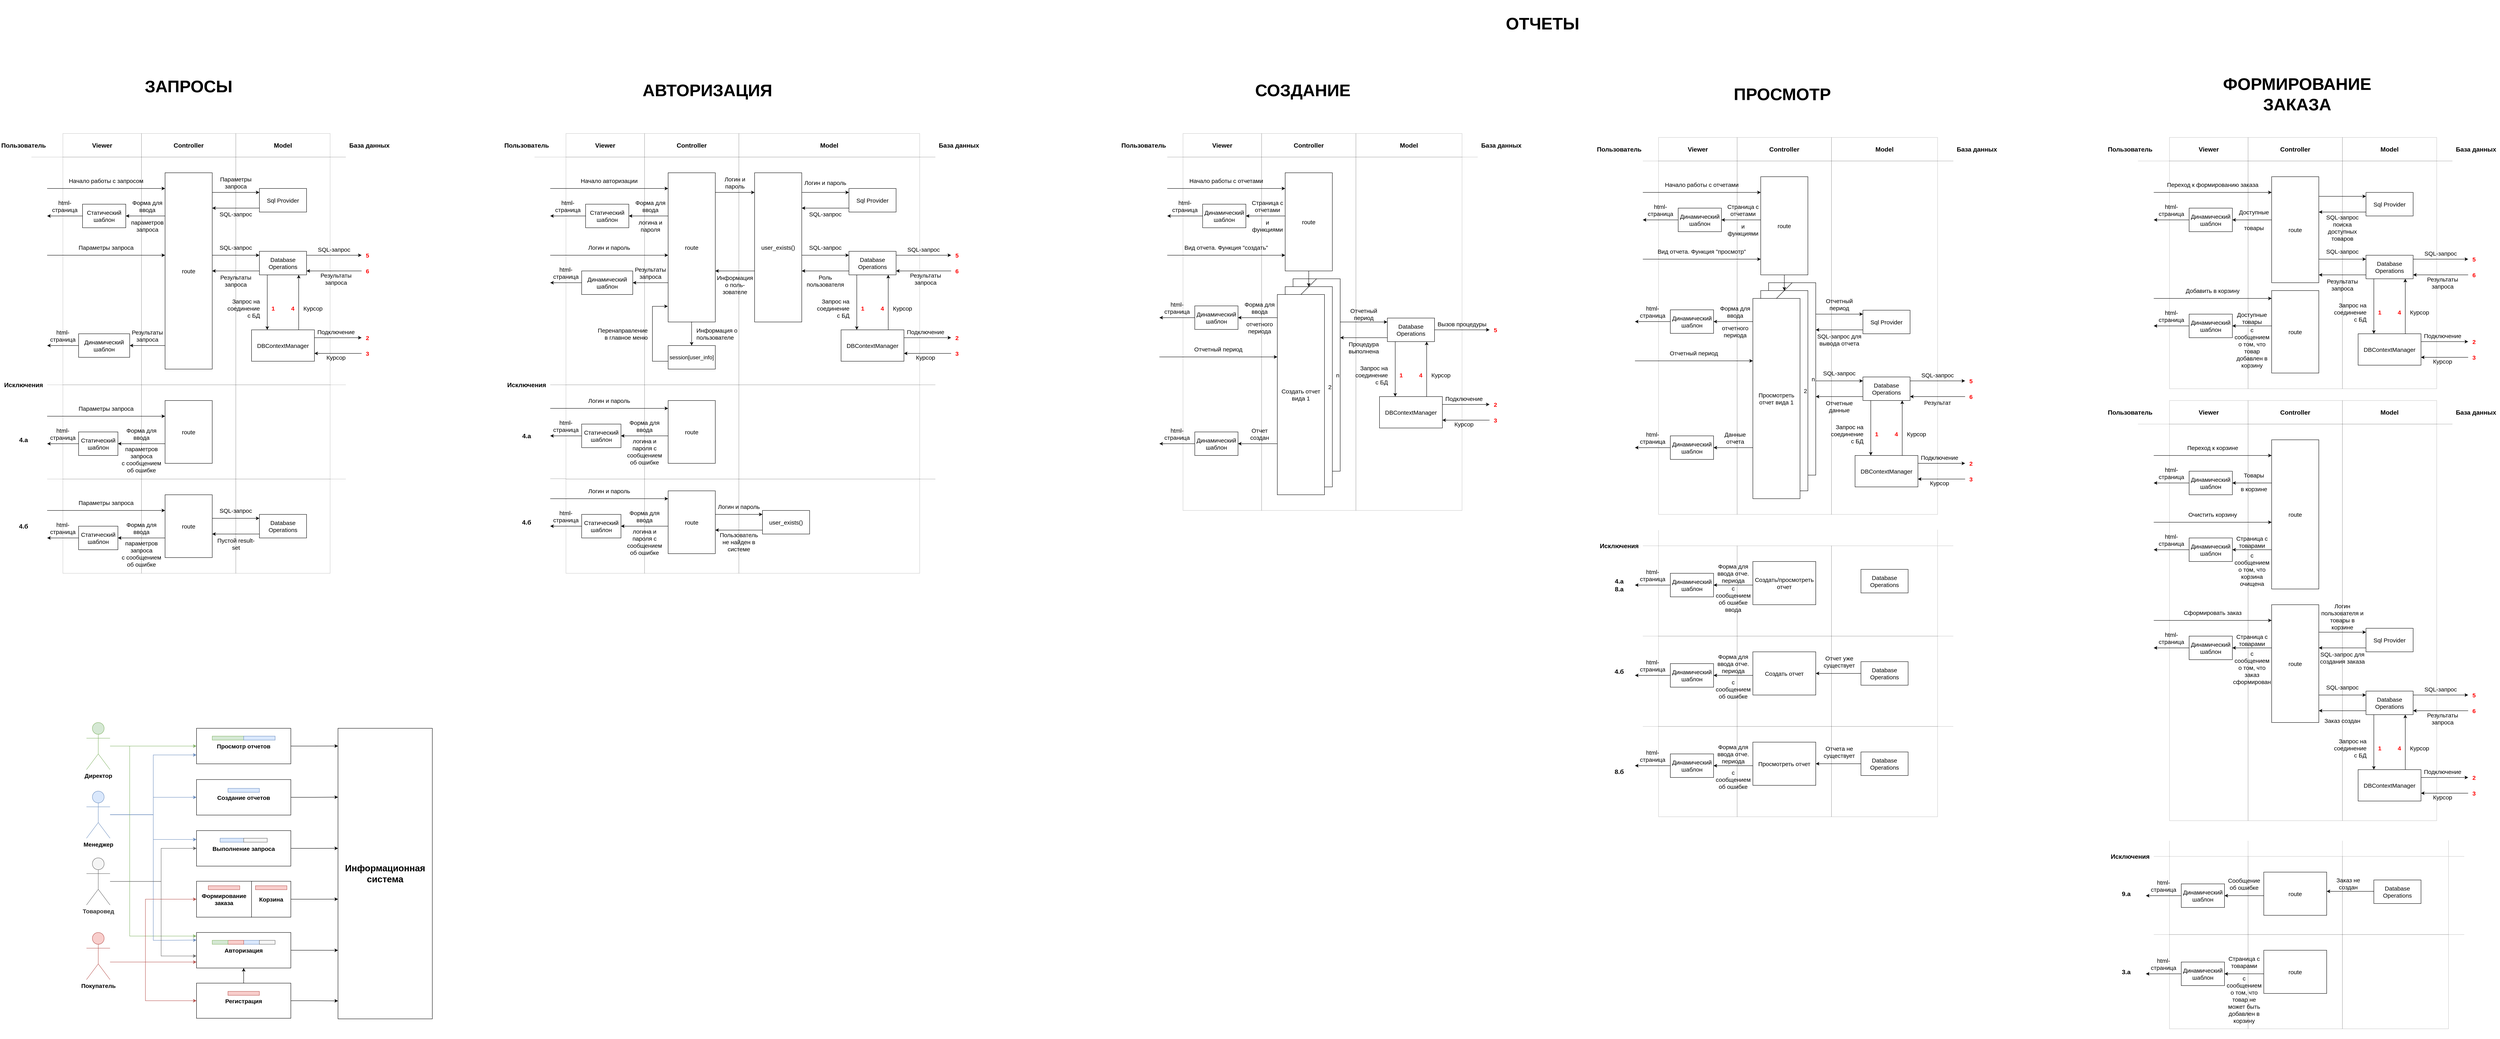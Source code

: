 <mxfile version="20.3.0" type="device"><diagram id="YLrx0vHKQk0Cu8jJL1kL" name="Страница 1"><mxGraphModel dx="1865" dy="1826" grid="1" gridSize="10" guides="1" tooltips="1" connect="1" arrows="1" fold="1" page="1" pageScale="1" pageWidth="827" pageHeight="1169" math="0" shadow="0"><root><mxCell id="0"/><mxCell id="1" parent="0"/><mxCell id="aZVxLMOVddnufay4J31P-56" value="&lt;font style=&quot;font-size: 43px;&quot;&gt;&lt;b&gt;ЗАПРОСЫ&lt;/b&gt;&lt;/font&gt;" style="text;html=1;strokeColor=none;fillColor=none;align=center;verticalAlign=middle;whiteSpace=wrap;rounded=0;fontSize=15;" parent="1" vertex="1"><mxGeometry x="215" y="-60" width="370" height="120" as="geometry"/></mxCell><mxCell id="aZVxLMOVddnufay4J31P-57" value="&lt;font style=&quot;font-size: 43px;&quot;&gt;&lt;b&gt;АВТОРИЗАЦИЯ&lt;/b&gt;&lt;/font&gt;" style="text;html=1;strokeColor=none;fillColor=none;align=center;verticalAlign=middle;whiteSpace=wrap;rounded=0;fontSize=15;" parent="1" vertex="1"><mxGeometry x="1535" y="-50" width="370" height="120" as="geometry"/></mxCell><mxCell id="aZVxLMOVddnufay4J31P-236" value="&lt;span style=&quot;font-size: 43px;&quot;&gt;&lt;b&gt;ПРОСМОТР&lt;/b&gt;&lt;/span&gt;" style="text;html=1;strokeColor=none;fillColor=none;align=center;verticalAlign=middle;whiteSpace=wrap;rounded=0;fontSize=15;" parent="1" vertex="1"><mxGeometry x="4270" y="-40" width="370" height="120" as="geometry"/></mxCell><mxCell id="aZVxLMOVddnufay4J31P-237" value="&lt;span style=&quot;font-size: 43px;&quot;&gt;&lt;b&gt;СОЗДАНИЕ&lt;/b&gt;&lt;/span&gt;" style="text;html=1;strokeColor=none;fillColor=none;align=center;verticalAlign=middle;whiteSpace=wrap;rounded=0;fontSize=15;" parent="1" vertex="1"><mxGeometry x="3050" y="-50" width="370" height="120" as="geometry"/></mxCell><mxCell id="aZVxLMOVddnufay4J31P-305" value="" style="group" parent="1" vertex="1" connectable="0"><mxGeometry x="-80" y="120" width="1000" height="1210" as="geometry"/></mxCell><mxCell id="aZVxLMOVddnufay4J31P-199" value="" style="group" parent="aZVxLMOVddnufay4J31P-305" vertex="1" connectable="0"><mxGeometry x="120" y="430" width="660" height="780" as="geometry"/></mxCell><mxCell id="aZVxLMOVddnufay4J31P-218" value="" style="group;fontSize=15;" parent="aZVxLMOVddnufay4J31P-199" vertex="1" connectable="0"><mxGeometry y="490" width="370" height="290" as="geometry"/></mxCell><mxCell id="aZVxLMOVddnufay4J31P-219" value="" style="group;fontSize=15;" parent="aZVxLMOVddnufay4J31P-218" vertex="1" connectable="0"><mxGeometry width="300" height="40" as="geometry"/></mxCell><mxCell id="aZVxLMOVddnufay4J31P-220" value="" style="endArrow=classic;html=1;rounded=0;fontSize=15;fontColor=default;" parent="aZVxLMOVddnufay4J31P-219" edge="1"><mxGeometry width="50" height="50" relative="1" as="geometry"><mxPoint y="40" as="sourcePoint"/><mxPoint x="300" y="40" as="targetPoint"/></mxGeometry></mxCell><mxCell id="aZVxLMOVddnufay4J31P-221" value="Параметры запроса" style="text;html=1;strokeColor=none;fillColor=none;align=center;verticalAlign=middle;whiteSpace=wrap;rounded=0;fontSize=15;fontColor=default;" parent="aZVxLMOVddnufay4J31P-219" vertex="1"><mxGeometry width="300" height="40" as="geometry"/></mxCell><mxCell id="aZVxLMOVddnufay4J31P-222" value="Статический шаблон" style="rounded=0;whiteSpace=wrap;html=1;fontSize=15;fontColor=default;" parent="aZVxLMOVddnufay4J31P-218" vertex="1"><mxGeometry x="80" y="80" width="100" height="60" as="geometry"/></mxCell><mxCell id="aZVxLMOVddnufay4J31P-223" value="" style="endArrow=classic;html=1;rounded=0;fontSize=15;fontColor=default;exitX=1;exitY=1;exitDx=0;exitDy=0;" parent="aZVxLMOVddnufay4J31P-218" source="aZVxLMOVddnufay4J31P-227" edge="1"><mxGeometry width="50" height="50" relative="1" as="geometry"><mxPoint x="90" y="110" as="sourcePoint"/><mxPoint y="110" as="targetPoint"/></mxGeometry></mxCell><mxCell id="aZVxLMOVddnufay4J31P-224" value="" style="endArrow=classic;html=1;rounded=0;fontSize=15;fontColor=default;entryX=1;entryY=0.5;entryDx=0;entryDy=0;" parent="aZVxLMOVddnufay4J31P-218" target="aZVxLMOVddnufay4J31P-222" edge="1"><mxGeometry width="50" height="50" relative="1" as="geometry"><mxPoint x="300" y="110" as="sourcePoint"/><mxPoint x="220" y="109.8" as="targetPoint"/></mxGeometry></mxCell><mxCell id="aZVxLMOVddnufay4J31P-225" value="Форма для ввода" style="text;html=1;strokeColor=none;fillColor=none;align=center;verticalAlign=middle;whiteSpace=wrap;rounded=0;fontSize=15;fontColor=default;" parent="aZVxLMOVddnufay4J31P-218" vertex="1"><mxGeometry x="180" y="60" width="120" height="50" as="geometry"/></mxCell><mxCell id="aZVxLMOVddnufay4J31P-226" value="параметров запроса&lt;br style=&quot;font-size: 15px;&quot;&gt;с сообщением&lt;br style=&quot;font-size: 15px;&quot;&gt;об ошибке" style="text;html=1;strokeColor=none;fillColor=none;align=center;verticalAlign=middle;whiteSpace=wrap;rounded=0;fontSize=15;fontColor=default;" parent="aZVxLMOVddnufay4J31P-218" vertex="1"><mxGeometry x="180" y="110" width="120" height="80" as="geometry"/></mxCell><mxCell id="aZVxLMOVddnufay4J31P-227" value="html-&lt;br style=&quot;font-size: 15px;&quot;&gt;страница" style="text;html=1;strokeColor=none;fillColor=none;align=center;verticalAlign=middle;whiteSpace=wrap;rounded=0;fontSize=15;fontColor=default;textDirection=ltr;" parent="aZVxLMOVddnufay4J31P-218" vertex="1"><mxGeometry y="60" width="80" height="50" as="geometry"/></mxCell><mxCell id="aZVxLMOVddnufay4J31P-1160" value="" style="group" parent="aZVxLMOVddnufay4J31P-199" vertex="1" connectable="0"><mxGeometry width="660" height="650" as="geometry"/></mxCell><mxCell id="aZVxLMOVddnufay4J31P-200" value="" style="group;fontSize=15;" parent="aZVxLMOVddnufay4J31P-1160" vertex="1" connectable="0"><mxGeometry width="370" height="540" as="geometry"/></mxCell><mxCell id="aZVxLMOVddnufay4J31P-201" value="Динамический шаблон" style="rounded=0;whiteSpace=wrap;html=1;fontSize=15;fontColor=default;" parent="aZVxLMOVddnufay4J31P-200" vertex="1"><mxGeometry x="80" y="80" width="130" height="60" as="geometry"/></mxCell><mxCell id="aZVxLMOVddnufay4J31P-202" value="" style="endArrow=classic;html=1;rounded=0;fontSize=15;fontColor=default;" parent="aZVxLMOVddnufay4J31P-200" edge="1"><mxGeometry width="50" height="50" relative="1" as="geometry"><mxPoint x="80" y="110" as="sourcePoint"/><mxPoint y="110" as="targetPoint"/></mxGeometry></mxCell><mxCell id="aZVxLMOVddnufay4J31P-203" value="" style="endArrow=classic;html=1;rounded=0;fontSize=15;fontColor=default;" parent="aZVxLMOVddnufay4J31P-200" edge="1"><mxGeometry width="50" height="50" relative="1" as="geometry"><mxPoint x="300" y="110" as="sourcePoint"/><mxPoint x="210" y="110" as="targetPoint"/></mxGeometry></mxCell><mxCell id="aZVxLMOVddnufay4J31P-204" value="Результаты запроса" style="text;html=1;strokeColor=none;fillColor=none;align=center;verticalAlign=middle;whiteSpace=wrap;rounded=0;fontSize=15;fontColor=default;" parent="aZVxLMOVddnufay4J31P-200" vertex="1"><mxGeometry x="210" y="60" width="90" height="50" as="geometry"/></mxCell><mxCell id="aZVxLMOVddnufay4J31P-205" value="html-&lt;br style=&quot;font-size: 15px;&quot;&gt;страница" style="text;html=1;strokeColor=none;fillColor=none;align=center;verticalAlign=middle;whiteSpace=wrap;rounded=0;fontSize=15;fontColor=default;textDirection=ltr;" parent="aZVxLMOVddnufay4J31P-200" vertex="1"><mxGeometry y="60" width="80" height="50" as="geometry"/></mxCell><mxCell id="aZVxLMOVddnufay4J31P-206" value="" style="group;fontSize=15;" parent="aZVxLMOVddnufay4J31P-200" vertex="1" connectable="0"><mxGeometry y="250" width="370" height="290" as="geometry"/></mxCell><mxCell id="aZVxLMOVddnufay4J31P-207" value="" style="group;fontSize=15;" parent="aZVxLMOVddnufay4J31P-206" vertex="1" connectable="0"><mxGeometry width="300" height="40" as="geometry"/></mxCell><mxCell id="aZVxLMOVddnufay4J31P-208" value="" style="endArrow=classic;html=1;rounded=0;fontSize=15;fontColor=default;" parent="aZVxLMOVddnufay4J31P-207" edge="1"><mxGeometry width="50" height="50" relative="1" as="geometry"><mxPoint y="40" as="sourcePoint"/><mxPoint x="300" y="40" as="targetPoint"/></mxGeometry></mxCell><mxCell id="aZVxLMOVddnufay4J31P-209" value="Параметры запроса" style="text;html=1;strokeColor=none;fillColor=none;align=center;verticalAlign=middle;whiteSpace=wrap;rounded=0;fontSize=15;fontColor=default;" parent="aZVxLMOVddnufay4J31P-207" vertex="1"><mxGeometry width="300" height="40" as="geometry"/></mxCell><mxCell id="aZVxLMOVddnufay4J31P-210" value="Статический шаблон" style="rounded=0;whiteSpace=wrap;html=1;fontSize=15;fontColor=default;" parent="aZVxLMOVddnufay4J31P-206" vertex="1"><mxGeometry x="80" y="80" width="100" height="60" as="geometry"/></mxCell><mxCell id="aZVxLMOVddnufay4J31P-211" value="" style="endArrow=classic;html=1;rounded=0;fontSize=15;fontColor=default;exitX=1;exitY=1;exitDx=0;exitDy=0;" parent="aZVxLMOVddnufay4J31P-206" source="aZVxLMOVddnufay4J31P-215" edge="1"><mxGeometry width="50" height="50" relative="1" as="geometry"><mxPoint x="90" y="110" as="sourcePoint"/><mxPoint y="110" as="targetPoint"/></mxGeometry></mxCell><mxCell id="aZVxLMOVddnufay4J31P-212" value="" style="endArrow=classic;html=1;rounded=0;fontSize=15;fontColor=default;entryX=1;entryY=0.5;entryDx=0;entryDy=0;" parent="aZVxLMOVddnufay4J31P-206" target="aZVxLMOVddnufay4J31P-210" edge="1"><mxGeometry width="50" height="50" relative="1" as="geometry"><mxPoint x="300" y="110" as="sourcePoint"/><mxPoint x="220" y="109.8" as="targetPoint"/></mxGeometry></mxCell><mxCell id="aZVxLMOVddnufay4J31P-213" value="Форма для ввода" style="text;html=1;strokeColor=none;fillColor=none;align=center;verticalAlign=middle;whiteSpace=wrap;rounded=0;fontSize=15;fontColor=default;" parent="aZVxLMOVddnufay4J31P-206" vertex="1"><mxGeometry x="180" y="60" width="120" height="50" as="geometry"/></mxCell><mxCell id="aZVxLMOVddnufay4J31P-214" value="параметров запроса&lt;br style=&quot;font-size: 15px;&quot;&gt;с сообщением&lt;br style=&quot;font-size: 15px;&quot;&gt;об ошибке" style="text;html=1;strokeColor=none;fillColor=none;align=center;verticalAlign=middle;whiteSpace=wrap;rounded=0;fontSize=15;fontColor=default;" parent="aZVxLMOVddnufay4J31P-206" vertex="1"><mxGeometry x="180" y="110" width="120" height="80" as="geometry"/></mxCell><mxCell id="aZVxLMOVddnufay4J31P-215" value="html-&lt;br style=&quot;font-size: 15px;&quot;&gt;страница" style="text;html=1;strokeColor=none;fillColor=none;align=center;verticalAlign=middle;whiteSpace=wrap;rounded=0;fontSize=15;fontColor=default;textDirection=ltr;" parent="aZVxLMOVddnufay4J31P-206" vertex="1"><mxGeometry y="60" width="80" height="50" as="geometry"/></mxCell><mxCell id="aZVxLMOVddnufay4J31P-216" value="&lt;span style=&quot;font-weight: normal; font-size: 15px;&quot;&gt;route&lt;/span&gt;" style="whiteSpace=wrap;html=1;fontSize=15;fontColor=default;fontStyle=1" parent="aZVxLMOVddnufay4J31P-1160" vertex="1"><mxGeometry x="300" y="250" width="120" height="160" as="geometry"/></mxCell><mxCell id="aZVxLMOVddnufay4J31P-217" value="&lt;span style=&quot;font-weight: normal; font-size: 15px;&quot;&gt;route&lt;/span&gt;" style="whiteSpace=wrap;html=1;fontSize=15;fontColor=default;fontStyle=1" parent="aZVxLMOVddnufay4J31P-1160" vertex="1"><mxGeometry x="300" y="490" width="120" height="160" as="geometry"/></mxCell><mxCell id="aZVxLMOVddnufay4J31P-228" value="" style="group" parent="aZVxLMOVddnufay4J31P-1160" vertex="1" connectable="0"><mxGeometry x="420" y="510" width="240" height="130" as="geometry"/></mxCell><mxCell id="aZVxLMOVddnufay4J31P-229" value="Database&lt;br style=&quot;font-size: 15px;&quot;&gt;Operations" style="rounded=0;whiteSpace=wrap;html=1;fontSize=15;fontColor=default;" parent="aZVxLMOVddnufay4J31P-228" vertex="1"><mxGeometry x="120" y="30" width="120" height="60" as="geometry"/></mxCell><mxCell id="aZVxLMOVddnufay4J31P-230" value="" style="endArrow=classic;html=1;rounded=0;fontSize=15;fontColor=default;" parent="aZVxLMOVddnufay4J31P-228" edge="1"><mxGeometry width="50" height="50" relative="1" as="geometry"><mxPoint y="40" as="sourcePoint"/><mxPoint x="120" y="40" as="targetPoint"/></mxGeometry></mxCell><mxCell id="aZVxLMOVddnufay4J31P-231" value="" style="endArrow=classic;html=1;rounded=0;fontSize=15;fontColor=default;" parent="aZVxLMOVddnufay4J31P-228" edge="1"><mxGeometry width="50" height="50" relative="1" as="geometry"><mxPoint x="120" y="80" as="sourcePoint"/><mxPoint y="80" as="targetPoint"/></mxGeometry></mxCell><mxCell id="aZVxLMOVddnufay4J31P-232" value="Пустой result-set" style="text;html=1;strokeColor=none;fillColor=none;align=center;verticalAlign=middle;whiteSpace=wrap;rounded=0;fontSize=15;fontColor=default;" parent="aZVxLMOVddnufay4J31P-228" vertex="1"><mxGeometry x="7.5" y="80" width="105" height="50" as="geometry"/></mxCell><mxCell id="aZVxLMOVddnufay4J31P-233" value="SQL-запрос" style="text;html=1;strokeColor=none;fillColor=none;align=center;verticalAlign=middle;whiteSpace=wrap;rounded=0;fontSize=15;fontColor=default;" parent="aZVxLMOVddnufay4J31P-228" vertex="1"><mxGeometry width="120" height="40" as="geometry"/></mxCell><mxCell id="aZVxLMOVddnufay4J31P-238" value="" style="group" parent="aZVxLMOVddnufay4J31P-305" vertex="1" connectable="0"><mxGeometry width="1000" height="1120" as="geometry"/></mxCell><mxCell id="c4XAgEqafYsL6WIK_lpB-10" value="" style="whiteSpace=wrap;html=1;fontSize=16;fillColor=none;strokeWidth=1;opacity=20;" parent="aZVxLMOVddnufay4J31P-238" vertex="1"><mxGeometry x="360" y="60" width="240" height="580" as="geometry"/></mxCell><mxCell id="c4XAgEqafYsL6WIK_lpB-11" value="" style="whiteSpace=wrap;html=1;fontSize=16;fillColor=none;strokeWidth=1;opacity=20;" parent="aZVxLMOVddnufay4J31P-238" vertex="1"><mxGeometry x="600" y="60" width="240" height="580" as="geometry"/></mxCell><mxCell id="c4XAgEqafYsL6WIK_lpB-9" value="" style="whiteSpace=wrap;html=1;fontSize=16;fillColor=none;strokeWidth=1;opacity=20;" parent="aZVxLMOVddnufay4J31P-238" vertex="1"><mxGeometry x="160" y="60" width="200" height="580" as="geometry"/></mxCell><mxCell id="c4XAgEqafYsL6WIK_lpB-83" value="" style="whiteSpace=wrap;html=1;fontSize=15;fillColor=none;strokeWidth=1;opacity=20;" parent="aZVxLMOVddnufay4J31P-238" vertex="1"><mxGeometry x="360" y="640" width="240" height="240" as="geometry"/></mxCell><mxCell id="c4XAgEqafYsL6WIK_lpB-82" value="" style="whiteSpace=wrap;html=1;fontSize=15;fillColor=none;strokeWidth=1;opacity=20;" parent="aZVxLMOVddnufay4J31P-238" vertex="1"><mxGeometry x="160" y="640" width="200" height="240" as="geometry"/></mxCell><mxCell id="c4XAgEqafYsL6WIK_lpB-84" value="" style="whiteSpace=wrap;html=1;fontSize=15;fillColor=none;strokeWidth=1;opacity=20;" parent="aZVxLMOVddnufay4J31P-238" vertex="1"><mxGeometry x="600" y="640" width="240" height="240" as="geometry"/></mxCell><mxCell id="c4XAgEqafYsL6WIK_lpB-1" value="Viewer" style="rounded=0;whiteSpace=wrap;html=1;fontSize=16;fontStyle=1;fillColor=none;strokeWidth=1;opacity=20;" parent="aZVxLMOVddnufay4J31P-238" vertex="1"><mxGeometry x="160" width="200" height="60" as="geometry"/></mxCell><mxCell id="c4XAgEqafYsL6WIK_lpB-2" value="Controller" style="rounded=0;whiteSpace=wrap;html=1;fontSize=16;fontStyle=1;align=center;fillColor=none;strokeWidth=1;opacity=20;" parent="aZVxLMOVddnufay4J31P-238" vertex="1"><mxGeometry x="360" width="240" height="60" as="geometry"/></mxCell><mxCell id="c4XAgEqafYsL6WIK_lpB-5" value="&lt;font style=&quot;font-size: 16px;&quot;&gt;&lt;span style=&quot;font-size: 16px;&quot;&gt;Model&lt;/span&gt;&lt;/font&gt;" style="rounded=0;whiteSpace=wrap;html=1;fontSize=16;fontStyle=1;fillColor=none;strokeWidth=1;opacity=20;" parent="aZVxLMOVddnufay4J31P-238" vertex="1"><mxGeometry x="600" width="240" height="60" as="geometry"/></mxCell><mxCell id="c4XAgEqafYsL6WIK_lpB-6" value="Пользователь" style="text;html=1;strokeColor=none;fillColor=none;align=center;verticalAlign=middle;whiteSpace=wrap;rounded=0;fontSize=16;fontStyle=1" parent="aZVxLMOVddnufay4J31P-238" vertex="1"><mxGeometry width="120" height="60" as="geometry"/></mxCell><mxCell id="c4XAgEqafYsL6WIK_lpB-7" value="База данных" style="text;html=1;strokeColor=none;fillColor=none;align=center;verticalAlign=middle;whiteSpace=wrap;rounded=0;fontSize=16;fontStyle=1" parent="aZVxLMOVddnufay4J31P-238" vertex="1"><mxGeometry x="880" width="120" height="60" as="geometry"/></mxCell><mxCell id="c4XAgEqafYsL6WIK_lpB-13" value="&lt;span style=&quot;font-weight: normal; font-size: 15px;&quot;&gt;route&lt;/span&gt;" style="whiteSpace=wrap;html=1;fontSize=15;fontColor=default;fontStyle=1" parent="aZVxLMOVddnufay4J31P-238" vertex="1"><mxGeometry x="420" y="100" width="120" height="500" as="geometry"/></mxCell><mxCell id="c4XAgEqafYsL6WIK_lpB-27" value="" style="group;fontSize=15;" parent="aZVxLMOVddnufay4J31P-238" vertex="1" connectable="0"><mxGeometry x="120" y="100" width="300" height="210" as="geometry"/></mxCell><mxCell id="c4XAgEqafYsL6WIK_lpB-16" value="" style="group;fontSize=15;" parent="c4XAgEqafYsL6WIK_lpB-27" vertex="1" connectable="0"><mxGeometry width="300" height="40" as="geometry"/></mxCell><mxCell id="c4XAgEqafYsL6WIK_lpB-14" value="" style="endArrow=classic;html=1;rounded=0;fontSize=15;fontColor=default;" parent="c4XAgEqafYsL6WIK_lpB-16" edge="1"><mxGeometry width="50" height="50" relative="1" as="geometry"><mxPoint y="40" as="sourcePoint"/><mxPoint x="300" y="40" as="targetPoint"/></mxGeometry></mxCell><mxCell id="c4XAgEqafYsL6WIK_lpB-15" value="Начало работы с запросом" style="text;html=1;strokeColor=none;fillColor=none;align=center;verticalAlign=middle;whiteSpace=wrap;rounded=0;fontSize=15;fontColor=default;" parent="c4XAgEqafYsL6WIK_lpB-16" vertex="1"><mxGeometry width="300" height="40" as="geometry"/></mxCell><mxCell id="c4XAgEqafYsL6WIK_lpB-17" value="Статический шаблон" style="rounded=0;whiteSpace=wrap;html=1;fontSize=15;fontColor=default;" parent="c4XAgEqafYsL6WIK_lpB-27" vertex="1"><mxGeometry x="90" y="80" width="110" height="60" as="geometry"/></mxCell><mxCell id="c4XAgEqafYsL6WIK_lpB-18" value="" style="endArrow=classic;html=1;rounded=0;fontSize=15;fontColor=default;" parent="c4XAgEqafYsL6WIK_lpB-27" edge="1"><mxGeometry width="50" height="50" relative="1" as="geometry"><mxPoint x="90" y="110" as="sourcePoint"/><mxPoint y="110" as="targetPoint"/></mxGeometry></mxCell><mxCell id="c4XAgEqafYsL6WIK_lpB-19" value="" style="endArrow=classic;html=1;rounded=0;fontSize=15;fontColor=default;entryX=1;entryY=0.5;entryDx=0;entryDy=0;" parent="c4XAgEqafYsL6WIK_lpB-27" target="c4XAgEqafYsL6WIK_lpB-17" edge="1"><mxGeometry width="50" height="50" relative="1" as="geometry"><mxPoint x="300" y="110" as="sourcePoint"/><mxPoint x="220" y="109.8" as="targetPoint"/></mxGeometry></mxCell><mxCell id="c4XAgEqafYsL6WIK_lpB-20" value="Форма для ввода" style="text;html=1;strokeColor=none;fillColor=none;align=center;verticalAlign=middle;whiteSpace=wrap;rounded=0;fontSize=15;fontColor=default;" parent="c4XAgEqafYsL6WIK_lpB-27" vertex="1"><mxGeometry x="210" y="60" width="90" height="50" as="geometry"/></mxCell><mxCell id="c4XAgEqafYsL6WIK_lpB-21" value="параметров запроса" style="text;html=1;strokeColor=none;fillColor=none;align=center;verticalAlign=middle;whiteSpace=wrap;rounded=0;fontSize=15;fontColor=default;" parent="c4XAgEqafYsL6WIK_lpB-27" vertex="1"><mxGeometry x="210" y="110" width="90" height="50" as="geometry"/></mxCell><mxCell id="c4XAgEqafYsL6WIK_lpB-22" value="html-&lt;br style=&quot;font-size: 15px;&quot;&gt;страница" style="text;html=1;strokeColor=none;fillColor=none;align=center;verticalAlign=middle;whiteSpace=wrap;rounded=0;fontSize=15;fontColor=default;textDirection=ltr;" parent="c4XAgEqafYsL6WIK_lpB-27" vertex="1"><mxGeometry y="60" width="90" height="50" as="geometry"/></mxCell><mxCell id="c4XAgEqafYsL6WIK_lpB-24" value="" style="group;fontSize=15;" parent="c4XAgEqafYsL6WIK_lpB-27" vertex="1" connectable="0"><mxGeometry y="170" width="300" height="40" as="geometry"/></mxCell><mxCell id="c4XAgEqafYsL6WIK_lpB-25" value="" style="endArrow=classic;html=1;rounded=0;fontSize=15;fontColor=default;" parent="c4XAgEqafYsL6WIK_lpB-24" edge="1"><mxGeometry width="50" height="50" relative="1" as="geometry"><mxPoint y="40" as="sourcePoint"/><mxPoint x="300" y="40" as="targetPoint"/></mxGeometry></mxCell><mxCell id="c4XAgEqafYsL6WIK_lpB-26" value="Параметры запроса" style="text;html=1;strokeColor=none;fillColor=none;align=center;verticalAlign=middle;whiteSpace=wrap;rounded=0;fontSize=15;fontColor=default;" parent="c4XAgEqafYsL6WIK_lpB-24" vertex="1"><mxGeometry width="300" height="40" as="geometry"/></mxCell><mxCell id="c4XAgEqafYsL6WIK_lpB-73" value="" style="group;fontSize=15;" parent="aZVxLMOVddnufay4J31P-238" vertex="1" connectable="0"><mxGeometry x="540" y="100" width="410" height="480" as="geometry"/></mxCell><mxCell id="c4XAgEqafYsL6WIK_lpB-41" value="" style="endArrow=classic;html=1;rounded=0;fontSize=15;fontColor=default;" parent="c4XAgEqafYsL6WIK_lpB-73" edge="1"><mxGeometry width="50" height="50" relative="1" as="geometry"><mxPoint y="50" as="sourcePoint"/><mxPoint x="120" y="50" as="targetPoint"/></mxGeometry></mxCell><mxCell id="c4XAgEqafYsL6WIK_lpB-42" value="Sql Provider" style="rounded=0;whiteSpace=wrap;html=1;fontSize=15;fontColor=default;" parent="c4XAgEqafYsL6WIK_lpB-73" vertex="1"><mxGeometry x="120" y="40" width="120" height="60" as="geometry"/></mxCell><mxCell id="c4XAgEqafYsL6WIK_lpB-43" value="" style="endArrow=classic;html=1;rounded=0;fontSize=15;fontColor=default;" parent="c4XAgEqafYsL6WIK_lpB-73" edge="1"><mxGeometry width="50" height="50" relative="1" as="geometry"><mxPoint x="120" y="90" as="sourcePoint"/><mxPoint y="90" as="targetPoint"/></mxGeometry></mxCell><mxCell id="c4XAgEqafYsL6WIK_lpB-44" value="Параметры запроса" style="text;html=1;strokeColor=none;fillColor=none;align=center;verticalAlign=middle;whiteSpace=wrap;rounded=0;fontSize=15;fontColor=default;" parent="c4XAgEqafYsL6WIK_lpB-73" vertex="1"><mxGeometry width="120" height="50" as="geometry"/></mxCell><mxCell id="c4XAgEqafYsL6WIK_lpB-45" value="SQL-запрос" style="text;html=1;strokeColor=none;fillColor=none;align=center;verticalAlign=middle;whiteSpace=wrap;rounded=0;fontSize=15;fontColor=default;" parent="c4XAgEqafYsL6WIK_lpB-73" vertex="1"><mxGeometry y="90" width="120" height="30" as="geometry"/></mxCell><mxCell id="c4XAgEqafYsL6WIK_lpB-46" value="Database&lt;br style=&quot;font-size: 15px;&quot;&gt;Operations" style="rounded=0;whiteSpace=wrap;html=1;fontSize=15;fontColor=default;" parent="c4XAgEqafYsL6WIK_lpB-73" vertex="1"><mxGeometry x="120" y="200" width="120" height="60" as="geometry"/></mxCell><mxCell id="c4XAgEqafYsL6WIK_lpB-47" value="" style="endArrow=classic;html=1;rounded=0;fontSize=15;fontColor=default;" parent="c4XAgEqafYsL6WIK_lpB-73" edge="1"><mxGeometry width="50" height="50" relative="1" as="geometry"><mxPoint y="210" as="sourcePoint"/><mxPoint x="120" y="210" as="targetPoint"/></mxGeometry></mxCell><mxCell id="c4XAgEqafYsL6WIK_lpB-48" value="" style="endArrow=classic;html=1;rounded=0;fontSize=15;fontColor=default;" parent="c4XAgEqafYsL6WIK_lpB-73" edge="1"><mxGeometry width="50" height="50" relative="1" as="geometry"><mxPoint x="120" y="250" as="sourcePoint"/><mxPoint y="250" as="targetPoint"/></mxGeometry></mxCell><mxCell id="c4XAgEqafYsL6WIK_lpB-49" value="Результаты запроса" style="text;html=1;strokeColor=none;fillColor=none;align=center;verticalAlign=middle;whiteSpace=wrap;rounded=0;fontSize=15;fontColor=default;" parent="c4XAgEqafYsL6WIK_lpB-73" vertex="1"><mxGeometry y="250" width="120" height="50" as="geometry"/></mxCell><mxCell id="c4XAgEqafYsL6WIK_lpB-50" value="SQL-запрос" style="text;html=1;strokeColor=none;fillColor=none;align=center;verticalAlign=middle;whiteSpace=wrap;rounded=0;fontSize=15;fontColor=default;" parent="c4XAgEqafYsL6WIK_lpB-73" vertex="1"><mxGeometry y="170" width="120" height="40" as="geometry"/></mxCell><mxCell id="c4XAgEqafYsL6WIK_lpB-51" value="DBContextManager" style="rounded=0;whiteSpace=wrap;html=1;fontSize=15;fontColor=default;" parent="c4XAgEqafYsL6WIK_lpB-73" vertex="1"><mxGeometry x="100" y="400" width="160" height="80" as="geometry"/></mxCell><mxCell id="c4XAgEqafYsL6WIK_lpB-54" value="" style="endArrow=classic;html=1;rounded=0;fontSize=15;fontColor=default;entryX=0.3;entryY=0;entryDx=0;entryDy=0;entryPerimeter=0;" parent="c4XAgEqafYsL6WIK_lpB-73" edge="1"><mxGeometry width="50" height="50" relative="1" as="geometry"><mxPoint x="140" y="260" as="sourcePoint"/><mxPoint x="140" y="400" as="targetPoint"/></mxGeometry></mxCell><mxCell id="c4XAgEqafYsL6WIK_lpB-55" value="" style="endArrow=classic;html=1;rounded=0;fontSize=15;fontColor=default;entryX=0.3;entryY=0;entryDx=0;entryDy=0;entryPerimeter=0;" parent="c4XAgEqafYsL6WIK_lpB-73" edge="1"><mxGeometry width="50" height="50" relative="1" as="geometry"><mxPoint x="220" y="400" as="sourcePoint"/><mxPoint x="220" y="260" as="targetPoint"/></mxGeometry></mxCell><mxCell id="c4XAgEqafYsL6WIK_lpB-56" value="&lt;div style=&quot;text-align: right; font-size: 15px;&quot;&gt;&lt;span style=&quot;background-color: initial; font-size: 15px;&quot;&gt;Запрос на&lt;/span&gt;&lt;/div&gt;&lt;div style=&quot;text-align: right; font-size: 15px;&quot;&gt;&lt;span style=&quot;background-color: initial; font-size: 15px;&quot;&gt;соединение&lt;/span&gt;&lt;/div&gt;&lt;div style=&quot;text-align: right; font-size: 15px;&quot;&gt;&lt;span style=&quot;background-color: initial; font-size: 15px;&quot;&gt;с БД&lt;/span&gt;&lt;/div&gt;" style="text;html=1;strokeColor=none;fillColor=none;align=center;verticalAlign=middle;whiteSpace=wrap;rounded=0;fontSize=15;fontColor=default;" parent="c4XAgEqafYsL6WIK_lpB-73" vertex="1"><mxGeometry x="30" y="320" width="100" height="50" as="geometry"/></mxCell><mxCell id="c4XAgEqafYsL6WIK_lpB-57" value="&lt;div style=&quot;font-size: 15px;&quot;&gt;Курсор&lt;/div&gt;" style="text;html=1;strokeColor=none;fillColor=none;align=left;verticalAlign=middle;whiteSpace=wrap;rounded=0;fontSize=15;fontColor=default;" parent="c4XAgEqafYsL6WIK_lpB-73" vertex="1"><mxGeometry x="230" y="320" width="90" height="50" as="geometry"/></mxCell><mxCell id="c4XAgEqafYsL6WIK_lpB-58" value="Курсор" style="text;html=1;strokeColor=none;fillColor=none;align=center;verticalAlign=middle;whiteSpace=wrap;rounded=0;fontSize=15;fontColor=default;" parent="c4XAgEqafYsL6WIK_lpB-73" vertex="1"><mxGeometry x="260" y="460" width="110" height="20" as="geometry"/></mxCell><mxCell id="c4XAgEqafYsL6WIK_lpB-59" value="" style="endArrow=classic;html=1;rounded=0;fontSize=15;fontColor=default;" parent="c4XAgEqafYsL6WIK_lpB-73" edge="1"><mxGeometry width="50" height="50" relative="1" as="geometry"><mxPoint x="380" y="460" as="sourcePoint"/><mxPoint x="260" y="460" as="targetPoint"/></mxGeometry></mxCell><mxCell id="c4XAgEqafYsL6WIK_lpB-60" value="" style="endArrow=classic;html=1;rounded=0;fontSize=15;fontColor=default;" parent="c4XAgEqafYsL6WIK_lpB-73" edge="1"><mxGeometry width="50" height="50" relative="1" as="geometry"><mxPoint x="260" y="420" as="sourcePoint"/><mxPoint x="380" y="420" as="targetPoint"/></mxGeometry></mxCell><mxCell id="c4XAgEqafYsL6WIK_lpB-61" value="Подключение" style="text;html=1;strokeColor=none;fillColor=none;align=center;verticalAlign=middle;whiteSpace=wrap;rounded=0;fontSize=15;fontColor=default;" parent="c4XAgEqafYsL6WIK_lpB-73" vertex="1"><mxGeometry x="260" y="390" width="110" height="30" as="geometry"/></mxCell><mxCell id="c4XAgEqafYsL6WIK_lpB-63" value="" style="endArrow=classic;html=1;rounded=0;fontSize=15;fontColor=default;exitX=1;exitY=0;exitDx=0;exitDy=0;" parent="c4XAgEqafYsL6WIK_lpB-73" source="c4XAgEqafYsL6WIK_lpB-64" edge="1"><mxGeometry width="50" height="50" relative="1" as="geometry"><mxPoint x="390" y="250" as="sourcePoint"/><mxPoint x="240" y="250" as="targetPoint"/></mxGeometry></mxCell><mxCell id="c4XAgEqafYsL6WIK_lpB-64" value="Результаты запроса" style="text;html=1;strokeColor=none;fillColor=none;align=center;verticalAlign=middle;whiteSpace=wrap;rounded=0;fontSize=15;fontColor=default;" parent="c4XAgEqafYsL6WIK_lpB-73" vertex="1"><mxGeometry x="250" y="250" width="130" height="40" as="geometry"/></mxCell><mxCell id="c4XAgEqafYsL6WIK_lpB-65" value="" style="endArrow=classic;html=1;rounded=0;fontSize=15;fontColor=default;" parent="c4XAgEqafYsL6WIK_lpB-73" edge="1"><mxGeometry width="50" height="50" relative="1" as="geometry"><mxPoint x="240" y="210" as="sourcePoint"/><mxPoint x="380" y="210" as="targetPoint"/></mxGeometry></mxCell><mxCell id="c4XAgEqafYsL6WIK_lpB-66" value="SQL-запрос" style="text;html=1;strokeColor=none;fillColor=none;align=center;verticalAlign=middle;whiteSpace=wrap;rounded=0;fontSize=15;fontColor=default;" parent="c4XAgEqafYsL6WIK_lpB-73" vertex="1"><mxGeometry x="250" y="180" width="120" height="30" as="geometry"/></mxCell><mxCell id="c4XAgEqafYsL6WIK_lpB-67" value="&lt;b style=&quot;font-size: 15px;&quot;&gt;1&lt;/b&gt;" style="text;html=1;strokeColor=none;fillColor=none;align=center;verticalAlign=middle;whiteSpace=wrap;rounded=0;fontSize=15;fontColor=#FF0000;" parent="c4XAgEqafYsL6WIK_lpB-73" vertex="1"><mxGeometry x="140" y="330" width="30" height="30" as="geometry"/></mxCell><mxCell id="c4XAgEqafYsL6WIK_lpB-68" value="&lt;b style=&quot;font-size: 15px;&quot;&gt;4&lt;/b&gt;" style="text;html=1;strokeColor=none;fillColor=none;align=center;verticalAlign=middle;whiteSpace=wrap;rounded=0;fontSize=15;fontColor=#FF0000;" parent="c4XAgEqafYsL6WIK_lpB-73" vertex="1"><mxGeometry x="190" y="330" width="30" height="30" as="geometry"/></mxCell><mxCell id="c4XAgEqafYsL6WIK_lpB-69" value="&lt;b style=&quot;font-size: 15px;&quot;&gt;2&lt;/b&gt;" style="text;html=1;strokeColor=none;fillColor=none;align=center;verticalAlign=middle;whiteSpace=wrap;rounded=0;fontSize=15;fontColor=#FF0000;" parent="c4XAgEqafYsL6WIK_lpB-73" vertex="1"><mxGeometry x="380" y="400" width="30" height="40" as="geometry"/></mxCell><mxCell id="c4XAgEqafYsL6WIK_lpB-70" value="&lt;b style=&quot;font-size: 15px;&quot;&gt;3&lt;/b&gt;" style="text;html=1;strokeColor=none;fillColor=none;align=center;verticalAlign=middle;whiteSpace=wrap;rounded=0;fontSize=15;fontColor=#FF0000;" parent="c4XAgEqafYsL6WIK_lpB-73" vertex="1"><mxGeometry x="380" y="440" width="30" height="40" as="geometry"/></mxCell><mxCell id="c4XAgEqafYsL6WIK_lpB-71" value="&lt;b style=&quot;font-size: 15px;&quot;&gt;5&lt;/b&gt;" style="text;html=1;strokeColor=none;fillColor=none;align=center;verticalAlign=middle;whiteSpace=wrap;rounded=0;fontSize=15;fontColor=#FF0000;" parent="c4XAgEqafYsL6WIK_lpB-73" vertex="1"><mxGeometry x="380" y="190" width="30" height="40" as="geometry"/></mxCell><mxCell id="c4XAgEqafYsL6WIK_lpB-72" value="&lt;b style=&quot;font-size: 15px;&quot;&gt;6&lt;/b&gt;" style="text;html=1;strokeColor=none;fillColor=none;align=center;verticalAlign=middle;whiteSpace=wrap;rounded=0;fontSize=15;fontColor=#FF0000;" parent="c4XAgEqafYsL6WIK_lpB-73" vertex="1"><mxGeometry x="380" y="230" width="30" height="40" as="geometry"/></mxCell><mxCell id="c4XAgEqafYsL6WIK_lpB-76" value="" style="endArrow=none;html=1;rounded=0;fontSize=15;fontColor=#FF0000;opacity=20;startArrow=none;" parent="aZVxLMOVddnufay4J31P-238" edge="1"><mxGeometry width="50" height="50" relative="1" as="geometry"><mxPoint x="120" y="640" as="sourcePoint"/><mxPoint x="160" y="640" as="targetPoint"/></mxGeometry></mxCell><mxCell id="c4XAgEqafYsL6WIK_lpB-77" value="" style="endArrow=none;html=1;rounded=0;fontSize=15;fontColor=#FF0000;opacity=20;" parent="aZVxLMOVddnufay4J31P-238" edge="1"><mxGeometry width="50" height="50" relative="1" as="geometry"><mxPoint x="840" y="640" as="sourcePoint"/><mxPoint x="880" y="640" as="targetPoint"/></mxGeometry></mxCell><mxCell id="c4XAgEqafYsL6WIK_lpB-78" value="" style="endArrow=none;html=1;rounded=0;fontSize=16;fontColor=#FF0000;opacity=20;" parent="aZVxLMOVddnufay4J31P-238" edge="1"><mxGeometry width="50" height="50" relative="1" as="geometry"><mxPoint x="80" y="60" as="sourcePoint"/><mxPoint x="160" y="60" as="targetPoint"/></mxGeometry></mxCell><mxCell id="c4XAgEqafYsL6WIK_lpB-79" value="" style="endArrow=none;html=1;rounded=0;fontSize=16;fontColor=#FF0000;opacity=30;" parent="aZVxLMOVddnufay4J31P-238" edge="1"><mxGeometry width="50" height="50" relative="1" as="geometry"><mxPoint x="840" y="60" as="sourcePoint"/><mxPoint x="880" y="60" as="targetPoint"/></mxGeometry></mxCell><mxCell id="c4XAgEqafYsL6WIK_lpB-80" value="Исключения" style="text;html=1;strokeColor=none;fillColor=none;align=center;verticalAlign=middle;whiteSpace=wrap;rounded=0;fontSize=16;fontStyle=1;rotation=0;" parent="aZVxLMOVddnufay4J31P-238" vertex="1"><mxGeometry y="610" width="120" height="60" as="geometry"/></mxCell><mxCell id="aZVxLMOVddnufay4J31P-6" value="" style="whiteSpace=wrap;html=1;fontSize=15;fillColor=none;strokeWidth=1;opacity=20;" parent="aZVxLMOVddnufay4J31P-238" vertex="1"><mxGeometry x="600" y="880" width="240" height="240" as="geometry"/></mxCell><mxCell id="aZVxLMOVddnufay4J31P-7" value="" style="endArrow=none;html=1;rounded=0;fontSize=15;fontColor=#FF0000;opacity=20;" parent="aZVxLMOVddnufay4J31P-238" edge="1"><mxGeometry width="50" height="50" relative="1" as="geometry"><mxPoint x="840.0" y="880" as="sourcePoint"/><mxPoint x="880.0" y="880" as="targetPoint"/></mxGeometry></mxCell><mxCell id="aZVxLMOVddnufay4J31P-8" value="" style="whiteSpace=wrap;html=1;fontSize=15;fillColor=none;strokeWidth=1;opacity=20;" parent="aZVxLMOVddnufay4J31P-238" vertex="1"><mxGeometry x="360" y="880" width="240" height="240" as="geometry"/></mxCell><mxCell id="aZVxLMOVddnufay4J31P-9" value="" style="endArrow=none;html=1;rounded=0;fontSize=15;fontColor=#FF0000;opacity=20;startArrow=none;" parent="aZVxLMOVddnufay4J31P-238" edge="1"><mxGeometry width="50" height="50" relative="1" as="geometry"><mxPoint x="120" y="880" as="sourcePoint"/><mxPoint x="160" y="880" as="targetPoint"/></mxGeometry></mxCell><mxCell id="aZVxLMOVddnufay4J31P-10" value="" style="whiteSpace=wrap;html=1;fontSize=15;fillColor=none;strokeWidth=1;opacity=20;" parent="aZVxLMOVddnufay4J31P-238" vertex="1"><mxGeometry x="160" y="880" width="200" height="240" as="geometry"/></mxCell><mxCell id="aZVxLMOVddnufay4J31P-1158" value="4.a" style="text;html=1;strokeColor=none;fillColor=none;align=center;verticalAlign=middle;whiteSpace=wrap;rounded=0;fontSize=16;fontStyle=1;rotation=0;" parent="aZVxLMOVddnufay4J31P-238" vertex="1"><mxGeometry y="750" width="120" height="60" as="geometry"/></mxCell><mxCell id="aZVxLMOVddnufay4J31P-1159" value="4.б" style="text;html=1;strokeColor=none;fillColor=none;align=center;verticalAlign=middle;whiteSpace=wrap;rounded=0;fontSize=16;fontStyle=1;rotation=0;" parent="aZVxLMOVddnufay4J31P-238" vertex="1"><mxGeometry y="970" width="120" height="60" as="geometry"/></mxCell><mxCell id="aZVxLMOVddnufay4J31P-436" value="" style="group" parent="1" vertex="1" connectable="0"><mxGeometry x="2770" y="120" width="1030" height="960" as="geometry"/></mxCell><mxCell id="aZVxLMOVddnufay4J31P-353" value="База данных" style="text;html=1;strokeColor=none;fillColor=none;align=center;verticalAlign=middle;whiteSpace=wrap;rounded=0;fontSize=16;fontStyle=1" parent="aZVxLMOVddnufay4J31P-436" vertex="1"><mxGeometry x="910" width="120" height="60" as="geometry"/></mxCell><mxCell id="aZVxLMOVddnufay4J31P-1168" value="" style="group" parent="aZVxLMOVddnufay4J31P-436" vertex="1" connectable="0"><mxGeometry width="970" height="960" as="geometry"/></mxCell><mxCell id="aZVxLMOVddnufay4J31P-343" value="" style="whiteSpace=wrap;html=1;fontSize=16;fillColor=none;strokeWidth=1;opacity=20;" parent="aZVxLMOVddnufay4J31P-1168" vertex="1"><mxGeometry x="360" y="60" width="240" height="900" as="geometry"/></mxCell><mxCell id="aZVxLMOVddnufay4J31P-344" value="" style="whiteSpace=wrap;html=1;fontSize=16;fillColor=none;strokeWidth=1;opacity=20;" parent="aZVxLMOVddnufay4J31P-1168" vertex="1"><mxGeometry x="600" y="60" width="270" height="900" as="geometry"/></mxCell><mxCell id="aZVxLMOVddnufay4J31P-345" value="" style="whiteSpace=wrap;html=1;fontSize=16;fillColor=none;strokeWidth=1;opacity=20;" parent="aZVxLMOVddnufay4J31P-1168" vertex="1"><mxGeometry x="160" y="60" width="200" height="900" as="geometry"/></mxCell><mxCell id="aZVxLMOVddnufay4J31P-349" value="Viewer" style="rounded=0;whiteSpace=wrap;html=1;fontSize=16;fontStyle=1;fillColor=none;strokeWidth=1;opacity=20;" parent="aZVxLMOVddnufay4J31P-1168" vertex="1"><mxGeometry x="160" width="200" height="60" as="geometry"/></mxCell><mxCell id="aZVxLMOVddnufay4J31P-350" value="Controller" style="rounded=0;whiteSpace=wrap;html=1;fontSize=16;fontStyle=1;align=center;fillColor=none;strokeWidth=1;opacity=20;" parent="aZVxLMOVddnufay4J31P-1168" vertex="1"><mxGeometry x="360" width="240" height="60" as="geometry"/></mxCell><mxCell id="aZVxLMOVddnufay4J31P-351" value="&lt;font style=&quot;font-size: 16px;&quot;&gt;&lt;span style=&quot;font-size: 16px;&quot;&gt;Model&lt;/span&gt;&lt;/font&gt;" style="rounded=0;whiteSpace=wrap;html=1;fontSize=16;fontStyle=1;fillColor=none;strokeWidth=1;opacity=20;" parent="aZVxLMOVddnufay4J31P-1168" vertex="1"><mxGeometry x="600" width="270" height="60" as="geometry"/></mxCell><mxCell id="aZVxLMOVddnufay4J31P-352" value="Пользователь" style="text;html=1;strokeColor=none;fillColor=none;align=center;verticalAlign=middle;whiteSpace=wrap;rounded=0;fontSize=16;fontStyle=1" parent="aZVxLMOVddnufay4J31P-1168" vertex="1"><mxGeometry width="120" height="60" as="geometry"/></mxCell><mxCell id="aZVxLMOVddnufay4J31P-354" value="&lt;span style=&quot;font-weight: normal; font-size: 15px;&quot;&gt;route&lt;/span&gt;" style="whiteSpace=wrap;html=1;fontSize=15;fontColor=default;fontStyle=1" parent="aZVxLMOVddnufay4J31P-1168" vertex="1"><mxGeometry x="420" y="100" width="120" height="250" as="geometry"/></mxCell><mxCell id="aZVxLMOVddnufay4J31P-355" value="" style="group;fontSize=15;" parent="aZVxLMOVddnufay4J31P-1168" vertex="1" connectable="0"><mxGeometry x="120" y="100" width="300" height="210" as="geometry"/></mxCell><mxCell id="aZVxLMOVddnufay4J31P-356" value="" style="group;fontSize=15;" parent="aZVxLMOVddnufay4J31P-355" vertex="1" connectable="0"><mxGeometry width="300" height="40" as="geometry"/></mxCell><mxCell id="aZVxLMOVddnufay4J31P-357" value="" style="endArrow=classic;html=1;rounded=0;fontSize=15;fontColor=default;" parent="aZVxLMOVddnufay4J31P-356" edge="1"><mxGeometry width="50" height="50" relative="1" as="geometry"><mxPoint y="40" as="sourcePoint"/><mxPoint x="300" y="40" as="targetPoint"/></mxGeometry></mxCell><mxCell id="aZVxLMOVddnufay4J31P-358" value="Начало работы с отчетами" style="text;html=1;strokeColor=none;fillColor=none;align=center;verticalAlign=middle;whiteSpace=wrap;rounded=0;fontSize=15;fontColor=default;" parent="aZVxLMOVddnufay4J31P-356" vertex="1"><mxGeometry width="300" height="40" as="geometry"/></mxCell><mxCell id="aZVxLMOVddnufay4J31P-359" value="Динамический шаблон" style="rounded=0;whiteSpace=wrap;html=1;fontSize=15;fontColor=default;" parent="aZVxLMOVddnufay4J31P-355" vertex="1"><mxGeometry x="90" y="80" width="110" height="60" as="geometry"/></mxCell><mxCell id="aZVxLMOVddnufay4J31P-360" value="" style="endArrow=classic;html=1;rounded=0;fontSize=15;fontColor=default;" parent="aZVxLMOVddnufay4J31P-355" edge="1"><mxGeometry width="50" height="50" relative="1" as="geometry"><mxPoint x="90" y="110" as="sourcePoint"/><mxPoint y="110" as="targetPoint"/></mxGeometry></mxCell><mxCell id="aZVxLMOVddnufay4J31P-361" value="" style="endArrow=classic;html=1;rounded=0;fontSize=15;fontColor=default;entryX=1;entryY=0.5;entryDx=0;entryDy=0;" parent="aZVxLMOVddnufay4J31P-355" target="aZVxLMOVddnufay4J31P-359" edge="1"><mxGeometry width="50" height="50" relative="1" as="geometry"><mxPoint x="300" y="110" as="sourcePoint"/><mxPoint x="220" y="109.8" as="targetPoint"/></mxGeometry></mxCell><mxCell id="aZVxLMOVddnufay4J31P-362" value="Страница с отчетами" style="text;html=1;strokeColor=none;fillColor=none;align=center;verticalAlign=middle;whiteSpace=wrap;rounded=0;fontSize=15;fontColor=default;" parent="aZVxLMOVddnufay4J31P-355" vertex="1"><mxGeometry x="210" y="60" width="90" height="50" as="geometry"/></mxCell><mxCell id="aZVxLMOVddnufay4J31P-363" value="и функциями" style="text;html=1;strokeColor=none;fillColor=none;align=center;verticalAlign=middle;whiteSpace=wrap;rounded=0;fontSize=15;fontColor=default;" parent="aZVxLMOVddnufay4J31P-355" vertex="1"><mxGeometry x="210" y="110" width="90" height="50" as="geometry"/></mxCell><mxCell id="aZVxLMOVddnufay4J31P-364" value="html-&lt;br style=&quot;font-size: 15px;&quot;&gt;страница" style="text;html=1;strokeColor=none;fillColor=none;align=center;verticalAlign=middle;whiteSpace=wrap;rounded=0;fontSize=15;fontColor=default;textDirection=ltr;" parent="aZVxLMOVddnufay4J31P-355" vertex="1"><mxGeometry y="60" width="90" height="50" as="geometry"/></mxCell><mxCell id="aZVxLMOVddnufay4J31P-365" value="" style="group;fontSize=15;" parent="aZVxLMOVddnufay4J31P-355" vertex="1" connectable="0"><mxGeometry y="170" width="300" height="40" as="geometry"/></mxCell><mxCell id="aZVxLMOVddnufay4J31P-366" value="" style="endArrow=classic;html=1;rounded=0;fontSize=15;fontColor=default;" parent="aZVxLMOVddnufay4J31P-365" edge="1"><mxGeometry width="50" height="50" relative="1" as="geometry"><mxPoint y="40" as="sourcePoint"/><mxPoint x="300" y="40" as="targetPoint"/></mxGeometry></mxCell><mxCell id="aZVxLMOVddnufay4J31P-367" value="Вид отчета. Функция &quot;создать&quot;" style="text;html=1;strokeColor=none;fillColor=none;align=center;verticalAlign=middle;whiteSpace=wrap;rounded=0;fontSize=15;fontColor=default;" parent="aZVxLMOVddnufay4J31P-365" vertex="1"><mxGeometry width="300" height="40" as="geometry"/></mxCell><mxCell id="aZVxLMOVddnufay4J31P-368" value="" style="group;fontSize=15;" parent="aZVxLMOVddnufay4J31P-1168" vertex="1" connectable="0"><mxGeometry x="560" y="270" width="410" height="480" as="geometry"/></mxCell><mxCell id="aZVxLMOVddnufay4J31P-374" value="Database&lt;br style=&quot;font-size: 15px;&quot;&gt;Operations" style="rounded=0;whiteSpace=wrap;html=1;fontSize=15;fontColor=default;" parent="aZVxLMOVddnufay4J31P-368" vertex="1"><mxGeometry x="120" y="200" width="120" height="60" as="geometry"/></mxCell><mxCell id="aZVxLMOVddnufay4J31P-375" value="" style="endArrow=classic;html=1;rounded=0;fontSize=15;fontColor=default;" parent="aZVxLMOVddnufay4J31P-368" edge="1"><mxGeometry width="50" height="50" relative="1" as="geometry"><mxPoint y="210" as="sourcePoint"/><mxPoint x="120" y="210" as="targetPoint"/></mxGeometry></mxCell><mxCell id="aZVxLMOVddnufay4J31P-376" value="" style="endArrow=classic;html=1;rounded=0;fontSize=15;fontColor=default;" parent="aZVxLMOVddnufay4J31P-368" edge="1"><mxGeometry width="50" height="50" relative="1" as="geometry"><mxPoint x="120" y="250" as="sourcePoint"/><mxPoint y="250" as="targetPoint"/></mxGeometry></mxCell><mxCell id="aZVxLMOVddnufay4J31P-377" value="Процедура выполнена" style="text;html=1;strokeColor=none;fillColor=none;align=center;verticalAlign=middle;whiteSpace=wrap;rounded=0;fontSize=15;fontColor=default;" parent="aZVxLMOVddnufay4J31P-368" vertex="1"><mxGeometry y="250" width="120" height="50" as="geometry"/></mxCell><mxCell id="aZVxLMOVddnufay4J31P-378" value="Отчетный период" style="text;html=1;strokeColor=none;fillColor=none;align=center;verticalAlign=middle;whiteSpace=wrap;rounded=0;fontSize=15;fontColor=default;" parent="aZVxLMOVddnufay4J31P-368" vertex="1"><mxGeometry y="170" width="120" height="40" as="geometry"/></mxCell><mxCell id="aZVxLMOVddnufay4J31P-379" value="DBContextManager" style="rounded=0;whiteSpace=wrap;html=1;fontSize=15;fontColor=default;" parent="aZVxLMOVddnufay4J31P-368" vertex="1"><mxGeometry x="100" y="400" width="160" height="80" as="geometry"/></mxCell><mxCell id="aZVxLMOVddnufay4J31P-380" value="" style="endArrow=classic;html=1;rounded=0;fontSize=15;fontColor=default;entryX=0.3;entryY=0;entryDx=0;entryDy=0;entryPerimeter=0;" parent="aZVxLMOVddnufay4J31P-368" edge="1"><mxGeometry width="50" height="50" relative="1" as="geometry"><mxPoint x="140" y="260" as="sourcePoint"/><mxPoint x="140" y="400" as="targetPoint"/></mxGeometry></mxCell><mxCell id="aZVxLMOVddnufay4J31P-381" value="" style="endArrow=classic;html=1;rounded=0;fontSize=15;fontColor=default;entryX=0.3;entryY=0;entryDx=0;entryDy=0;entryPerimeter=0;" parent="aZVxLMOVddnufay4J31P-368" edge="1"><mxGeometry width="50" height="50" relative="1" as="geometry"><mxPoint x="220" y="400" as="sourcePoint"/><mxPoint x="220" y="260" as="targetPoint"/></mxGeometry></mxCell><mxCell id="aZVxLMOVddnufay4J31P-382" value="&lt;div style=&quot;text-align: right; font-size: 15px;&quot;&gt;&lt;span style=&quot;background-color: initial; font-size: 15px;&quot;&gt;Запрос на&lt;/span&gt;&lt;/div&gt;&lt;div style=&quot;text-align: right; font-size: 15px;&quot;&gt;&lt;span style=&quot;background-color: initial; font-size: 15px;&quot;&gt;соединение&lt;/span&gt;&lt;/div&gt;&lt;div style=&quot;text-align: right; font-size: 15px;&quot;&gt;&lt;span style=&quot;background-color: initial; font-size: 15px;&quot;&gt;с БД&lt;/span&gt;&lt;/div&gt;" style="text;html=1;strokeColor=none;fillColor=none;align=center;verticalAlign=middle;whiteSpace=wrap;rounded=0;fontSize=15;fontColor=default;" parent="aZVxLMOVddnufay4J31P-368" vertex="1"><mxGeometry x="30" y="320" width="100" height="50" as="geometry"/></mxCell><mxCell id="aZVxLMOVddnufay4J31P-383" value="&lt;div style=&quot;font-size: 15px;&quot;&gt;Курсор&lt;/div&gt;" style="text;html=1;strokeColor=none;fillColor=none;align=left;verticalAlign=middle;whiteSpace=wrap;rounded=0;fontSize=15;fontColor=default;" parent="aZVxLMOVddnufay4J31P-368" vertex="1"><mxGeometry x="230" y="320" width="90" height="50" as="geometry"/></mxCell><mxCell id="aZVxLMOVddnufay4J31P-384" value="Курсор" style="text;html=1;strokeColor=none;fillColor=none;align=center;verticalAlign=middle;whiteSpace=wrap;rounded=0;fontSize=15;fontColor=default;" parent="aZVxLMOVddnufay4J31P-368" vertex="1"><mxGeometry x="260" y="460" width="110" height="20" as="geometry"/></mxCell><mxCell id="aZVxLMOVddnufay4J31P-385" value="" style="endArrow=classic;html=1;rounded=0;fontSize=15;fontColor=default;" parent="aZVxLMOVddnufay4J31P-368" edge="1"><mxGeometry width="50" height="50" relative="1" as="geometry"><mxPoint x="380" y="460" as="sourcePoint"/><mxPoint x="260" y="460" as="targetPoint"/></mxGeometry></mxCell><mxCell id="aZVxLMOVddnufay4J31P-386" value="" style="endArrow=classic;html=1;rounded=0;fontSize=15;fontColor=default;" parent="aZVxLMOVddnufay4J31P-368" edge="1"><mxGeometry width="50" height="50" relative="1" as="geometry"><mxPoint x="260" y="420" as="sourcePoint"/><mxPoint x="380" y="420" as="targetPoint"/></mxGeometry></mxCell><mxCell id="aZVxLMOVddnufay4J31P-387" value="Подключение" style="text;html=1;strokeColor=none;fillColor=none;align=center;verticalAlign=middle;whiteSpace=wrap;rounded=0;fontSize=15;fontColor=default;" parent="aZVxLMOVddnufay4J31P-368" vertex="1"><mxGeometry x="260" y="390" width="110" height="30" as="geometry"/></mxCell><mxCell id="aZVxLMOVddnufay4J31P-390" value="" style="endArrow=classic;html=1;rounded=0;fontSize=15;fontColor=default;" parent="aZVxLMOVddnufay4J31P-368" edge="1"><mxGeometry width="50" height="50" relative="1" as="geometry"><mxPoint x="240" y="230" as="sourcePoint"/><mxPoint x="380" y="230" as="targetPoint"/></mxGeometry></mxCell><mxCell id="aZVxLMOVddnufay4J31P-391" value="Вызов процедуры" style="text;html=1;strokeColor=none;fillColor=none;align=center;verticalAlign=middle;whiteSpace=wrap;rounded=0;fontSize=15;fontColor=default;" parent="aZVxLMOVddnufay4J31P-368" vertex="1"><mxGeometry x="240" y="200" width="140" height="30" as="geometry"/></mxCell><mxCell id="aZVxLMOVddnufay4J31P-392" value="&lt;b style=&quot;font-size: 15px;&quot;&gt;1&lt;/b&gt;" style="text;html=1;strokeColor=none;fillColor=none;align=center;verticalAlign=middle;whiteSpace=wrap;rounded=0;fontSize=15;fontColor=#FF0000;" parent="aZVxLMOVddnufay4J31P-368" vertex="1"><mxGeometry x="140" y="330" width="30" height="30" as="geometry"/></mxCell><mxCell id="aZVxLMOVddnufay4J31P-393" value="&lt;b style=&quot;font-size: 15px;&quot;&gt;4&lt;/b&gt;" style="text;html=1;strokeColor=none;fillColor=none;align=center;verticalAlign=middle;whiteSpace=wrap;rounded=0;fontSize=15;fontColor=#FF0000;" parent="aZVxLMOVddnufay4J31P-368" vertex="1"><mxGeometry x="190" y="330" width="30" height="30" as="geometry"/></mxCell><mxCell id="aZVxLMOVddnufay4J31P-394" value="&lt;b style=&quot;font-size: 15px;&quot;&gt;2&lt;/b&gt;" style="text;html=1;strokeColor=none;fillColor=none;align=center;verticalAlign=middle;whiteSpace=wrap;rounded=0;fontSize=15;fontColor=#FF0000;" parent="aZVxLMOVddnufay4J31P-368" vertex="1"><mxGeometry x="380" y="400" width="30" height="40" as="geometry"/></mxCell><mxCell id="aZVxLMOVddnufay4J31P-395" value="&lt;b style=&quot;font-size: 15px;&quot;&gt;3&lt;/b&gt;" style="text;html=1;strokeColor=none;fillColor=none;align=center;verticalAlign=middle;whiteSpace=wrap;rounded=0;fontSize=15;fontColor=#FF0000;" parent="aZVxLMOVddnufay4J31P-368" vertex="1"><mxGeometry x="380" y="440" width="30" height="40" as="geometry"/></mxCell><mxCell id="aZVxLMOVddnufay4J31P-396" value="&lt;b style=&quot;font-size: 15px;&quot;&gt;5&lt;/b&gt;" style="text;html=1;strokeColor=none;fillColor=none;align=center;verticalAlign=middle;whiteSpace=wrap;rounded=0;fontSize=15;fontColor=#FF0000;" parent="aZVxLMOVddnufay4J31P-368" vertex="1"><mxGeometry x="380" y="210" width="30" height="40" as="geometry"/></mxCell><mxCell id="aZVxLMOVddnufay4J31P-400" value="" style="endArrow=none;html=1;rounded=0;fontSize=16;fontColor=#FF0000;opacity=30;" parent="aZVxLMOVddnufay4J31P-1168" edge="1"><mxGeometry width="50" height="50" relative="1" as="geometry"><mxPoint x="120" y="60" as="sourcePoint"/><mxPoint x="160" y="60" as="targetPoint"/></mxGeometry></mxCell><mxCell id="aZVxLMOVddnufay4J31P-401" value="" style="endArrow=none;html=1;rounded=0;fontSize=16;fontColor=#FF0000;opacity=20;" parent="aZVxLMOVddnufay4J31P-1168" edge="1"><mxGeometry width="50" height="50" relative="1" as="geometry"><mxPoint x="870" y="60" as="sourcePoint"/><mxPoint x="910" y="60" as="targetPoint"/></mxGeometry></mxCell><mxCell id="aZVxLMOVddnufay4J31P-409" value="&lt;span style=&quot;font-weight: 400;&quot;&gt;n&lt;/span&gt;" style="whiteSpace=wrap;html=1;fontSize=15;fontColor=default;fontStyle=1;align=right;" parent="aZVxLMOVddnufay4J31P-1168" vertex="1"><mxGeometry x="440" y="370" width="120" height="490" as="geometry"/></mxCell><mxCell id="aZVxLMOVddnufay4J31P-408" value="&lt;span style=&quot;font-weight: 400;&quot;&gt;2&lt;/span&gt;" style="whiteSpace=wrap;html=1;fontSize=15;fontColor=default;fontStyle=1;align=right;" parent="aZVxLMOVddnufay4J31P-1168" vertex="1"><mxGeometry x="420" y="390" width="120" height="510" as="geometry"/></mxCell><mxCell id="aZVxLMOVddnufay4J31P-410" value="&lt;span style=&quot;font-weight: 400;&quot;&gt;Создать отчет вида 1&lt;/span&gt;" style="whiteSpace=wrap;html=1;fontSize=15;fontColor=default;fontStyle=1" parent="aZVxLMOVddnufay4J31P-1168" vertex="1"><mxGeometry x="400" y="410" width="120" height="510" as="geometry"/></mxCell><mxCell id="aZVxLMOVddnufay4J31P-411" value="" style="endArrow=none;html=1;rounded=0;fontSize=14;exitX=0.5;exitY=0;exitDx=0;exitDy=0;entryX=0.5;entryY=0;entryDx=0;entryDy=0;" parent="aZVxLMOVddnufay4J31P-1168" source="aZVxLMOVddnufay4J31P-410" target="aZVxLMOVddnufay4J31P-409" edge="1"><mxGeometry width="50" height="50" relative="1" as="geometry"><mxPoint x="480" y="430" as="sourcePoint"/><mxPoint x="530" y="380" as="targetPoint"/></mxGeometry></mxCell><mxCell id="aZVxLMOVddnufay4J31P-412" value="" style="endArrow=classic;html=1;rounded=0;fontSize=14;exitX=0.5;exitY=1;exitDx=0;exitDy=0;" parent="aZVxLMOVddnufay4J31P-1168" source="aZVxLMOVddnufay4J31P-354" edge="1"><mxGeometry width="50" height="50" relative="1" as="geometry"><mxPoint x="480" y="430" as="sourcePoint"/><mxPoint x="480" y="390" as="targetPoint"/></mxGeometry></mxCell><mxCell id="aZVxLMOVddnufay4J31P-413" value="" style="group;fontSize=15;" parent="aZVxLMOVddnufay4J31P-1168" vertex="1" connectable="0"><mxGeometry x="100" y="359" width="300" height="210" as="geometry"/></mxCell><mxCell id="aZVxLMOVddnufay4J31P-417" value="Динамический шаблон" style="rounded=0;whiteSpace=wrap;html=1;fontSize=15;fontColor=default;" parent="aZVxLMOVddnufay4J31P-413" vertex="1"><mxGeometry x="90" y="80" width="110" height="60" as="geometry"/></mxCell><mxCell id="aZVxLMOVddnufay4J31P-418" value="" style="endArrow=classic;html=1;rounded=0;fontSize=15;fontColor=default;" parent="aZVxLMOVddnufay4J31P-413" edge="1"><mxGeometry width="50" height="50" relative="1" as="geometry"><mxPoint x="90" y="110" as="sourcePoint"/><mxPoint y="110" as="targetPoint"/></mxGeometry></mxCell><mxCell id="aZVxLMOVddnufay4J31P-419" value="" style="endArrow=classic;html=1;rounded=0;fontSize=15;fontColor=default;entryX=1;entryY=0.5;entryDx=0;entryDy=0;" parent="aZVxLMOVddnufay4J31P-413" target="aZVxLMOVddnufay4J31P-417" edge="1"><mxGeometry width="50" height="50" relative="1" as="geometry"><mxPoint x="300" y="110" as="sourcePoint"/><mxPoint x="220" y="109.8" as="targetPoint"/></mxGeometry></mxCell><mxCell id="aZVxLMOVddnufay4J31P-420" value="Форма для ввода" style="text;html=1;strokeColor=none;fillColor=none;align=center;verticalAlign=middle;whiteSpace=wrap;rounded=0;fontSize=15;fontColor=default;" parent="aZVxLMOVddnufay4J31P-413" vertex="1"><mxGeometry x="210" y="60" width="90" height="50" as="geometry"/></mxCell><mxCell id="aZVxLMOVddnufay4J31P-421" value="отчетного периода" style="text;html=1;strokeColor=none;fillColor=none;align=center;verticalAlign=middle;whiteSpace=wrap;rounded=0;fontSize=15;fontColor=default;" parent="aZVxLMOVddnufay4J31P-413" vertex="1"><mxGeometry x="210" y="110" width="90" height="50" as="geometry"/></mxCell><mxCell id="aZVxLMOVddnufay4J31P-422" value="html-&lt;br style=&quot;font-size: 15px;&quot;&gt;страница" style="text;html=1;strokeColor=none;fillColor=none;align=center;verticalAlign=middle;whiteSpace=wrap;rounded=0;fontSize=15;fontColor=default;textDirection=ltr;" parent="aZVxLMOVddnufay4J31P-413" vertex="1"><mxGeometry y="60" width="90" height="50" as="geometry"/></mxCell><mxCell id="aZVxLMOVddnufay4J31P-423" value="" style="group;fontSize=15;" parent="aZVxLMOVddnufay4J31P-413" vertex="1" connectable="0"><mxGeometry y="170" width="300" height="40" as="geometry"/></mxCell><mxCell id="aZVxLMOVddnufay4J31P-424" value="" style="endArrow=classic;html=1;rounded=0;fontSize=15;fontColor=default;" parent="aZVxLMOVddnufay4J31P-423" edge="1"><mxGeometry width="50" height="50" relative="1" as="geometry"><mxPoint y="40" as="sourcePoint"/><mxPoint x="300" y="40" as="targetPoint"/></mxGeometry></mxCell><mxCell id="aZVxLMOVddnufay4J31P-425" value="Отчетный период" style="text;html=1;strokeColor=none;fillColor=none;align=center;verticalAlign=middle;whiteSpace=wrap;rounded=0;fontSize=15;fontColor=default;" parent="aZVxLMOVddnufay4J31P-423" vertex="1"><mxGeometry width="300" height="40" as="geometry"/></mxCell><mxCell id="aZVxLMOVddnufay4J31P-426" value="" style="group;fontSize=15;" parent="aZVxLMOVddnufay4J31P-1168" vertex="1" connectable="0"><mxGeometry x="100" y="680" width="300" height="210" as="geometry"/></mxCell><mxCell id="aZVxLMOVddnufay4J31P-427" value="Динамический шаблон" style="rounded=0;whiteSpace=wrap;html=1;fontSize=15;fontColor=default;" parent="aZVxLMOVddnufay4J31P-426" vertex="1"><mxGeometry x="90" y="80" width="110" height="60" as="geometry"/></mxCell><mxCell id="aZVxLMOVddnufay4J31P-428" value="" style="endArrow=classic;html=1;rounded=0;fontSize=15;fontColor=default;" parent="aZVxLMOVddnufay4J31P-426" edge="1"><mxGeometry width="50" height="50" relative="1" as="geometry"><mxPoint x="90" y="110" as="sourcePoint"/><mxPoint y="110" as="targetPoint"/></mxGeometry></mxCell><mxCell id="aZVxLMOVddnufay4J31P-429" value="" style="endArrow=classic;html=1;rounded=0;fontSize=15;fontColor=default;entryX=1;entryY=0.5;entryDx=0;entryDy=0;" parent="aZVxLMOVddnufay4J31P-426" target="aZVxLMOVddnufay4J31P-427" edge="1"><mxGeometry width="50" height="50" relative="1" as="geometry"><mxPoint x="300" y="110" as="sourcePoint"/><mxPoint x="220" y="109.8" as="targetPoint"/></mxGeometry></mxCell><mxCell id="aZVxLMOVddnufay4J31P-430" value="Отчет создан" style="text;html=1;strokeColor=none;fillColor=none;align=center;verticalAlign=middle;whiteSpace=wrap;rounded=0;fontSize=15;fontColor=default;" parent="aZVxLMOVddnufay4J31P-426" vertex="1"><mxGeometry x="210" y="60" width="90" height="50" as="geometry"/></mxCell><mxCell id="aZVxLMOVddnufay4J31P-432" value="html-&lt;br style=&quot;font-size: 15px;&quot;&gt;страница" style="text;html=1;strokeColor=none;fillColor=none;align=center;verticalAlign=middle;whiteSpace=wrap;rounded=0;fontSize=15;fontColor=default;textDirection=ltr;" parent="aZVxLMOVddnufay4J31P-426" vertex="1"><mxGeometry y="60" width="90" height="50" as="geometry"/></mxCell><mxCell id="aZVxLMOVddnufay4J31P-437" value="" style="group" parent="1" vertex="1" connectable="0"><mxGeometry x="3980" y="130" width="1030" height="960" as="geometry"/></mxCell><mxCell id="aZVxLMOVddnufay4J31P-438" value="" style="whiteSpace=wrap;html=1;fontSize=16;fillColor=none;strokeWidth=1;opacity=20;" parent="aZVxLMOVddnufay4J31P-437" vertex="1"><mxGeometry x="360" y="60" width="240" height="900" as="geometry"/></mxCell><mxCell id="aZVxLMOVddnufay4J31P-439" value="" style="whiteSpace=wrap;html=1;fontSize=16;fillColor=none;strokeWidth=1;opacity=20;" parent="aZVxLMOVddnufay4J31P-437" vertex="1"><mxGeometry x="600" y="60" width="270" height="900" as="geometry"/></mxCell><mxCell id="aZVxLMOVddnufay4J31P-440" value="" style="whiteSpace=wrap;html=1;fontSize=16;fillColor=none;strokeWidth=1;opacity=20;" parent="aZVxLMOVddnufay4J31P-437" vertex="1"><mxGeometry x="160" y="60" width="200" height="900" as="geometry"/></mxCell><mxCell id="aZVxLMOVddnufay4J31P-441" value="Viewer" style="rounded=0;whiteSpace=wrap;html=1;fontSize=16;fontStyle=1;fillColor=none;strokeWidth=1;opacity=20;" parent="aZVxLMOVddnufay4J31P-437" vertex="1"><mxGeometry x="160" width="200" height="60" as="geometry"/></mxCell><mxCell id="aZVxLMOVddnufay4J31P-442" value="Controller" style="rounded=0;whiteSpace=wrap;html=1;fontSize=16;fontStyle=1;align=center;fillColor=none;strokeWidth=1;opacity=20;" parent="aZVxLMOVddnufay4J31P-437" vertex="1"><mxGeometry x="360" width="240" height="60" as="geometry"/></mxCell><mxCell id="aZVxLMOVddnufay4J31P-443" value="&lt;font style=&quot;font-size: 16px;&quot;&gt;&lt;span style=&quot;font-size: 16px;&quot;&gt;Model&lt;/span&gt;&lt;/font&gt;" style="rounded=0;whiteSpace=wrap;html=1;fontSize=16;fontStyle=1;fillColor=none;strokeWidth=1;opacity=20;" parent="aZVxLMOVddnufay4J31P-437" vertex="1"><mxGeometry x="600" width="270" height="60" as="geometry"/></mxCell><mxCell id="aZVxLMOVddnufay4J31P-444" value="Пользователь" style="text;html=1;strokeColor=none;fillColor=none;align=center;verticalAlign=middle;whiteSpace=wrap;rounded=0;fontSize=16;fontStyle=1" parent="aZVxLMOVddnufay4J31P-437" vertex="1"><mxGeometry width="120" height="60" as="geometry"/></mxCell><mxCell id="aZVxLMOVddnufay4J31P-445" value="База данных" style="text;html=1;strokeColor=none;fillColor=none;align=center;verticalAlign=middle;whiteSpace=wrap;rounded=0;fontSize=16;fontStyle=1" parent="aZVxLMOVddnufay4J31P-437" vertex="1"><mxGeometry x="910" width="120" height="60" as="geometry"/></mxCell><mxCell id="aZVxLMOVddnufay4J31P-446" value="&lt;span style=&quot;font-weight: normal; font-size: 15px;&quot;&gt;route&lt;/span&gt;" style="whiteSpace=wrap;html=1;fontSize=15;fontColor=default;fontStyle=1" parent="aZVxLMOVddnufay4J31P-437" vertex="1"><mxGeometry x="420" y="100" width="120" height="250" as="geometry"/></mxCell><mxCell id="aZVxLMOVddnufay4J31P-447" value="" style="group;fontSize=15;" parent="aZVxLMOVddnufay4J31P-437" vertex="1" connectable="0"><mxGeometry x="120" y="100" width="300" height="210" as="geometry"/></mxCell><mxCell id="aZVxLMOVddnufay4J31P-448" value="" style="group;fontSize=15;" parent="aZVxLMOVddnufay4J31P-447" vertex="1" connectable="0"><mxGeometry width="300" height="40" as="geometry"/></mxCell><mxCell id="aZVxLMOVddnufay4J31P-449" value="" style="endArrow=classic;html=1;rounded=0;fontSize=15;fontColor=default;" parent="aZVxLMOVddnufay4J31P-448" edge="1"><mxGeometry width="50" height="50" relative="1" as="geometry"><mxPoint y="40" as="sourcePoint"/><mxPoint x="300" y="40" as="targetPoint"/></mxGeometry></mxCell><mxCell id="aZVxLMOVddnufay4J31P-450" value="Начало работы с отчетами" style="text;html=1;strokeColor=none;fillColor=none;align=center;verticalAlign=middle;whiteSpace=wrap;rounded=0;fontSize=15;fontColor=default;" parent="aZVxLMOVddnufay4J31P-448" vertex="1"><mxGeometry width="300" height="40" as="geometry"/></mxCell><mxCell id="aZVxLMOVddnufay4J31P-451" value="Динамический шаблон" style="rounded=0;whiteSpace=wrap;html=1;fontSize=15;fontColor=default;" parent="aZVxLMOVddnufay4J31P-447" vertex="1"><mxGeometry x="90" y="80" width="110" height="60" as="geometry"/></mxCell><mxCell id="aZVxLMOVddnufay4J31P-452" value="" style="endArrow=classic;html=1;rounded=0;fontSize=15;fontColor=default;" parent="aZVxLMOVddnufay4J31P-447" edge="1"><mxGeometry width="50" height="50" relative="1" as="geometry"><mxPoint x="90" y="110" as="sourcePoint"/><mxPoint y="110" as="targetPoint"/></mxGeometry></mxCell><mxCell id="aZVxLMOVddnufay4J31P-453" value="" style="endArrow=classic;html=1;rounded=0;fontSize=15;fontColor=default;entryX=1;entryY=0.5;entryDx=0;entryDy=0;" parent="aZVxLMOVddnufay4J31P-447" target="aZVxLMOVddnufay4J31P-451" edge="1"><mxGeometry width="50" height="50" relative="1" as="geometry"><mxPoint x="300" y="110" as="sourcePoint"/><mxPoint x="220" y="109.8" as="targetPoint"/></mxGeometry></mxCell><mxCell id="aZVxLMOVddnufay4J31P-454" value="Страница с отчетами" style="text;html=1;strokeColor=none;fillColor=none;align=center;verticalAlign=middle;whiteSpace=wrap;rounded=0;fontSize=15;fontColor=default;" parent="aZVxLMOVddnufay4J31P-447" vertex="1"><mxGeometry x="210" y="60" width="90" height="50" as="geometry"/></mxCell><mxCell id="aZVxLMOVddnufay4J31P-455" value="и функциями" style="text;html=1;strokeColor=none;fillColor=none;align=center;verticalAlign=middle;whiteSpace=wrap;rounded=0;fontSize=15;fontColor=default;" parent="aZVxLMOVddnufay4J31P-447" vertex="1"><mxGeometry x="210" y="110" width="90" height="50" as="geometry"/></mxCell><mxCell id="aZVxLMOVddnufay4J31P-456" value="html-&lt;br style=&quot;font-size: 15px;&quot;&gt;страница" style="text;html=1;strokeColor=none;fillColor=none;align=center;verticalAlign=middle;whiteSpace=wrap;rounded=0;fontSize=15;fontColor=default;textDirection=ltr;" parent="aZVxLMOVddnufay4J31P-447" vertex="1"><mxGeometry y="60" width="90" height="50" as="geometry"/></mxCell><mxCell id="aZVxLMOVddnufay4J31P-457" value="" style="group;fontSize=15;" parent="aZVxLMOVddnufay4J31P-447" vertex="1" connectable="0"><mxGeometry y="170" width="300" height="40" as="geometry"/></mxCell><mxCell id="aZVxLMOVddnufay4J31P-458" value="" style="endArrow=classic;html=1;rounded=0;fontSize=15;fontColor=default;" parent="aZVxLMOVddnufay4J31P-457" edge="1"><mxGeometry width="50" height="50" relative="1" as="geometry"><mxPoint y="40" as="sourcePoint"/><mxPoint x="300" y="40" as="targetPoint"/></mxGeometry></mxCell><mxCell id="aZVxLMOVddnufay4J31P-459" value="Вид отчета. Функция &quot;просмотр&quot;" style="text;html=1;strokeColor=none;fillColor=none;align=center;verticalAlign=middle;whiteSpace=wrap;rounded=0;fontSize=15;fontColor=default;" parent="aZVxLMOVddnufay4J31P-457" vertex="1"><mxGeometry width="300" height="40" as="geometry"/></mxCell><mxCell id="aZVxLMOVddnufay4J31P-482" value="" style="endArrow=none;html=1;rounded=0;fontSize=16;fontColor=#FF0000;opacity=20;" parent="aZVxLMOVddnufay4J31P-437" edge="1"><mxGeometry width="50" height="50" relative="1" as="geometry"><mxPoint x="120" y="60" as="sourcePoint"/><mxPoint x="160" y="60" as="targetPoint"/></mxGeometry></mxCell><mxCell id="aZVxLMOVddnufay4J31P-483" value="" style="endArrow=none;html=1;rounded=0;fontSize=16;fontColor=#FF0000;opacity=30;" parent="aZVxLMOVddnufay4J31P-437" edge="1"><mxGeometry width="50" height="50" relative="1" as="geometry"><mxPoint x="870" y="60" as="sourcePoint"/><mxPoint x="910" y="60" as="targetPoint"/></mxGeometry></mxCell><mxCell id="aZVxLMOVddnufay4J31P-484" value="&lt;span style=&quot;font-weight: 400;&quot;&gt;n&lt;/span&gt;" style="whiteSpace=wrap;html=1;fontSize=15;fontColor=default;fontStyle=1;align=right;" parent="aZVxLMOVddnufay4J31P-437" vertex="1"><mxGeometry x="440" y="370" width="120" height="490" as="geometry"/></mxCell><mxCell id="aZVxLMOVddnufay4J31P-485" value="&lt;span style=&quot;font-weight: 400;&quot;&gt;2&lt;/span&gt;" style="whiteSpace=wrap;html=1;fontSize=15;fontColor=default;fontStyle=1;align=right;" parent="aZVxLMOVddnufay4J31P-437" vertex="1"><mxGeometry x="420" y="390" width="120" height="510" as="geometry"/></mxCell><mxCell id="aZVxLMOVddnufay4J31P-486" value="&lt;span style=&quot;font-weight: 400;&quot;&gt;Просмотреть отчет вида 1&lt;/span&gt;" style="whiteSpace=wrap;html=1;fontSize=15;fontColor=default;fontStyle=1" parent="aZVxLMOVddnufay4J31P-437" vertex="1"><mxGeometry x="400" y="410" width="120" height="510" as="geometry"/></mxCell><mxCell id="aZVxLMOVddnufay4J31P-487" value="" style="endArrow=none;html=1;rounded=0;fontSize=14;exitX=0.5;exitY=0;exitDx=0;exitDy=0;entryX=0.5;entryY=0;entryDx=0;entryDy=0;" parent="aZVxLMOVddnufay4J31P-437" source="aZVxLMOVddnufay4J31P-486" target="aZVxLMOVddnufay4J31P-484" edge="1"><mxGeometry width="50" height="50" relative="1" as="geometry"><mxPoint x="480" y="430" as="sourcePoint"/><mxPoint x="530" y="380" as="targetPoint"/></mxGeometry></mxCell><mxCell id="aZVxLMOVddnufay4J31P-488" value="" style="endArrow=classic;html=1;rounded=0;fontSize=14;exitX=0.5;exitY=1;exitDx=0;exitDy=0;" parent="aZVxLMOVddnufay4J31P-437" source="aZVxLMOVddnufay4J31P-446" edge="1"><mxGeometry width="50" height="50" relative="1" as="geometry"><mxPoint x="480" y="430" as="sourcePoint"/><mxPoint x="480" y="390" as="targetPoint"/></mxGeometry></mxCell><mxCell id="aZVxLMOVddnufay4J31P-489" value="" style="group;fontSize=15;" parent="aZVxLMOVddnufay4J31P-437" vertex="1" connectable="0"><mxGeometry x="100" y="359" width="300" height="210" as="geometry"/></mxCell><mxCell id="aZVxLMOVddnufay4J31P-490" value="Динамический шаблон" style="rounded=0;whiteSpace=wrap;html=1;fontSize=15;fontColor=default;" parent="aZVxLMOVddnufay4J31P-489" vertex="1"><mxGeometry x="90" y="80" width="110" height="60" as="geometry"/></mxCell><mxCell id="aZVxLMOVddnufay4J31P-491" value="" style="endArrow=classic;html=1;rounded=0;fontSize=15;fontColor=default;" parent="aZVxLMOVddnufay4J31P-489" edge="1"><mxGeometry width="50" height="50" relative="1" as="geometry"><mxPoint x="90" y="110" as="sourcePoint"/><mxPoint y="110" as="targetPoint"/></mxGeometry></mxCell><mxCell id="aZVxLMOVddnufay4J31P-492" value="" style="endArrow=classic;html=1;rounded=0;fontSize=15;fontColor=default;entryX=1;entryY=0.5;entryDx=0;entryDy=0;" parent="aZVxLMOVddnufay4J31P-489" target="aZVxLMOVddnufay4J31P-490" edge="1"><mxGeometry width="50" height="50" relative="1" as="geometry"><mxPoint x="300" y="110" as="sourcePoint"/><mxPoint x="220" y="109.8" as="targetPoint"/></mxGeometry></mxCell><mxCell id="aZVxLMOVddnufay4J31P-493" value="Форма для ввода" style="text;html=1;strokeColor=none;fillColor=none;align=center;verticalAlign=middle;whiteSpace=wrap;rounded=0;fontSize=15;fontColor=default;" parent="aZVxLMOVddnufay4J31P-489" vertex="1"><mxGeometry x="210" y="60" width="90" height="50" as="geometry"/></mxCell><mxCell id="aZVxLMOVddnufay4J31P-494" value="отчетного периода" style="text;html=1;strokeColor=none;fillColor=none;align=center;verticalAlign=middle;whiteSpace=wrap;rounded=0;fontSize=15;fontColor=default;" parent="aZVxLMOVddnufay4J31P-489" vertex="1"><mxGeometry x="210" y="110" width="90" height="50" as="geometry"/></mxCell><mxCell id="aZVxLMOVddnufay4J31P-495" value="html-&lt;br style=&quot;font-size: 15px;&quot;&gt;страница" style="text;html=1;strokeColor=none;fillColor=none;align=center;verticalAlign=middle;whiteSpace=wrap;rounded=0;fontSize=15;fontColor=default;textDirection=ltr;" parent="aZVxLMOVddnufay4J31P-489" vertex="1"><mxGeometry y="60" width="90" height="50" as="geometry"/></mxCell><mxCell id="aZVxLMOVddnufay4J31P-496" value="" style="group;fontSize=15;" parent="aZVxLMOVddnufay4J31P-489" vertex="1" connectable="0"><mxGeometry y="170" width="300" height="40" as="geometry"/></mxCell><mxCell id="aZVxLMOVddnufay4J31P-497" value="" style="endArrow=classic;html=1;rounded=0;fontSize=15;fontColor=default;" parent="aZVxLMOVddnufay4J31P-496" edge="1"><mxGeometry width="50" height="50" relative="1" as="geometry"><mxPoint y="40" as="sourcePoint"/><mxPoint x="300" y="40" as="targetPoint"/></mxGeometry></mxCell><mxCell id="aZVxLMOVddnufay4J31P-498" value="Отчетный период" style="text;html=1;strokeColor=none;fillColor=none;align=center;verticalAlign=middle;whiteSpace=wrap;rounded=0;fontSize=15;fontColor=default;" parent="aZVxLMOVddnufay4J31P-496" vertex="1"><mxGeometry width="300" height="40" as="geometry"/></mxCell><mxCell id="aZVxLMOVddnufay4J31P-499" value="" style="group;fontSize=15;" parent="aZVxLMOVddnufay4J31P-437" vertex="1" connectable="0"><mxGeometry x="100" y="680" width="300" height="210" as="geometry"/></mxCell><mxCell id="aZVxLMOVddnufay4J31P-500" value="Динамический шаблон" style="rounded=0;whiteSpace=wrap;html=1;fontSize=15;fontColor=default;" parent="aZVxLMOVddnufay4J31P-499" vertex="1"><mxGeometry x="90" y="80" width="110" height="60" as="geometry"/></mxCell><mxCell id="aZVxLMOVddnufay4J31P-501" value="" style="endArrow=classic;html=1;rounded=0;fontSize=15;fontColor=default;" parent="aZVxLMOVddnufay4J31P-499" edge="1"><mxGeometry width="50" height="50" relative="1" as="geometry"><mxPoint x="90" y="110" as="sourcePoint"/><mxPoint y="110" as="targetPoint"/></mxGeometry></mxCell><mxCell id="aZVxLMOVddnufay4J31P-502" value="" style="endArrow=classic;html=1;rounded=0;fontSize=15;fontColor=default;entryX=1;entryY=0.5;entryDx=0;entryDy=0;" parent="aZVxLMOVddnufay4J31P-499" target="aZVxLMOVddnufay4J31P-500" edge="1"><mxGeometry width="50" height="50" relative="1" as="geometry"><mxPoint x="300" y="110" as="sourcePoint"/><mxPoint x="220" y="109.8" as="targetPoint"/></mxGeometry></mxCell><mxCell id="aZVxLMOVddnufay4J31P-503" value="Данные отчета" style="text;html=1;strokeColor=none;fillColor=none;align=center;verticalAlign=middle;whiteSpace=wrap;rounded=0;fontSize=15;fontColor=default;" parent="aZVxLMOVddnufay4J31P-499" vertex="1"><mxGeometry x="210" y="60" width="90" height="50" as="geometry"/></mxCell><mxCell id="aZVxLMOVddnufay4J31P-504" value="html-&lt;br style=&quot;font-size: 15px;&quot;&gt;страница" style="text;html=1;strokeColor=none;fillColor=none;align=center;verticalAlign=middle;whiteSpace=wrap;rounded=0;fontSize=15;fontColor=default;textDirection=ltr;" parent="aZVxLMOVddnufay4J31P-499" vertex="1"><mxGeometry y="60" width="90" height="50" as="geometry"/></mxCell><mxCell id="aZVxLMOVddnufay4J31P-460" value="" style="group;fontSize=15;" parent="aZVxLMOVddnufay4J31P-437" vertex="1" connectable="0"><mxGeometry x="560" y="410" width="410" height="480" as="geometry"/></mxCell><mxCell id="aZVxLMOVddnufay4J31P-461" value="Database&lt;br style=&quot;font-size: 15px;&quot;&gt;Operations" style="rounded=0;whiteSpace=wrap;html=1;fontSize=15;fontColor=default;" parent="aZVxLMOVddnufay4J31P-460" vertex="1"><mxGeometry x="120" y="200" width="120" height="60" as="geometry"/></mxCell><mxCell id="aZVxLMOVddnufay4J31P-462" value="" style="endArrow=classic;html=1;rounded=0;fontSize=15;fontColor=default;" parent="aZVxLMOVddnufay4J31P-460" edge="1"><mxGeometry width="50" height="50" relative="1" as="geometry"><mxPoint y="210" as="sourcePoint"/><mxPoint x="120" y="210" as="targetPoint"/></mxGeometry></mxCell><mxCell id="aZVxLMOVddnufay4J31P-463" value="" style="endArrow=classic;html=1;rounded=0;fontSize=15;fontColor=default;" parent="aZVxLMOVddnufay4J31P-460" edge="1"><mxGeometry width="50" height="50" relative="1" as="geometry"><mxPoint x="120" y="250" as="sourcePoint"/><mxPoint y="250" as="targetPoint"/></mxGeometry></mxCell><mxCell id="aZVxLMOVddnufay4J31P-464" value="Отчетные данные" style="text;html=1;strokeColor=none;fillColor=none;align=center;verticalAlign=middle;whiteSpace=wrap;rounded=0;fontSize=15;fontColor=default;" parent="aZVxLMOVddnufay4J31P-460" vertex="1"><mxGeometry y="250" width="120" height="50" as="geometry"/></mxCell><mxCell id="aZVxLMOVddnufay4J31P-465" value="SQL-запрос" style="text;html=1;strokeColor=none;fillColor=none;align=center;verticalAlign=middle;whiteSpace=wrap;rounded=0;fontSize=15;fontColor=default;" parent="aZVxLMOVddnufay4J31P-460" vertex="1"><mxGeometry y="170" width="120" height="40" as="geometry"/></mxCell><mxCell id="aZVxLMOVddnufay4J31P-466" value="DBContextManager" style="rounded=0;whiteSpace=wrap;html=1;fontSize=15;fontColor=default;" parent="aZVxLMOVddnufay4J31P-460" vertex="1"><mxGeometry x="100" y="400" width="160" height="80" as="geometry"/></mxCell><mxCell id="aZVxLMOVddnufay4J31P-467" value="" style="endArrow=classic;html=1;rounded=0;fontSize=15;fontColor=default;entryX=0.3;entryY=0;entryDx=0;entryDy=0;entryPerimeter=0;" parent="aZVxLMOVddnufay4J31P-460" edge="1"><mxGeometry width="50" height="50" relative="1" as="geometry"><mxPoint x="140" y="260" as="sourcePoint"/><mxPoint x="140" y="400" as="targetPoint"/></mxGeometry></mxCell><mxCell id="aZVxLMOVddnufay4J31P-468" value="" style="endArrow=classic;html=1;rounded=0;fontSize=15;fontColor=default;entryX=0.3;entryY=0;entryDx=0;entryDy=0;entryPerimeter=0;" parent="aZVxLMOVddnufay4J31P-460" edge="1"><mxGeometry width="50" height="50" relative="1" as="geometry"><mxPoint x="220" y="400" as="sourcePoint"/><mxPoint x="220" y="260" as="targetPoint"/></mxGeometry></mxCell><mxCell id="aZVxLMOVddnufay4J31P-469" value="&lt;div style=&quot;text-align: right; font-size: 15px;&quot;&gt;&lt;span style=&quot;background-color: initial; font-size: 15px;&quot;&gt;Запрос на&lt;/span&gt;&lt;/div&gt;&lt;div style=&quot;text-align: right; font-size: 15px;&quot;&gt;&lt;span style=&quot;background-color: initial; font-size: 15px;&quot;&gt;соединение&lt;/span&gt;&lt;/div&gt;&lt;div style=&quot;text-align: right; font-size: 15px;&quot;&gt;&lt;span style=&quot;background-color: initial; font-size: 15px;&quot;&gt;с БД&lt;/span&gt;&lt;/div&gt;" style="text;html=1;strokeColor=none;fillColor=none;align=center;verticalAlign=middle;whiteSpace=wrap;rounded=0;fontSize=15;fontColor=default;" parent="aZVxLMOVddnufay4J31P-460" vertex="1"><mxGeometry x="30" y="320" width="100" height="50" as="geometry"/></mxCell><mxCell id="aZVxLMOVddnufay4J31P-470" value="&lt;div style=&quot;font-size: 15px;&quot;&gt;Курсор&lt;/div&gt;" style="text;html=1;strokeColor=none;fillColor=none;align=left;verticalAlign=middle;whiteSpace=wrap;rounded=0;fontSize=15;fontColor=default;" parent="aZVxLMOVddnufay4J31P-460" vertex="1"><mxGeometry x="230" y="320" width="90" height="50" as="geometry"/></mxCell><mxCell id="aZVxLMOVddnufay4J31P-471" value="Курсор" style="text;html=1;strokeColor=none;fillColor=none;align=center;verticalAlign=middle;whiteSpace=wrap;rounded=0;fontSize=15;fontColor=default;" parent="aZVxLMOVddnufay4J31P-460" vertex="1"><mxGeometry x="260" y="460" width="110" height="20" as="geometry"/></mxCell><mxCell id="aZVxLMOVddnufay4J31P-472" value="" style="endArrow=classic;html=1;rounded=0;fontSize=15;fontColor=default;" parent="aZVxLMOVddnufay4J31P-460" edge="1"><mxGeometry width="50" height="50" relative="1" as="geometry"><mxPoint x="380" y="460" as="sourcePoint"/><mxPoint x="260" y="460" as="targetPoint"/></mxGeometry></mxCell><mxCell id="aZVxLMOVddnufay4J31P-473" value="" style="endArrow=classic;html=1;rounded=0;fontSize=15;fontColor=default;" parent="aZVxLMOVddnufay4J31P-460" edge="1"><mxGeometry width="50" height="50" relative="1" as="geometry"><mxPoint x="260" y="420" as="sourcePoint"/><mxPoint x="380" y="420" as="targetPoint"/></mxGeometry></mxCell><mxCell id="aZVxLMOVddnufay4J31P-474" value="Подключение" style="text;html=1;strokeColor=none;fillColor=none;align=center;verticalAlign=middle;whiteSpace=wrap;rounded=0;fontSize=15;fontColor=default;" parent="aZVxLMOVddnufay4J31P-460" vertex="1"><mxGeometry x="260" y="390" width="110" height="30" as="geometry"/></mxCell><mxCell id="aZVxLMOVddnufay4J31P-475" value="" style="endArrow=classic;html=1;rounded=0;fontSize=15;fontColor=default;" parent="aZVxLMOVddnufay4J31P-460" edge="1"><mxGeometry width="50" height="50" relative="1" as="geometry"><mxPoint x="240" y="210" as="sourcePoint"/><mxPoint x="380" y="210" as="targetPoint"/></mxGeometry></mxCell><mxCell id="aZVxLMOVddnufay4J31P-476" value="SQL-запрос" style="text;html=1;strokeColor=none;fillColor=none;align=center;verticalAlign=middle;whiteSpace=wrap;rounded=0;fontSize=15;fontColor=default;" parent="aZVxLMOVddnufay4J31P-460" vertex="1"><mxGeometry x="240" y="180" width="140" height="30" as="geometry"/></mxCell><mxCell id="aZVxLMOVddnufay4J31P-477" value="&lt;b style=&quot;font-size: 15px;&quot;&gt;1&lt;/b&gt;" style="text;html=1;strokeColor=none;fillColor=none;align=center;verticalAlign=middle;whiteSpace=wrap;rounded=0;fontSize=15;fontColor=#FF0000;" parent="aZVxLMOVddnufay4J31P-460" vertex="1"><mxGeometry x="140" y="330" width="30" height="30" as="geometry"/></mxCell><mxCell id="aZVxLMOVddnufay4J31P-478" value="&lt;b style=&quot;font-size: 15px;&quot;&gt;4&lt;/b&gt;" style="text;html=1;strokeColor=none;fillColor=none;align=center;verticalAlign=middle;whiteSpace=wrap;rounded=0;fontSize=15;fontColor=#FF0000;" parent="aZVxLMOVddnufay4J31P-460" vertex="1"><mxGeometry x="190" y="330" width="30" height="30" as="geometry"/></mxCell><mxCell id="aZVxLMOVddnufay4J31P-479" value="&lt;b style=&quot;font-size: 15px;&quot;&gt;2&lt;/b&gt;" style="text;html=1;strokeColor=none;fillColor=none;align=center;verticalAlign=middle;whiteSpace=wrap;rounded=0;fontSize=15;fontColor=#FF0000;" parent="aZVxLMOVddnufay4J31P-460" vertex="1"><mxGeometry x="380" y="400" width="30" height="40" as="geometry"/></mxCell><mxCell id="aZVxLMOVddnufay4J31P-480" value="&lt;b style=&quot;font-size: 15px;&quot;&gt;3&lt;/b&gt;" style="text;html=1;strokeColor=none;fillColor=none;align=center;verticalAlign=middle;whiteSpace=wrap;rounded=0;fontSize=15;fontColor=#FF0000;" parent="aZVxLMOVddnufay4J31P-460" vertex="1"><mxGeometry x="380" y="440" width="30" height="40" as="geometry"/></mxCell><mxCell id="aZVxLMOVddnufay4J31P-481" value="&lt;b style=&quot;font-size: 15px;&quot;&gt;5&lt;/b&gt;" style="text;html=1;strokeColor=none;fillColor=none;align=center;verticalAlign=middle;whiteSpace=wrap;rounded=0;fontSize=15;fontColor=#FF0000;" parent="aZVxLMOVddnufay4J31P-460" vertex="1"><mxGeometry x="380" y="190" width="30" height="40" as="geometry"/></mxCell><mxCell id="aZVxLMOVddnufay4J31P-516" value="" style="group" parent="aZVxLMOVddnufay4J31P-460" vertex="1" connectable="0"><mxGeometry y="-10" width="240" height="140" as="geometry"/></mxCell><mxCell id="aZVxLMOVddnufay4J31P-511" value="" style="endArrow=classic;html=1;rounded=0;fontSize=15;fontColor=default;" parent="aZVxLMOVddnufay4J31P-516" edge="1"><mxGeometry width="50" height="50" relative="1" as="geometry"><mxPoint y="50.0" as="sourcePoint"/><mxPoint x="120" y="50.0" as="targetPoint"/></mxGeometry></mxCell><mxCell id="aZVxLMOVddnufay4J31P-512" value="Sql Provider" style="rounded=0;whiteSpace=wrap;html=1;fontSize=15;fontColor=default;" parent="aZVxLMOVddnufay4J31P-516" vertex="1"><mxGeometry x="120" y="40" width="120" height="60" as="geometry"/></mxCell><mxCell id="aZVxLMOVddnufay4J31P-513" value="" style="endArrow=classic;html=1;rounded=0;fontSize=15;fontColor=default;" parent="aZVxLMOVddnufay4J31P-516" edge="1"><mxGeometry width="50" height="50" relative="1" as="geometry"><mxPoint x="120" y="90.0" as="sourcePoint"/><mxPoint y="90.0" as="targetPoint"/></mxGeometry></mxCell><mxCell id="aZVxLMOVddnufay4J31P-514" value="Отчетный период" style="text;html=1;strokeColor=none;fillColor=none;align=center;verticalAlign=middle;whiteSpace=wrap;rounded=0;fontSize=15;fontColor=default;" parent="aZVxLMOVddnufay4J31P-516" vertex="1"><mxGeometry width="120" height="50" as="geometry"/></mxCell><mxCell id="aZVxLMOVddnufay4J31P-515" value="SQL-запрос для вывода отчета" style="text;html=1;strokeColor=none;fillColor=none;align=center;verticalAlign=middle;whiteSpace=wrap;rounded=0;fontSize=15;fontColor=default;" parent="aZVxLMOVddnufay4J31P-516" vertex="1"><mxGeometry y="90" width="120" height="50" as="geometry"/></mxCell><mxCell id="aZVxLMOVddnufay4J31P-518" value="" style="endArrow=classic;html=1;rounded=0;fontSize=15;fontColor=default;" parent="aZVxLMOVddnufay4J31P-460" edge="1"><mxGeometry width="50" height="50" relative="1" as="geometry"><mxPoint x="380" y="250" as="sourcePoint"/><mxPoint x="240" y="250" as="targetPoint"/></mxGeometry></mxCell><mxCell id="aZVxLMOVddnufay4J31P-519" value="&lt;b style=&quot;font-size: 15px;&quot;&gt;6&lt;/b&gt;" style="text;html=1;strokeColor=none;fillColor=none;align=center;verticalAlign=middle;whiteSpace=wrap;rounded=0;fontSize=15;fontColor=#FF0000;" parent="aZVxLMOVddnufay4J31P-460" vertex="1"><mxGeometry x="380" y="230" width="30" height="40" as="geometry"/></mxCell><mxCell id="aZVxLMOVddnufay4J31P-596" value="Результат" style="text;html=1;strokeColor=none;fillColor=none;align=center;verticalAlign=middle;whiteSpace=wrap;rounded=0;fontSize=15;fontColor=default;" parent="aZVxLMOVddnufay4J31P-460" vertex="1"><mxGeometry x="240" y="250" width="140" height="30" as="geometry"/></mxCell><mxCell id="aZVxLMOVddnufay4J31P-699" value="&lt;span style=&quot;font-size: 43px;&quot;&gt;&lt;b&gt;ОТЧЕТЫ&lt;/b&gt;&lt;/span&gt;" style="text;html=1;strokeColor=none;fillColor=none;align=center;verticalAlign=middle;whiteSpace=wrap;rounded=0;fontSize=15;" parent="1" vertex="1"><mxGeometry x="3660" y="-220" width="370" height="120" as="geometry"/></mxCell><mxCell id="aZVxLMOVddnufay4J31P-802" value="&lt;span style=&quot;font-size: 43px;&quot;&gt;&lt;b&gt;ФОРМИРОВАНИЕ ЗАКАЗА&lt;/b&gt;&lt;/span&gt;" style="text;html=1;strokeColor=none;fillColor=none;align=center;verticalAlign=middle;whiteSpace=wrap;rounded=0;fontSize=15;" parent="1" vertex="1"><mxGeometry x="5580" y="-40" width="370" height="120" as="geometry"/></mxCell><mxCell id="aZVxLMOVddnufay4J31P-813" value="" style="group" parent="1" vertex="1" connectable="0"><mxGeometry x="5280" y="130" width="1000" height="660" as="geometry"/></mxCell><mxCell id="aZVxLMOVddnufay4J31P-1173" value="" style="group" parent="aZVxLMOVddnufay4J31P-813" vertex="1" connectable="0"><mxGeometry width="1000" height="640" as="geometry"/></mxCell><mxCell id="aZVxLMOVddnufay4J31P-737" value="" style="whiteSpace=wrap;html=1;fontSize=16;fillColor=none;strokeWidth=1;opacity=20;" parent="aZVxLMOVddnufay4J31P-1173" vertex="1"><mxGeometry x="360" y="60" width="240" height="580" as="geometry"/></mxCell><mxCell id="aZVxLMOVddnufay4J31P-738" value="" style="whiteSpace=wrap;html=1;fontSize=16;fillColor=none;strokeWidth=1;opacity=20;" parent="aZVxLMOVddnufay4J31P-1173" vertex="1"><mxGeometry x="600" y="60" width="240" height="580" as="geometry"/></mxCell><mxCell id="aZVxLMOVddnufay4J31P-739" value="" style="whiteSpace=wrap;html=1;fontSize=16;fillColor=none;strokeWidth=1;opacity=20;" parent="aZVxLMOVddnufay4J31P-1173" vertex="1"><mxGeometry x="160" y="60" width="200" height="580" as="geometry"/></mxCell><mxCell id="aZVxLMOVddnufay4J31P-743" value="Viewer" style="rounded=0;whiteSpace=wrap;html=1;fontSize=16;fontStyle=1;fillColor=none;strokeWidth=1;opacity=20;" parent="aZVxLMOVddnufay4J31P-1173" vertex="1"><mxGeometry x="160" width="200" height="60" as="geometry"/></mxCell><mxCell id="aZVxLMOVddnufay4J31P-744" value="Controller" style="rounded=0;whiteSpace=wrap;html=1;fontSize=16;fontStyle=1;align=center;fillColor=none;strokeWidth=1;opacity=20;" parent="aZVxLMOVddnufay4J31P-1173" vertex="1"><mxGeometry x="360" width="240" height="60" as="geometry"/></mxCell><mxCell id="aZVxLMOVddnufay4J31P-745" value="&lt;font style=&quot;font-size: 16px;&quot;&gt;&lt;span style=&quot;font-size: 16px;&quot;&gt;Model&lt;/span&gt;&lt;/font&gt;" style="rounded=0;whiteSpace=wrap;html=1;fontSize=16;fontStyle=1;fillColor=none;strokeWidth=1;opacity=20;" parent="aZVxLMOVddnufay4J31P-1173" vertex="1"><mxGeometry x="600" width="240" height="60" as="geometry"/></mxCell><mxCell id="aZVxLMOVddnufay4J31P-746" value="Пользователь" style="text;html=1;strokeColor=none;fillColor=none;align=center;verticalAlign=middle;whiteSpace=wrap;rounded=0;fontSize=16;fontStyle=1" parent="aZVxLMOVddnufay4J31P-1173" vertex="1"><mxGeometry width="120" height="60" as="geometry"/></mxCell><mxCell id="aZVxLMOVddnufay4J31P-747" value="База данных" style="text;html=1;strokeColor=none;fillColor=none;align=center;verticalAlign=middle;whiteSpace=wrap;rounded=0;fontSize=16;fontStyle=1" parent="aZVxLMOVddnufay4J31P-1173" vertex="1"><mxGeometry x="880" width="120" height="60" as="geometry"/></mxCell><mxCell id="aZVxLMOVddnufay4J31P-748" value="&lt;span style=&quot;font-weight: normal; font-size: 15px;&quot;&gt;route&lt;/span&gt;" style="whiteSpace=wrap;html=1;fontSize=15;fontColor=default;fontStyle=1" parent="aZVxLMOVddnufay4J31P-1173" vertex="1"><mxGeometry x="420" y="100" width="120" height="270" as="geometry"/></mxCell><mxCell id="aZVxLMOVddnufay4J31P-749" value="" style="group;fontSize=15;" parent="aZVxLMOVddnufay4J31P-1173" vertex="1" connectable="0"><mxGeometry x="120" y="100" width="300" height="210" as="geometry"/></mxCell><mxCell id="aZVxLMOVddnufay4J31P-750" value="" style="group;fontSize=15;" parent="aZVxLMOVddnufay4J31P-749" vertex="1" connectable="0"><mxGeometry width="300" height="40" as="geometry"/></mxCell><mxCell id="aZVxLMOVddnufay4J31P-751" value="" style="endArrow=classic;html=1;rounded=0;fontSize=15;fontColor=default;" parent="aZVxLMOVddnufay4J31P-750" edge="1"><mxGeometry width="50" height="50" relative="1" as="geometry"><mxPoint y="40" as="sourcePoint"/><mxPoint x="300" y="40" as="targetPoint"/></mxGeometry></mxCell><mxCell id="aZVxLMOVddnufay4J31P-752" value="Переход к формированию заказа" style="text;html=1;strokeColor=none;fillColor=none;align=center;verticalAlign=middle;whiteSpace=wrap;rounded=0;fontSize=15;fontColor=default;" parent="aZVxLMOVddnufay4J31P-750" vertex="1"><mxGeometry width="300" height="40" as="geometry"/></mxCell><mxCell id="aZVxLMOVddnufay4J31P-753" value="Динамический шаблон" style="rounded=0;whiteSpace=wrap;html=1;fontSize=15;fontColor=default;" parent="aZVxLMOVddnufay4J31P-749" vertex="1"><mxGeometry x="90" y="80" width="110" height="60" as="geometry"/></mxCell><mxCell id="aZVxLMOVddnufay4J31P-754" value="" style="endArrow=classic;html=1;rounded=0;fontSize=15;fontColor=default;" parent="aZVxLMOVddnufay4J31P-749" edge="1"><mxGeometry width="50" height="50" relative="1" as="geometry"><mxPoint x="90" y="110" as="sourcePoint"/><mxPoint y="110" as="targetPoint"/></mxGeometry></mxCell><mxCell id="aZVxLMOVddnufay4J31P-755" value="" style="endArrow=classic;html=1;rounded=0;fontSize=15;fontColor=default;entryX=1;entryY=0.5;entryDx=0;entryDy=0;" parent="aZVxLMOVddnufay4J31P-749" target="aZVxLMOVddnufay4J31P-753" edge="1"><mxGeometry width="50" height="50" relative="1" as="geometry"><mxPoint x="300" y="110" as="sourcePoint"/><mxPoint x="220" y="109.8" as="targetPoint"/></mxGeometry></mxCell><mxCell id="aZVxLMOVddnufay4J31P-756" value="Доступные" style="text;html=1;strokeColor=none;fillColor=none;align=center;verticalAlign=middle;whiteSpace=wrap;rounded=0;fontSize=15;fontColor=default;" parent="aZVxLMOVddnufay4J31P-749" vertex="1"><mxGeometry x="210" y="70" width="90" height="40" as="geometry"/></mxCell><mxCell id="aZVxLMOVddnufay4J31P-757" value="товары" style="text;html=1;strokeColor=none;fillColor=none;align=center;verticalAlign=middle;whiteSpace=wrap;rounded=0;fontSize=15;fontColor=default;" parent="aZVxLMOVddnufay4J31P-749" vertex="1"><mxGeometry x="210" y="110" width="90" height="40" as="geometry"/></mxCell><mxCell id="aZVxLMOVddnufay4J31P-758" value="html-&lt;br style=&quot;font-size: 15px;&quot;&gt;страница" style="text;html=1;strokeColor=none;fillColor=none;align=center;verticalAlign=middle;whiteSpace=wrap;rounded=0;fontSize=15;fontColor=default;textDirection=ltr;" parent="aZVxLMOVddnufay4J31P-749" vertex="1"><mxGeometry y="60" width="90" height="50" as="geometry"/></mxCell><mxCell id="aZVxLMOVddnufay4J31P-762" value="" style="group;fontSize=15;" parent="aZVxLMOVddnufay4J31P-1173" vertex="1" connectable="0"><mxGeometry x="540" y="100" width="410" height="480" as="geometry"/></mxCell><mxCell id="aZVxLMOVddnufay4J31P-763" value="" style="endArrow=classic;html=1;rounded=0;fontSize=15;fontColor=default;" parent="aZVxLMOVddnufay4J31P-762" edge="1"><mxGeometry width="50" height="50" relative="1" as="geometry"><mxPoint y="50" as="sourcePoint"/><mxPoint x="120" y="50" as="targetPoint"/></mxGeometry></mxCell><mxCell id="aZVxLMOVddnufay4J31P-764" value="Sql Provider" style="rounded=0;whiteSpace=wrap;html=1;fontSize=15;fontColor=default;" parent="aZVxLMOVddnufay4J31P-762" vertex="1"><mxGeometry x="120" y="40" width="120" height="60" as="geometry"/></mxCell><mxCell id="aZVxLMOVddnufay4J31P-765" value="" style="endArrow=classic;html=1;rounded=0;fontSize=15;fontColor=default;" parent="aZVxLMOVddnufay4J31P-762" edge="1"><mxGeometry width="50" height="50" relative="1" as="geometry"><mxPoint x="120" y="90" as="sourcePoint"/><mxPoint y="90" as="targetPoint"/></mxGeometry></mxCell><mxCell id="aZVxLMOVddnufay4J31P-767" value="SQL-запрос поиска доступных товаров" style="text;html=1;strokeColor=none;fillColor=none;align=center;verticalAlign=middle;whiteSpace=wrap;rounded=0;fontSize=15;fontColor=default;" parent="aZVxLMOVddnufay4J31P-762" vertex="1"><mxGeometry y="90" width="120" height="80" as="geometry"/></mxCell><mxCell id="aZVxLMOVddnufay4J31P-768" value="Database&lt;br style=&quot;font-size: 15px;&quot;&gt;Operations" style="rounded=0;whiteSpace=wrap;html=1;fontSize=15;fontColor=default;" parent="aZVxLMOVddnufay4J31P-762" vertex="1"><mxGeometry x="120" y="200" width="120" height="60" as="geometry"/></mxCell><mxCell id="aZVxLMOVddnufay4J31P-769" value="" style="endArrow=classic;html=1;rounded=0;fontSize=15;fontColor=default;" parent="aZVxLMOVddnufay4J31P-762" edge="1"><mxGeometry width="50" height="50" relative="1" as="geometry"><mxPoint y="210" as="sourcePoint"/><mxPoint x="120" y="210" as="targetPoint"/></mxGeometry></mxCell><mxCell id="aZVxLMOVddnufay4J31P-770" value="" style="endArrow=classic;html=1;rounded=0;fontSize=15;fontColor=default;" parent="aZVxLMOVddnufay4J31P-762" edge="1"><mxGeometry width="50" height="50" relative="1" as="geometry"><mxPoint x="120" y="250" as="sourcePoint"/><mxPoint y="250" as="targetPoint"/></mxGeometry></mxCell><mxCell id="aZVxLMOVddnufay4J31P-771" value="Результаты запроса" style="text;html=1;strokeColor=none;fillColor=none;align=center;verticalAlign=middle;whiteSpace=wrap;rounded=0;fontSize=15;fontColor=default;" parent="aZVxLMOVddnufay4J31P-762" vertex="1"><mxGeometry y="250" width="120" height="50" as="geometry"/></mxCell><mxCell id="aZVxLMOVddnufay4J31P-772" value="SQL-запрос" style="text;html=1;strokeColor=none;fillColor=none;align=center;verticalAlign=middle;whiteSpace=wrap;rounded=0;fontSize=15;fontColor=default;" parent="aZVxLMOVddnufay4J31P-762" vertex="1"><mxGeometry y="170" width="120" height="40" as="geometry"/></mxCell><mxCell id="aZVxLMOVddnufay4J31P-773" value="DBContextManager" style="rounded=0;whiteSpace=wrap;html=1;fontSize=15;fontColor=default;" parent="aZVxLMOVddnufay4J31P-762" vertex="1"><mxGeometry x="100" y="400" width="160" height="80" as="geometry"/></mxCell><mxCell id="aZVxLMOVddnufay4J31P-774" value="" style="endArrow=classic;html=1;rounded=0;fontSize=15;fontColor=default;entryX=0.3;entryY=0;entryDx=0;entryDy=0;entryPerimeter=0;" parent="aZVxLMOVddnufay4J31P-762" edge="1"><mxGeometry width="50" height="50" relative="1" as="geometry"><mxPoint x="140" y="260" as="sourcePoint"/><mxPoint x="140" y="400" as="targetPoint"/></mxGeometry></mxCell><mxCell id="aZVxLMOVddnufay4J31P-775" value="" style="endArrow=classic;html=1;rounded=0;fontSize=15;fontColor=default;entryX=0.3;entryY=0;entryDx=0;entryDy=0;entryPerimeter=0;" parent="aZVxLMOVddnufay4J31P-762" edge="1"><mxGeometry width="50" height="50" relative="1" as="geometry"><mxPoint x="220" y="400" as="sourcePoint"/><mxPoint x="220" y="260" as="targetPoint"/></mxGeometry></mxCell><mxCell id="aZVxLMOVddnufay4J31P-776" value="&lt;div style=&quot;text-align: right; font-size: 15px;&quot;&gt;&lt;span style=&quot;background-color: initial; font-size: 15px;&quot;&gt;Запрос на&lt;/span&gt;&lt;/div&gt;&lt;div style=&quot;text-align: right; font-size: 15px;&quot;&gt;&lt;span style=&quot;background-color: initial; font-size: 15px;&quot;&gt;соединение&lt;/span&gt;&lt;/div&gt;&lt;div style=&quot;text-align: right; font-size: 15px;&quot;&gt;&lt;span style=&quot;background-color: initial; font-size: 15px;&quot;&gt;с БД&lt;/span&gt;&lt;/div&gt;" style="text;html=1;strokeColor=none;fillColor=none;align=center;verticalAlign=middle;whiteSpace=wrap;rounded=0;fontSize=15;fontColor=default;" parent="aZVxLMOVddnufay4J31P-762" vertex="1"><mxGeometry x="30" y="320" width="100" height="50" as="geometry"/></mxCell><mxCell id="aZVxLMOVddnufay4J31P-777" value="&lt;div style=&quot;font-size: 15px;&quot;&gt;Курсор&lt;/div&gt;" style="text;html=1;strokeColor=none;fillColor=none;align=left;verticalAlign=middle;whiteSpace=wrap;rounded=0;fontSize=15;fontColor=default;" parent="aZVxLMOVddnufay4J31P-762" vertex="1"><mxGeometry x="230" y="320" width="90" height="50" as="geometry"/></mxCell><mxCell id="aZVxLMOVddnufay4J31P-778" value="Курсор" style="text;html=1;strokeColor=none;fillColor=none;align=center;verticalAlign=middle;whiteSpace=wrap;rounded=0;fontSize=15;fontColor=default;" parent="aZVxLMOVddnufay4J31P-762" vertex="1"><mxGeometry x="260" y="460" width="110" height="20" as="geometry"/></mxCell><mxCell id="aZVxLMOVddnufay4J31P-779" value="" style="endArrow=classic;html=1;rounded=0;fontSize=15;fontColor=default;" parent="aZVxLMOVddnufay4J31P-762" edge="1"><mxGeometry width="50" height="50" relative="1" as="geometry"><mxPoint x="380" y="460" as="sourcePoint"/><mxPoint x="260" y="460" as="targetPoint"/></mxGeometry></mxCell><mxCell id="aZVxLMOVddnufay4J31P-780" value="" style="endArrow=classic;html=1;rounded=0;fontSize=15;fontColor=default;" parent="aZVxLMOVddnufay4J31P-762" edge="1"><mxGeometry width="50" height="50" relative="1" as="geometry"><mxPoint x="260" y="420" as="sourcePoint"/><mxPoint x="380" y="420" as="targetPoint"/></mxGeometry></mxCell><mxCell id="aZVxLMOVddnufay4J31P-781" value="Подключение" style="text;html=1;strokeColor=none;fillColor=none;align=center;verticalAlign=middle;whiteSpace=wrap;rounded=0;fontSize=15;fontColor=default;" parent="aZVxLMOVddnufay4J31P-762" vertex="1"><mxGeometry x="260" y="390" width="110" height="30" as="geometry"/></mxCell><mxCell id="aZVxLMOVddnufay4J31P-782" value="" style="endArrow=classic;html=1;rounded=0;fontSize=15;fontColor=default;exitX=1;exitY=0;exitDx=0;exitDy=0;" parent="aZVxLMOVddnufay4J31P-762" source="aZVxLMOVddnufay4J31P-783" edge="1"><mxGeometry width="50" height="50" relative="1" as="geometry"><mxPoint x="390" y="250" as="sourcePoint"/><mxPoint x="240" y="250" as="targetPoint"/></mxGeometry></mxCell><mxCell id="aZVxLMOVddnufay4J31P-783" value="Результаты запроса" style="text;html=1;strokeColor=none;fillColor=none;align=center;verticalAlign=middle;whiteSpace=wrap;rounded=0;fontSize=15;fontColor=default;" parent="aZVxLMOVddnufay4J31P-762" vertex="1"><mxGeometry x="250" y="250" width="130" height="40" as="geometry"/></mxCell><mxCell id="aZVxLMOVddnufay4J31P-784" value="" style="endArrow=classic;html=1;rounded=0;fontSize=15;fontColor=default;" parent="aZVxLMOVddnufay4J31P-762" edge="1"><mxGeometry width="50" height="50" relative="1" as="geometry"><mxPoint x="240" y="210" as="sourcePoint"/><mxPoint x="380" y="210" as="targetPoint"/></mxGeometry></mxCell><mxCell id="aZVxLMOVddnufay4J31P-785" value="SQL-запрос" style="text;html=1;strokeColor=none;fillColor=none;align=center;verticalAlign=middle;whiteSpace=wrap;rounded=0;fontSize=15;fontColor=default;" parent="aZVxLMOVddnufay4J31P-762" vertex="1"><mxGeometry x="250" y="180" width="120" height="30" as="geometry"/></mxCell><mxCell id="aZVxLMOVddnufay4J31P-786" value="&lt;b style=&quot;font-size: 15px;&quot;&gt;1&lt;/b&gt;" style="text;html=1;strokeColor=none;fillColor=none;align=center;verticalAlign=middle;whiteSpace=wrap;rounded=0;fontSize=15;fontColor=#FF0000;" parent="aZVxLMOVddnufay4J31P-762" vertex="1"><mxGeometry x="140" y="330" width="30" height="30" as="geometry"/></mxCell><mxCell id="aZVxLMOVddnufay4J31P-787" value="&lt;b style=&quot;font-size: 15px;&quot;&gt;4&lt;/b&gt;" style="text;html=1;strokeColor=none;fillColor=none;align=center;verticalAlign=middle;whiteSpace=wrap;rounded=0;fontSize=15;fontColor=#FF0000;" parent="aZVxLMOVddnufay4J31P-762" vertex="1"><mxGeometry x="190" y="330" width="30" height="30" as="geometry"/></mxCell><mxCell id="aZVxLMOVddnufay4J31P-788" value="&lt;b style=&quot;font-size: 15px;&quot;&gt;2&lt;/b&gt;" style="text;html=1;strokeColor=none;fillColor=none;align=center;verticalAlign=middle;whiteSpace=wrap;rounded=0;fontSize=15;fontColor=#FF0000;" parent="aZVxLMOVddnufay4J31P-762" vertex="1"><mxGeometry x="380" y="400" width="30" height="40" as="geometry"/></mxCell><mxCell id="aZVxLMOVddnufay4J31P-789" value="&lt;b style=&quot;font-size: 15px;&quot;&gt;3&lt;/b&gt;" style="text;html=1;strokeColor=none;fillColor=none;align=center;verticalAlign=middle;whiteSpace=wrap;rounded=0;fontSize=15;fontColor=#FF0000;" parent="aZVxLMOVddnufay4J31P-762" vertex="1"><mxGeometry x="380" y="440" width="30" height="40" as="geometry"/></mxCell><mxCell id="aZVxLMOVddnufay4J31P-790" value="&lt;b style=&quot;font-size: 15px;&quot;&gt;5&lt;/b&gt;" style="text;html=1;strokeColor=none;fillColor=none;align=center;verticalAlign=middle;whiteSpace=wrap;rounded=0;fontSize=15;fontColor=#FF0000;" parent="aZVxLMOVddnufay4J31P-762" vertex="1"><mxGeometry x="380" y="190" width="30" height="40" as="geometry"/></mxCell><mxCell id="aZVxLMOVddnufay4J31P-791" value="&lt;b style=&quot;font-size: 15px;&quot;&gt;6&lt;/b&gt;" style="text;html=1;strokeColor=none;fillColor=none;align=center;verticalAlign=middle;whiteSpace=wrap;rounded=0;fontSize=15;fontColor=#FF0000;" parent="aZVxLMOVddnufay4J31P-762" vertex="1"><mxGeometry x="380" y="230" width="30" height="40" as="geometry"/></mxCell><mxCell id="aZVxLMOVddnufay4J31P-794" value="" style="endArrow=none;html=1;rounded=0;fontSize=16;fontColor=#FF0000;opacity=20;" parent="aZVxLMOVddnufay4J31P-1173" edge="1"><mxGeometry width="50" height="50" relative="1" as="geometry"><mxPoint x="80" y="60" as="sourcePoint"/><mxPoint x="160" y="60" as="targetPoint"/></mxGeometry></mxCell><mxCell id="aZVxLMOVddnufay4J31P-795" value="" style="endArrow=none;html=1;rounded=0;fontSize=16;fontColor=#FF0000;opacity=30;" parent="aZVxLMOVddnufay4J31P-1173" edge="1"><mxGeometry width="50" height="50" relative="1" as="geometry"><mxPoint x="840" y="60" as="sourcePoint"/><mxPoint x="880" y="60" as="targetPoint"/></mxGeometry></mxCell><mxCell id="aZVxLMOVddnufay4J31P-803" value="" style="group;fontSize=15;" parent="aZVxLMOVddnufay4J31P-1173" vertex="1" connectable="0"><mxGeometry x="120" y="370" width="320" height="220" as="geometry"/></mxCell><mxCell id="aZVxLMOVddnufay4J31P-804" value="" style="group;fontSize=15;" parent="aZVxLMOVddnufay4J31P-803" vertex="1" connectable="0"><mxGeometry width="300" height="40" as="geometry"/></mxCell><mxCell id="aZVxLMOVddnufay4J31P-805" value="" style="endArrow=classic;html=1;rounded=0;fontSize=15;fontColor=default;" parent="aZVxLMOVddnufay4J31P-804" edge="1"><mxGeometry width="50" height="50" relative="1" as="geometry"><mxPoint y="40" as="sourcePoint"/><mxPoint x="300" y="40" as="targetPoint"/></mxGeometry></mxCell><mxCell id="aZVxLMOVddnufay4J31P-806" value="Добавить в корзину" style="text;html=1;strokeColor=none;fillColor=none;align=center;verticalAlign=middle;whiteSpace=wrap;rounded=0;fontSize=15;fontColor=default;" parent="aZVxLMOVddnufay4J31P-804" vertex="1"><mxGeometry width="300" height="40" as="geometry"/></mxCell><mxCell id="aZVxLMOVddnufay4J31P-807" value="Динамический шаблон" style="rounded=0;whiteSpace=wrap;html=1;fontSize=15;fontColor=default;" parent="aZVxLMOVddnufay4J31P-803" vertex="1"><mxGeometry x="90" y="80" width="110" height="60" as="geometry"/></mxCell><mxCell id="aZVxLMOVddnufay4J31P-808" value="" style="endArrow=classic;html=1;rounded=0;fontSize=15;fontColor=default;" parent="aZVxLMOVddnufay4J31P-803" edge="1"><mxGeometry width="50" height="50" relative="1" as="geometry"><mxPoint x="90" y="110" as="sourcePoint"/><mxPoint y="110" as="targetPoint"/></mxGeometry></mxCell><mxCell id="aZVxLMOVddnufay4J31P-809" value="" style="endArrow=classic;html=1;rounded=0;fontSize=15;fontColor=default;entryX=1;entryY=0.5;entryDx=0;entryDy=0;" parent="aZVxLMOVddnufay4J31P-803" target="aZVxLMOVddnufay4J31P-807" edge="1"><mxGeometry width="50" height="50" relative="1" as="geometry"><mxPoint x="300" y="110" as="sourcePoint"/><mxPoint x="220" y="109.8" as="targetPoint"/></mxGeometry></mxCell><mxCell id="aZVxLMOVddnufay4J31P-810" value="Доступные товары" style="text;html=1;strokeColor=none;fillColor=none;align=center;verticalAlign=middle;whiteSpace=wrap;rounded=0;fontSize=15;fontColor=default;" parent="aZVxLMOVddnufay4J31P-803" vertex="1"><mxGeometry x="200" y="70" width="100" height="40" as="geometry"/></mxCell><mxCell id="aZVxLMOVddnufay4J31P-811" value="с сообщением о том, что товар добавлен в корзину" style="text;html=1;strokeColor=none;fillColor=none;align=center;verticalAlign=middle;whiteSpace=wrap;rounded=0;fontSize=15;fontColor=default;" parent="aZVxLMOVddnufay4J31P-803" vertex="1"><mxGeometry x="200" y="110" width="100" height="110" as="geometry"/></mxCell><mxCell id="aZVxLMOVddnufay4J31P-812" value="html-&lt;br style=&quot;font-size: 15px;&quot;&gt;страница" style="text;html=1;strokeColor=none;fillColor=none;align=center;verticalAlign=middle;whiteSpace=wrap;rounded=0;fontSize=15;fontColor=default;textDirection=ltr;" parent="aZVxLMOVddnufay4J31P-803" vertex="1"><mxGeometry y="60" width="90" height="50" as="geometry"/></mxCell><mxCell id="aZVxLMOVddnufay4J31P-895" value="&lt;span style=&quot;font-weight: normal; font-size: 15px;&quot;&gt;route&lt;/span&gt;" style="whiteSpace=wrap;html=1;fontSize=15;fontColor=default;fontStyle=1" parent="aZVxLMOVddnufay4J31P-1173" vertex="1"><mxGeometry x="420" y="390" width="120" height="210" as="geometry"/></mxCell><mxCell id="aZVxLMOVddnufay4J31P-1055" value="" style="group" parent="1" vertex="1" connectable="0"><mxGeometry x="140" y="1620" width="880" height="804.75" as="geometry"/></mxCell><mxCell id="aZVxLMOVddnufay4J31P-1004" value="Директор" style="shape=umlActor;verticalLabelPosition=bottom;verticalAlign=top;html=1;outlineConnect=0;fontSize=15;aspect=fixed;fontStyle=1;fillColor=#d5e8d4;strokeColor=#82b366;" parent="aZVxLMOVddnufay4J31P-1055" vertex="1"><mxGeometry width="60" height="120" as="geometry"/></mxCell><mxCell id="aZVxLMOVddnufay4J31P-1005" value="Менеджер" style="shape=umlActor;verticalLabelPosition=bottom;verticalAlign=top;html=1;outlineConnect=0;fontSize=15;aspect=fixed;fontStyle=1;fillColor=#dae8fc;strokeColor=#6c8ebf;" parent="aZVxLMOVddnufay4J31P-1055" vertex="1"><mxGeometry y="174.75" width="60" height="120" as="geometry"/></mxCell><mxCell id="aZVxLMOVddnufay4J31P-1006" value="Товаровед" style="shape=umlActor;verticalLabelPosition=bottom;verticalAlign=top;html=1;outlineConnect=0;fontSize=15;aspect=fixed;fontStyle=1;fillColor=#f5f5f5;strokeColor=#666666;fontColor=#333333;" parent="aZVxLMOVddnufay4J31P-1055" vertex="1"><mxGeometry y="344.75" width="60" height="120" as="geometry"/></mxCell><mxCell id="aZVxLMOVddnufay4J31P-1008" value="Покупатель" style="shape=umlActor;verticalLabelPosition=bottom;verticalAlign=top;html=1;outlineConnect=0;fontSize=15;aspect=fixed;fontStyle=1;fillColor=#f8cecc;strokeColor=#b85450;" parent="aZVxLMOVddnufay4J31P-1055" vertex="1"><mxGeometry y="534.75" width="60" height="120" as="geometry"/></mxCell><mxCell id="aZVxLMOVddnufay4J31P-1010" value="Выполнение запроса" style="rounded=0;whiteSpace=wrap;html=1;fontSize=15;fontStyle=1" parent="aZVxLMOVddnufay4J31P-1055" vertex="1"><mxGeometry x="280" y="275.25" width="240" height="90.5" as="geometry"/></mxCell><mxCell id="aZVxLMOVddnufay4J31P-1029" style="edgeStyle=orthogonalEdgeStyle;rounded=0;orthogonalLoop=1;jettySize=auto;html=1;entryX=0;entryY=0.25;entryDx=0;entryDy=0;fontSize=15;fillColor=#dae8fc;strokeColor=#6c8ebf;" parent="aZVxLMOVddnufay4J31P-1055" source="aZVxLMOVddnufay4J31P-1005" target="aZVxLMOVddnufay4J31P-1010" edge="1"><mxGeometry relative="1" as="geometry"><Array as="points"><mxPoint x="170" y="234.75"/><mxPoint x="170" y="297.75"/></Array></mxGeometry></mxCell><mxCell id="aZVxLMOVddnufay4J31P-1025" style="edgeStyle=orthogonalEdgeStyle;rounded=0;orthogonalLoop=1;jettySize=auto;html=1;entryX=0;entryY=0.5;entryDx=0;entryDy=0;fontSize=15;fillColor=#f5f5f5;strokeColor=#666666;" parent="aZVxLMOVddnufay4J31P-1055" source="aZVxLMOVddnufay4J31P-1006" target="aZVxLMOVddnufay4J31P-1010" edge="1"><mxGeometry relative="1" as="geometry"><Array as="points"><mxPoint x="190" y="404.75"/><mxPoint x="190" y="320.75"/></Array></mxGeometry></mxCell><mxCell id="aZVxLMOVddnufay4J31P-1011" value="Создание отчетов" style="rounded=0;whiteSpace=wrap;html=1;fontSize=15;fontStyle=1" parent="aZVxLMOVddnufay4J31P-1055" vertex="1"><mxGeometry x="280" y="145.25" width="240" height="90.5" as="geometry"/></mxCell><mxCell id="aZVxLMOVddnufay4J31P-1027" style="edgeStyle=orthogonalEdgeStyle;rounded=0;orthogonalLoop=1;jettySize=auto;html=1;entryX=0;entryY=0.5;entryDx=0;entryDy=0;fontSize=15;fillColor=#dae8fc;strokeColor=#6c8ebf;" parent="aZVxLMOVddnufay4J31P-1055" source="aZVxLMOVddnufay4J31P-1005" target="aZVxLMOVddnufay4J31P-1011" edge="1"><mxGeometry relative="1" as="geometry"><Array as="points"><mxPoint x="170" y="234.75"/><mxPoint x="170" y="190.75"/></Array></mxGeometry></mxCell><mxCell id="aZVxLMOVddnufay4J31P-1012" value="Просмотр отчетов" style="rounded=0;whiteSpace=wrap;html=1;fontSize=15;fontStyle=1" parent="aZVxLMOVddnufay4J31P-1055" vertex="1"><mxGeometry x="280" y="14.75" width="240" height="90.5" as="geometry"/></mxCell><mxCell id="aZVxLMOVddnufay4J31P-1030" style="edgeStyle=orthogonalEdgeStyle;rounded=0;orthogonalLoop=1;jettySize=auto;html=1;entryX=0;entryY=0.5;entryDx=0;entryDy=0;fontSize=15;fillColor=#d5e8d4;strokeColor=#82b366;" parent="aZVxLMOVddnufay4J31P-1055" source="aZVxLMOVddnufay4J31P-1004" target="aZVxLMOVddnufay4J31P-1012" edge="1"><mxGeometry relative="1" as="geometry"/></mxCell><mxCell id="aZVxLMOVddnufay4J31P-1028" style="edgeStyle=orthogonalEdgeStyle;rounded=0;orthogonalLoop=1;jettySize=auto;html=1;fontSize=15;fillColor=#dae8fc;strokeColor=#6c8ebf;entryX=0;entryY=0.75;entryDx=0;entryDy=0;" parent="aZVxLMOVddnufay4J31P-1055" source="aZVxLMOVddnufay4J31P-1005" target="aZVxLMOVddnufay4J31P-1012" edge="1"><mxGeometry relative="1" as="geometry"><mxPoint x="150" y="84.75" as="targetPoint"/><Array as="points"><mxPoint x="170" y="234.75"/><mxPoint x="170" y="82.75"/></Array></mxGeometry></mxCell><mxCell id="aZVxLMOVddnufay4J31P-1013" value="Авторизация" style="rounded=0;whiteSpace=wrap;html=1;fontSize=15;fontStyle=1" parent="aZVxLMOVddnufay4J31P-1055" vertex="1"><mxGeometry x="280" y="534.75" width="240" height="90.5" as="geometry"/></mxCell><mxCell id="aZVxLMOVddnufay4J31P-1032" style="edgeStyle=orthogonalEdgeStyle;rounded=0;orthogonalLoop=1;jettySize=auto;html=1;entryX=-0.001;entryY=0.101;entryDx=0;entryDy=0;entryPerimeter=0;fontSize=15;fillColor=#d5e8d4;strokeColor=#82b366;" parent="aZVxLMOVddnufay4J31P-1055" source="aZVxLMOVddnufay4J31P-1004" target="aZVxLMOVddnufay4J31P-1013" edge="1"><mxGeometry relative="1" as="geometry"><Array as="points"><mxPoint x="110" y="59.75"/><mxPoint x="110" y="543.75"/></Array></mxGeometry></mxCell><mxCell id="aZVxLMOVddnufay4J31P-1031" style="edgeStyle=orthogonalEdgeStyle;rounded=0;orthogonalLoop=1;jettySize=auto;html=1;fontSize=15;fillColor=#dae8fc;strokeColor=#6c8ebf;entryX=0;entryY=0.214;entryDx=0;entryDy=0;entryPerimeter=0;" parent="aZVxLMOVddnufay4J31P-1055" source="aZVxLMOVddnufay4J31P-1005" target="aZVxLMOVddnufay4J31P-1013" edge="1"><mxGeometry relative="1" as="geometry"><mxPoint x="170" y="524.75" as="targetPoint"/><Array as="points"><mxPoint x="170" y="234.75"/><mxPoint x="170" y="554.75"/><mxPoint x="190" y="554.75"/></Array></mxGeometry></mxCell><mxCell id="aZVxLMOVddnufay4J31P-1026" style="edgeStyle=orthogonalEdgeStyle;rounded=0;orthogonalLoop=1;jettySize=auto;html=1;fontSize=15;fillColor=#f5f5f5;strokeColor=#666666;entryX=-0.001;entryY=0.661;entryDx=0;entryDy=0;entryPerimeter=0;" parent="aZVxLMOVddnufay4J31P-1055" source="aZVxLMOVddnufay4J31P-1006" target="aZVxLMOVddnufay4J31P-1013" edge="1"><mxGeometry relative="1" as="geometry"><mxPoint x="170" y="594.75" as="targetPoint"/><Array as="points"><mxPoint x="190" y="404.75"/><mxPoint x="190" y="594.75"/></Array></mxGeometry></mxCell><mxCell id="aZVxLMOVddnufay4J31P-1021" style="edgeStyle=orthogonalEdgeStyle;rounded=0;orthogonalLoop=1;jettySize=auto;html=1;fontSize=15;fillColor=#f8cecc;strokeColor=#b85450;" parent="aZVxLMOVddnufay4J31P-1055" source="aZVxLMOVddnufay4J31P-1008" edge="1"><mxGeometry relative="1" as="geometry"><mxPoint x="280" y="610" as="targetPoint"/><Array as="points"><mxPoint x="90" y="610"/><mxPoint x="90" y="610"/></Array></mxGeometry></mxCell><mxCell id="aZVxLMOVddnufay4J31P-1033" value="" style="edgeStyle=orthogonalEdgeStyle;rounded=0;orthogonalLoop=1;jettySize=auto;html=1;fontSize=15;" parent="aZVxLMOVddnufay4J31P-1055" source="aZVxLMOVddnufay4J31P-1014" target="aZVxLMOVddnufay4J31P-1013" edge="1"><mxGeometry relative="1" as="geometry"/></mxCell><mxCell id="aZVxLMOVddnufay4J31P-1014" value="Регистрация" style="rounded=0;whiteSpace=wrap;html=1;fontSize=15;fontStyle=1" parent="aZVxLMOVddnufay4J31P-1055" vertex="1"><mxGeometry x="280" y="663.75" width="240" height="89.5" as="geometry"/></mxCell><mxCell id="aZVxLMOVddnufay4J31P-1016" style="edgeStyle=orthogonalEdgeStyle;rounded=0;orthogonalLoop=1;jettySize=auto;html=1;entryX=0;entryY=0.5;entryDx=0;entryDy=0;fontSize=15;fillColor=#f8cecc;strokeColor=#b85450;" parent="aZVxLMOVddnufay4J31P-1055" source="aZVxLMOVddnufay4J31P-1008" target="aZVxLMOVddnufay4J31P-1014" edge="1"><mxGeometry relative="1" as="geometry"><Array as="points"><mxPoint x="150" y="610"/><mxPoint x="150" y="709"/></Array></mxGeometry></mxCell><mxCell id="aZVxLMOVddnufay4J31P-1015" value="Формирование заказа" style="rounded=0;whiteSpace=wrap;html=1;fontSize=15;fontStyle=1" parent="aZVxLMOVddnufay4J31P-1055" vertex="1"><mxGeometry x="280" y="404.25" width="140" height="91.5" as="geometry"/></mxCell><mxCell id="aZVxLMOVddnufay4J31P-1019" style="edgeStyle=orthogonalEdgeStyle;rounded=0;orthogonalLoop=1;jettySize=auto;html=1;entryX=0;entryY=0.5;entryDx=0;entryDy=0;fontSize=15;fillColor=#f8cecc;strokeColor=#b85450;" parent="aZVxLMOVddnufay4J31P-1055" source="aZVxLMOVddnufay4J31P-1008" target="aZVxLMOVddnufay4J31P-1015" edge="1"><mxGeometry relative="1" as="geometry"><Array as="points"><mxPoint x="150" y="610"/><mxPoint x="150" y="450"/></Array></mxGeometry></mxCell><mxCell id="aZVxLMOVddnufay4J31P-1024" value="Корзина" style="rounded=0;whiteSpace=wrap;html=1;fontSize=15;fontStyle=1" parent="aZVxLMOVddnufay4J31P-1055" vertex="1"><mxGeometry x="420" y="404.25" width="100" height="91.5" as="geometry"/></mxCell><mxCell id="aZVxLMOVddnufay4J31P-1034" value="&lt;b&gt;&lt;font style=&quot;font-size: 23px;&quot;&gt;Информационная система&lt;/font&gt;&lt;/b&gt;" style="rounded=0;whiteSpace=wrap;html=1;fontSize=15;verticalAlign=middle;labelPosition=center;verticalLabelPosition=middle;align=center;" parent="aZVxLMOVddnufay4J31P-1055" vertex="1"><mxGeometry x="640" y="14.75" width="240" height="740" as="geometry"/></mxCell><mxCell id="aZVxLMOVddnufay4J31P-1051" style="edgeStyle=orthogonalEdgeStyle;rounded=0;orthogonalLoop=1;jettySize=auto;html=1;entryX=0;entryY=0.413;entryDx=0;entryDy=0;entryPerimeter=0;fontSize=23;" parent="aZVxLMOVddnufay4J31P-1055" source="aZVxLMOVddnufay4J31P-1010" target="aZVxLMOVddnufay4J31P-1034" edge="1"><mxGeometry relative="1" as="geometry"/></mxCell><mxCell id="aZVxLMOVddnufay4J31P-1050" style="edgeStyle=orthogonalEdgeStyle;rounded=0;orthogonalLoop=1;jettySize=auto;html=1;entryX=0;entryY=0.237;entryDx=0;entryDy=0;entryPerimeter=0;fontSize=23;" parent="aZVxLMOVddnufay4J31P-1055" source="aZVxLMOVddnufay4J31P-1011" target="aZVxLMOVddnufay4J31P-1034" edge="1"><mxGeometry relative="1" as="geometry"/></mxCell><mxCell id="aZVxLMOVddnufay4J31P-1049" style="edgeStyle=orthogonalEdgeStyle;rounded=0;orthogonalLoop=1;jettySize=auto;html=1;fontSize=23;entryX=0;entryY=0.061;entryDx=0;entryDy=0;entryPerimeter=0;" parent="aZVxLMOVddnufay4J31P-1055" source="aZVxLMOVddnufay4J31P-1012" target="aZVxLMOVddnufay4J31P-1034" edge="1"><mxGeometry relative="1" as="geometry"><mxPoint x="630" y="59.75" as="targetPoint"/></mxGeometry></mxCell><mxCell id="aZVxLMOVddnufay4J31P-1053" style="edgeStyle=orthogonalEdgeStyle;rounded=0;orthogonalLoop=1;jettySize=auto;html=1;entryX=0;entryY=0.764;entryDx=0;entryDy=0;entryPerimeter=0;fontSize=23;" parent="aZVxLMOVddnufay4J31P-1055" source="aZVxLMOVddnufay4J31P-1013" target="aZVxLMOVddnufay4J31P-1034" edge="1"><mxGeometry relative="1" as="geometry"/></mxCell><mxCell id="aZVxLMOVddnufay4J31P-1054" style="edgeStyle=orthogonalEdgeStyle;rounded=0;orthogonalLoop=1;jettySize=auto;html=1;entryX=0;entryY=0.938;entryDx=0;entryDy=0;entryPerimeter=0;fontSize=23;" parent="aZVxLMOVddnufay4J31P-1055" source="aZVxLMOVddnufay4J31P-1014" target="aZVxLMOVddnufay4J31P-1034" edge="1"><mxGeometry relative="1" as="geometry"/></mxCell><mxCell id="aZVxLMOVddnufay4J31P-1052" style="edgeStyle=orthogonalEdgeStyle;rounded=0;orthogonalLoop=1;jettySize=auto;html=1;entryX=0;entryY=0.588;entryDx=0;entryDy=0;entryPerimeter=0;fontSize=23;" parent="aZVxLMOVddnufay4J31P-1055" source="aZVxLMOVddnufay4J31P-1024" target="aZVxLMOVddnufay4J31P-1034" edge="1"><mxGeometry relative="1" as="geometry"/></mxCell><mxCell id="aZVxLMOVddnufay4J31P-1035" value="" style="rounded=0;whiteSpace=wrap;html=1;fontSize=23;fillColor=#d5e8d4;strokeColor=#82b366;" parent="aZVxLMOVddnufay4J31P-1055" vertex="1"><mxGeometry x="320" y="34.75" width="80" height="10" as="geometry"/></mxCell><mxCell id="aZVxLMOVddnufay4J31P-1036" value="" style="rounded=0;whiteSpace=wrap;html=1;fontSize=23;fillColor=#dae8fc;strokeColor=#6c8ebf;" parent="aZVxLMOVddnufay4J31P-1055" vertex="1"><mxGeometry x="400" y="34.75" width="80" height="10" as="geometry"/></mxCell><mxCell id="aZVxLMOVddnufay4J31P-1037" value="" style="rounded=0;whiteSpace=wrap;html=1;fontSize=23;fillColor=#dae8fc;strokeColor=#6c8ebf;" parent="aZVxLMOVddnufay4J31P-1055" vertex="1"><mxGeometry x="360" y="167.75" width="80" height="10" as="geometry"/></mxCell><mxCell id="aZVxLMOVddnufay4J31P-1038" value="" style="rounded=0;whiteSpace=wrap;html=1;fontSize=23;fillColor=#dae8fc;strokeColor=#6c8ebf;" parent="aZVxLMOVddnufay4J31P-1055" vertex="1"><mxGeometry x="340" y="294.75" width="60" height="10" as="geometry"/></mxCell><mxCell id="aZVxLMOVddnufay4J31P-1040" value="" style="rounded=0;whiteSpace=wrap;html=1;fontSize=23;fillColor=#f5f5f5;fontColor=#333333;strokeColor=#666666;" parent="aZVxLMOVddnufay4J31P-1055" vertex="1"><mxGeometry x="400" y="294.75" width="60" height="10" as="geometry"/></mxCell><mxCell id="aZVxLMOVddnufay4J31P-1041" value="" style="rounded=0;whiteSpace=wrap;html=1;fontSize=23;fillColor=#f8cecc;strokeColor=#b85450;" parent="aZVxLMOVddnufay4J31P-1055" vertex="1"><mxGeometry x="310" y="415.75" width="80" height="10" as="geometry"/></mxCell><mxCell id="aZVxLMOVddnufay4J31P-1042" value="" style="rounded=0;whiteSpace=wrap;html=1;fontSize=23;fillColor=#dae8fc;strokeColor=#6c8ebf;" parent="aZVxLMOVddnufay4J31P-1055" vertex="1"><mxGeometry x="400" y="554.75" width="40" height="10" as="geometry"/></mxCell><mxCell id="aZVxLMOVddnufay4J31P-1044" value="" style="rounded=0;whiteSpace=wrap;html=1;fontSize=23;fillColor=#f5f5f5;fontColor=#333333;strokeColor=#666666;" parent="aZVxLMOVddnufay4J31P-1055" vertex="1"><mxGeometry x="440" y="554.75" width="40" height="10" as="geometry"/></mxCell><mxCell id="aZVxLMOVddnufay4J31P-1045" value="" style="rounded=0;whiteSpace=wrap;html=1;fontSize=23;fillColor=#f8cecc;strokeColor=#b85450;" parent="aZVxLMOVddnufay4J31P-1055" vertex="1"><mxGeometry x="360" y="554.75" width="40" height="10" as="geometry"/></mxCell><mxCell id="aZVxLMOVddnufay4J31P-1046" value="" style="rounded=0;whiteSpace=wrap;html=1;fontSize=23;fillColor=#d5e8d4;strokeColor=#82b366;" parent="aZVxLMOVddnufay4J31P-1055" vertex="1"><mxGeometry x="320" y="554.75" width="40" height="10" as="geometry"/></mxCell><mxCell id="aZVxLMOVddnufay4J31P-1047" value="" style="rounded=0;whiteSpace=wrap;html=1;fontSize=23;fillColor=#f8cecc;strokeColor=#b85450;" parent="aZVxLMOVddnufay4J31P-1055" vertex="1"><mxGeometry x="360" y="684.75" width="80" height="10" as="geometry"/></mxCell><mxCell id="aZVxLMOVddnufay4J31P-1048" value="" style="rounded=0;whiteSpace=wrap;html=1;fontSize=23;fillColor=#f8cecc;strokeColor=#b85450;" parent="aZVxLMOVddnufay4J31P-1055" vertex="1"><mxGeometry x="430" y="415.75" width="80" height="10" as="geometry"/></mxCell><mxCell id="aZVxLMOVddnufay4J31P-1163" value="" style="group" parent="1" vertex="1" connectable="0"><mxGeometry x="1200" y="120" width="1220" height="1180" as="geometry"/></mxCell><mxCell id="aZVxLMOVddnufay4J31P-160" value="" style="whiteSpace=wrap;html=1;fontSize=15;fillColor=none;strokeWidth=1;opacity=20;" parent="aZVxLMOVddnufay4J31P-1163" vertex="1"><mxGeometry x="360" y="640" width="240" height="240" as="geometry"/></mxCell><mxCell id="aZVxLMOVddnufay4J31P-161" value="" style="whiteSpace=wrap;html=1;fontSize=15;fillColor=none;strokeWidth=1;opacity=20;" parent="aZVxLMOVddnufay4J31P-1163" vertex="1"><mxGeometry x="160" y="640" width="200" height="240" as="geometry"/></mxCell><mxCell id="aZVxLMOVddnufay4J31P-162" value="" style="whiteSpace=wrap;html=1;fontSize=15;fillColor=none;strokeWidth=1;opacity=20;" parent="aZVxLMOVddnufay4J31P-1163" vertex="1"><mxGeometry x="600" y="640" width="460" height="240" as="geometry"/></mxCell><mxCell id="aZVxLMOVddnufay4J31P-163" value="" style="whiteSpace=wrap;html=1;fontSize=15;fillColor=none;strokeWidth=1;opacity=20;flipH=1;" parent="aZVxLMOVddnufay4J31P-1163" vertex="1"><mxGeometry x="600" y="880" width="460" height="240" as="geometry"/></mxCell><mxCell id="aZVxLMOVddnufay4J31P-164" value="" style="whiteSpace=wrap;html=1;fontSize=15;fillColor=none;strokeWidth=1;opacity=20;" parent="aZVxLMOVddnufay4J31P-1163" vertex="1"><mxGeometry x="360" y="880" width="240" height="240" as="geometry"/></mxCell><mxCell id="aZVxLMOVddnufay4J31P-165" value="" style="whiteSpace=wrap;html=1;fontSize=15;fillColor=none;strokeWidth=1;opacity=20;" parent="aZVxLMOVddnufay4J31P-1163" vertex="1"><mxGeometry x="160" y="880" width="200" height="240" as="geometry"/></mxCell><mxCell id="aZVxLMOVddnufay4J31P-68" value="" style="whiteSpace=wrap;html=1;fontSize=16;fillColor=none;strokeWidth=1;opacity=20;" parent="aZVxLMOVddnufay4J31P-1163" vertex="1"><mxGeometry x="600" y="60" width="460" height="580" as="geometry"/></mxCell><mxCell id="aZVxLMOVddnufay4J31P-66" value="" style="whiteSpace=wrap;html=1;fontSize=16;fillColor=none;strokeWidth=1;opacity=20;" parent="aZVxLMOVddnufay4J31P-1163" vertex="1"><mxGeometry x="160" y="60" width="200" height="580" as="geometry"/></mxCell><mxCell id="aZVxLMOVddnufay4J31P-67" value="" style="whiteSpace=wrap;html=1;fontSize=16;fillColor=none;strokeWidth=1;opacity=20;" parent="aZVxLMOVddnufay4J31P-1163" vertex="1"><mxGeometry x="360" y="60" width="240" height="580" as="geometry"/></mxCell><mxCell id="aZVxLMOVddnufay4J31P-69" value="" style="group;fontSize=15;" parent="aZVxLMOVddnufay4J31P-1163" vertex="1" connectable="0"><mxGeometry x="120" y="100" width="300" height="210" as="geometry"/></mxCell><mxCell id="aZVxLMOVddnufay4J31P-70" value="" style="group;fontSize=15;" parent="aZVxLMOVddnufay4J31P-69" vertex="1" connectable="0"><mxGeometry width="300" height="40" as="geometry"/></mxCell><mxCell id="aZVxLMOVddnufay4J31P-71" value="" style="endArrow=classic;html=1;rounded=0;fontSize=15;fontColor=default;" parent="aZVxLMOVddnufay4J31P-70" edge="1"><mxGeometry width="50" height="50" relative="1" as="geometry"><mxPoint y="40" as="sourcePoint"/><mxPoint x="300" y="40" as="targetPoint"/></mxGeometry></mxCell><mxCell id="aZVxLMOVddnufay4J31P-72" value="Начало авторизации" style="text;html=1;strokeColor=none;fillColor=none;align=center;verticalAlign=middle;whiteSpace=wrap;rounded=0;fontSize=15;fontColor=default;" parent="aZVxLMOVddnufay4J31P-70" vertex="1"><mxGeometry width="300" height="40" as="geometry"/></mxCell><mxCell id="aZVxLMOVddnufay4J31P-73" value="Статический шаблон" style="rounded=0;whiteSpace=wrap;html=1;fontSize=15;fontColor=default;" parent="aZVxLMOVddnufay4J31P-69" vertex="1"><mxGeometry x="90" y="80" width="110" height="60" as="geometry"/></mxCell><mxCell id="aZVxLMOVddnufay4J31P-74" value="" style="endArrow=classic;html=1;rounded=0;fontSize=15;fontColor=default;" parent="aZVxLMOVddnufay4J31P-69" edge="1"><mxGeometry width="50" height="50" relative="1" as="geometry"><mxPoint x="90" y="110" as="sourcePoint"/><mxPoint y="110" as="targetPoint"/></mxGeometry></mxCell><mxCell id="aZVxLMOVddnufay4J31P-75" value="" style="endArrow=classic;html=1;rounded=0;fontSize=15;fontColor=default;entryX=1;entryY=0.5;entryDx=0;entryDy=0;" parent="aZVxLMOVddnufay4J31P-69" target="aZVxLMOVddnufay4J31P-73" edge="1"><mxGeometry width="50" height="50" relative="1" as="geometry"><mxPoint x="300" y="110" as="sourcePoint"/><mxPoint x="220" y="109.8" as="targetPoint"/></mxGeometry></mxCell><mxCell id="aZVxLMOVddnufay4J31P-76" value="Форма для ввода" style="text;html=1;strokeColor=none;fillColor=none;align=center;verticalAlign=middle;whiteSpace=wrap;rounded=0;fontSize=15;fontColor=default;" parent="aZVxLMOVddnufay4J31P-69" vertex="1"><mxGeometry x="210" y="60" width="90" height="50" as="geometry"/></mxCell><mxCell id="aZVxLMOVddnufay4J31P-77" value="логина и пароля" style="text;html=1;strokeColor=none;fillColor=none;align=center;verticalAlign=middle;whiteSpace=wrap;rounded=0;fontSize=15;fontColor=default;" parent="aZVxLMOVddnufay4J31P-69" vertex="1"><mxGeometry x="210" y="110" width="90" height="50" as="geometry"/></mxCell><mxCell id="aZVxLMOVddnufay4J31P-78" value="html-&lt;br style=&quot;font-size: 15px;&quot;&gt;страница" style="text;html=1;strokeColor=none;fillColor=none;align=center;verticalAlign=middle;whiteSpace=wrap;rounded=0;fontSize=15;fontColor=default;textDirection=ltr;" parent="aZVxLMOVddnufay4J31P-69" vertex="1"><mxGeometry y="60" width="90" height="50" as="geometry"/></mxCell><mxCell id="aZVxLMOVddnufay4J31P-79" value="" style="group;fontSize=15;" parent="aZVxLMOVddnufay4J31P-69" vertex="1" connectable="0"><mxGeometry y="170" width="300" height="40" as="geometry"/></mxCell><mxCell id="aZVxLMOVddnufay4J31P-80" value="" style="endArrow=classic;html=1;rounded=0;fontSize=15;fontColor=default;" parent="aZVxLMOVddnufay4J31P-79" edge="1"><mxGeometry width="50" height="50" relative="1" as="geometry"><mxPoint y="40" as="sourcePoint"/><mxPoint x="300" y="40" as="targetPoint"/></mxGeometry></mxCell><mxCell id="aZVxLMOVddnufay4J31P-81" value="Логин и пароль" style="text;html=1;strokeColor=none;fillColor=none;align=center;verticalAlign=middle;whiteSpace=wrap;rounded=0;fontSize=15;fontColor=default;" parent="aZVxLMOVddnufay4J31P-79" vertex="1"><mxGeometry width="300" height="40" as="geometry"/></mxCell><mxCell id="aZVxLMOVddnufay4J31P-83" value="&lt;span style=&quot;font-weight: normal; font-size: 15px;&quot;&gt;route&lt;/span&gt;" style="whiteSpace=wrap;html=1;fontSize=15;fontColor=default;fontStyle=1" parent="aZVxLMOVddnufay4J31P-1163" vertex="1"><mxGeometry x="420" y="100" width="120" height="380" as="geometry"/></mxCell><mxCell id="aZVxLMOVddnufay4J31P-84" value="" style="group;fontSize=15;" parent="aZVxLMOVddnufay4J31P-1163" vertex="1" connectable="0"><mxGeometry x="760" y="100" width="410" height="480" as="geometry"/></mxCell><mxCell id="aZVxLMOVddnufay4J31P-85" value="" style="endArrow=classic;html=1;rounded=0;fontSize=15;fontColor=default;" parent="aZVxLMOVddnufay4J31P-84" edge="1"><mxGeometry width="50" height="50" relative="1" as="geometry"><mxPoint y="50" as="sourcePoint"/><mxPoint x="120" y="50" as="targetPoint"/></mxGeometry></mxCell><mxCell id="aZVxLMOVddnufay4J31P-86" value="Sql Provider" style="rounded=0;whiteSpace=wrap;html=1;fontSize=15;fontColor=default;" parent="aZVxLMOVddnufay4J31P-84" vertex="1"><mxGeometry x="120" y="40" width="120" height="60" as="geometry"/></mxCell><mxCell id="aZVxLMOVddnufay4J31P-87" value="" style="endArrow=classic;html=1;rounded=0;fontSize=15;fontColor=default;" parent="aZVxLMOVddnufay4J31P-84" edge="1"><mxGeometry width="50" height="50" relative="1" as="geometry"><mxPoint x="120" y="90" as="sourcePoint"/><mxPoint y="90" as="targetPoint"/></mxGeometry></mxCell><mxCell id="aZVxLMOVddnufay4J31P-88" value="Логин и пароль" style="text;html=1;strokeColor=none;fillColor=none;align=center;verticalAlign=middle;whiteSpace=wrap;rounded=0;fontSize=15;fontColor=default;" parent="aZVxLMOVddnufay4J31P-84" vertex="1"><mxGeometry width="120" height="50" as="geometry"/></mxCell><mxCell id="aZVxLMOVddnufay4J31P-89" value="SQL-запрос" style="text;html=1;strokeColor=none;fillColor=none;align=center;verticalAlign=middle;whiteSpace=wrap;rounded=0;fontSize=15;fontColor=default;" parent="aZVxLMOVddnufay4J31P-84" vertex="1"><mxGeometry y="90" width="120" height="30" as="geometry"/></mxCell><mxCell id="aZVxLMOVddnufay4J31P-90" value="Database&lt;br style=&quot;font-size: 15px;&quot;&gt;Operations" style="rounded=0;whiteSpace=wrap;html=1;fontSize=15;fontColor=default;" parent="aZVxLMOVddnufay4J31P-84" vertex="1"><mxGeometry x="120" y="200" width="120" height="60" as="geometry"/></mxCell><mxCell id="aZVxLMOVddnufay4J31P-91" value="" style="endArrow=classic;html=1;rounded=0;fontSize=15;fontColor=default;" parent="aZVxLMOVddnufay4J31P-84" edge="1"><mxGeometry width="50" height="50" relative="1" as="geometry"><mxPoint y="210" as="sourcePoint"/><mxPoint x="120" y="210" as="targetPoint"/></mxGeometry></mxCell><mxCell id="aZVxLMOVddnufay4J31P-92" value="" style="endArrow=classic;html=1;rounded=0;fontSize=15;fontColor=default;" parent="aZVxLMOVddnufay4J31P-84" edge="1"><mxGeometry width="50" height="50" relative="1" as="geometry"><mxPoint x="120" y="250" as="sourcePoint"/><mxPoint y="250" as="targetPoint"/></mxGeometry></mxCell><mxCell id="aZVxLMOVddnufay4J31P-93" value="Роль пользователя" style="text;html=1;strokeColor=none;fillColor=none;align=center;verticalAlign=middle;whiteSpace=wrap;rounded=0;fontSize=15;fontColor=default;" parent="aZVxLMOVddnufay4J31P-84" vertex="1"><mxGeometry y="250" width="120" height="50" as="geometry"/></mxCell><mxCell id="aZVxLMOVddnufay4J31P-94" value="SQL-запрос" style="text;html=1;strokeColor=none;fillColor=none;align=center;verticalAlign=middle;whiteSpace=wrap;rounded=0;fontSize=15;fontColor=default;" parent="aZVxLMOVddnufay4J31P-84" vertex="1"><mxGeometry y="170" width="120" height="40" as="geometry"/></mxCell><mxCell id="aZVxLMOVddnufay4J31P-95" value="DBContextManager" style="rounded=0;whiteSpace=wrap;html=1;fontSize=15;fontColor=default;" parent="aZVxLMOVddnufay4J31P-84" vertex="1"><mxGeometry x="100" y="400" width="160" height="80" as="geometry"/></mxCell><mxCell id="aZVxLMOVddnufay4J31P-96" value="" style="endArrow=classic;html=1;rounded=0;fontSize=15;fontColor=default;entryX=0.3;entryY=0;entryDx=0;entryDy=0;entryPerimeter=0;" parent="aZVxLMOVddnufay4J31P-84" edge="1"><mxGeometry width="50" height="50" relative="1" as="geometry"><mxPoint x="140" y="260" as="sourcePoint"/><mxPoint x="140" y="400" as="targetPoint"/></mxGeometry></mxCell><mxCell id="aZVxLMOVddnufay4J31P-97" value="" style="endArrow=classic;html=1;rounded=0;fontSize=15;fontColor=default;entryX=0.3;entryY=0;entryDx=0;entryDy=0;entryPerimeter=0;" parent="aZVxLMOVddnufay4J31P-84" edge="1"><mxGeometry width="50" height="50" relative="1" as="geometry"><mxPoint x="220" y="400" as="sourcePoint"/><mxPoint x="220" y="260" as="targetPoint"/></mxGeometry></mxCell><mxCell id="aZVxLMOVddnufay4J31P-98" value="&lt;div style=&quot;text-align: right; font-size: 15px;&quot;&gt;&lt;span style=&quot;background-color: initial; font-size: 15px;&quot;&gt;Запрос на&lt;/span&gt;&lt;/div&gt;&lt;div style=&quot;text-align: right; font-size: 15px;&quot;&gt;&lt;span style=&quot;background-color: initial; font-size: 15px;&quot;&gt;соединение&lt;/span&gt;&lt;/div&gt;&lt;div style=&quot;text-align: right; font-size: 15px;&quot;&gt;&lt;span style=&quot;background-color: initial; font-size: 15px;&quot;&gt;с БД&lt;/span&gt;&lt;/div&gt;" style="text;html=1;strokeColor=none;fillColor=none;align=center;verticalAlign=middle;whiteSpace=wrap;rounded=0;fontSize=15;fontColor=default;" parent="aZVxLMOVddnufay4J31P-84" vertex="1"><mxGeometry x="30" y="320" width="100" height="50" as="geometry"/></mxCell><mxCell id="aZVxLMOVddnufay4J31P-99" value="&lt;div style=&quot;font-size: 15px;&quot;&gt;Курсор&lt;/div&gt;" style="text;html=1;strokeColor=none;fillColor=none;align=left;verticalAlign=middle;whiteSpace=wrap;rounded=0;fontSize=15;fontColor=default;" parent="aZVxLMOVddnufay4J31P-84" vertex="1"><mxGeometry x="230" y="320" width="90" height="50" as="geometry"/></mxCell><mxCell id="aZVxLMOVddnufay4J31P-100" value="Курсор" style="text;html=1;strokeColor=none;fillColor=none;align=center;verticalAlign=middle;whiteSpace=wrap;rounded=0;fontSize=15;fontColor=default;" parent="aZVxLMOVddnufay4J31P-84" vertex="1"><mxGeometry x="260" y="460" width="110" height="20" as="geometry"/></mxCell><mxCell id="aZVxLMOVddnufay4J31P-101" value="" style="endArrow=classic;html=1;rounded=0;fontSize=15;fontColor=default;" parent="aZVxLMOVddnufay4J31P-84" edge="1"><mxGeometry width="50" height="50" relative="1" as="geometry"><mxPoint x="380" y="460" as="sourcePoint"/><mxPoint x="260" y="460" as="targetPoint"/></mxGeometry></mxCell><mxCell id="aZVxLMOVddnufay4J31P-102" value="" style="endArrow=classic;html=1;rounded=0;fontSize=15;fontColor=default;" parent="aZVxLMOVddnufay4J31P-84" edge="1"><mxGeometry width="50" height="50" relative="1" as="geometry"><mxPoint x="260" y="420" as="sourcePoint"/><mxPoint x="380" y="420" as="targetPoint"/></mxGeometry></mxCell><mxCell id="aZVxLMOVddnufay4J31P-103" value="Подключение" style="text;html=1;strokeColor=none;fillColor=none;align=center;verticalAlign=middle;whiteSpace=wrap;rounded=0;fontSize=15;fontColor=default;" parent="aZVxLMOVddnufay4J31P-84" vertex="1"><mxGeometry x="260" y="390" width="110" height="30" as="geometry"/></mxCell><mxCell id="aZVxLMOVddnufay4J31P-104" value="" style="endArrow=classic;html=1;rounded=0;fontSize=15;fontColor=default;exitX=1;exitY=0;exitDx=0;exitDy=0;" parent="aZVxLMOVddnufay4J31P-84" source="aZVxLMOVddnufay4J31P-105" edge="1"><mxGeometry width="50" height="50" relative="1" as="geometry"><mxPoint x="390" y="250" as="sourcePoint"/><mxPoint x="240" y="250" as="targetPoint"/></mxGeometry></mxCell><mxCell id="aZVxLMOVddnufay4J31P-105" value="Результаты запроса" style="text;html=1;strokeColor=none;fillColor=none;align=center;verticalAlign=middle;whiteSpace=wrap;rounded=0;fontSize=15;fontColor=default;" parent="aZVxLMOVddnufay4J31P-84" vertex="1"><mxGeometry x="250" y="250" width="130" height="40" as="geometry"/></mxCell><mxCell id="aZVxLMOVddnufay4J31P-106" value="" style="endArrow=classic;html=1;rounded=0;fontSize=15;fontColor=default;" parent="aZVxLMOVddnufay4J31P-84" edge="1"><mxGeometry width="50" height="50" relative="1" as="geometry"><mxPoint x="240" y="210" as="sourcePoint"/><mxPoint x="380" y="210" as="targetPoint"/></mxGeometry></mxCell><mxCell id="aZVxLMOVddnufay4J31P-107" value="SQL-запрос" style="text;html=1;strokeColor=none;fillColor=none;align=center;verticalAlign=middle;whiteSpace=wrap;rounded=0;fontSize=15;fontColor=default;" parent="aZVxLMOVddnufay4J31P-84" vertex="1"><mxGeometry x="250" y="180" width="120" height="30" as="geometry"/></mxCell><mxCell id="aZVxLMOVddnufay4J31P-108" value="&lt;b style=&quot;font-size: 15px;&quot;&gt;1&lt;/b&gt;" style="text;html=1;strokeColor=none;fillColor=none;align=center;verticalAlign=middle;whiteSpace=wrap;rounded=0;fontSize=15;fontColor=#FF0000;" parent="aZVxLMOVddnufay4J31P-84" vertex="1"><mxGeometry x="140" y="330" width="30" height="30" as="geometry"/></mxCell><mxCell id="aZVxLMOVddnufay4J31P-109" value="&lt;b style=&quot;font-size: 15px;&quot;&gt;4&lt;/b&gt;" style="text;html=1;strokeColor=none;fillColor=none;align=center;verticalAlign=middle;whiteSpace=wrap;rounded=0;fontSize=15;fontColor=#FF0000;" parent="aZVxLMOVddnufay4J31P-84" vertex="1"><mxGeometry x="190" y="330" width="30" height="30" as="geometry"/></mxCell><mxCell id="aZVxLMOVddnufay4J31P-110" value="&lt;b style=&quot;font-size: 15px;&quot;&gt;2&lt;/b&gt;" style="text;html=1;strokeColor=none;fillColor=none;align=center;verticalAlign=middle;whiteSpace=wrap;rounded=0;fontSize=15;fontColor=#FF0000;" parent="aZVxLMOVddnufay4J31P-84" vertex="1"><mxGeometry x="380" y="400" width="30" height="40" as="geometry"/></mxCell><mxCell id="aZVxLMOVddnufay4J31P-111" value="&lt;b style=&quot;font-size: 15px;&quot;&gt;3&lt;/b&gt;" style="text;html=1;strokeColor=none;fillColor=none;align=center;verticalAlign=middle;whiteSpace=wrap;rounded=0;fontSize=15;fontColor=#FF0000;" parent="aZVxLMOVddnufay4J31P-84" vertex="1"><mxGeometry x="380" y="440" width="30" height="40" as="geometry"/></mxCell><mxCell id="aZVxLMOVddnufay4J31P-112" value="&lt;b style=&quot;font-size: 15px;&quot;&gt;5&lt;/b&gt;" style="text;html=1;strokeColor=none;fillColor=none;align=center;verticalAlign=middle;whiteSpace=wrap;rounded=0;fontSize=15;fontColor=#FF0000;" parent="aZVxLMOVddnufay4J31P-84" vertex="1"><mxGeometry x="380" y="190" width="30" height="40" as="geometry"/></mxCell><mxCell id="aZVxLMOVddnufay4J31P-113" value="&lt;b style=&quot;font-size: 15px;&quot;&gt;6&lt;/b&gt;" style="text;html=1;strokeColor=none;fillColor=none;align=center;verticalAlign=middle;whiteSpace=wrap;rounded=0;fontSize=15;fontColor=#FF0000;" parent="aZVxLMOVddnufay4J31P-84" vertex="1"><mxGeometry x="380" y="230" width="30" height="40" as="geometry"/></mxCell><mxCell id="aZVxLMOVddnufay4J31P-114" value="&lt;span style=&quot;font-weight: 400;&quot;&gt;user_exists()&lt;/span&gt;" style="whiteSpace=wrap;html=1;fontSize=15;fontColor=default;fontStyle=1" parent="aZVxLMOVddnufay4J31P-1163" vertex="1"><mxGeometry x="640" y="100" width="120" height="380" as="geometry"/></mxCell><mxCell id="aZVxLMOVddnufay4J31P-58" value="Пользователь" style="text;html=1;strokeColor=none;fillColor=none;align=center;verticalAlign=middle;whiteSpace=wrap;rounded=0;fontSize=16;fontStyle=1" parent="aZVxLMOVddnufay4J31P-1163" vertex="1"><mxGeometry width="120" height="60" as="geometry"/></mxCell><mxCell id="aZVxLMOVddnufay4J31P-59" value="Viewer" style="rounded=0;whiteSpace=wrap;html=1;fontSize=16;fontStyle=1;fillColor=none;strokeWidth=1;opacity=20;" parent="aZVxLMOVddnufay4J31P-1163" vertex="1"><mxGeometry x="160" width="200" height="60" as="geometry"/></mxCell><mxCell id="aZVxLMOVddnufay4J31P-60" value="Controller" style="rounded=0;whiteSpace=wrap;html=1;fontSize=16;fontStyle=1;align=center;fillColor=none;strokeWidth=1;opacity=20;" parent="aZVxLMOVddnufay4J31P-1163" vertex="1"><mxGeometry x="360" width="240" height="60" as="geometry"/></mxCell><mxCell id="aZVxLMOVddnufay4J31P-61" value="&lt;font style=&quot;font-size: 16px;&quot;&gt;&lt;span style=&quot;font-size: 16px;&quot;&gt;Model&lt;/span&gt;&lt;/font&gt;" style="rounded=0;whiteSpace=wrap;html=1;fontSize=16;fontStyle=1;fillColor=none;strokeWidth=1;opacity=20;" parent="aZVxLMOVddnufay4J31P-1163" vertex="1"><mxGeometry x="600" width="460" height="60" as="geometry"/></mxCell><mxCell id="aZVxLMOVddnufay4J31P-62" value="База данных" style="text;html=1;strokeColor=none;fillColor=none;align=center;verticalAlign=middle;whiteSpace=wrap;rounded=0;fontSize=16;fontStyle=1" parent="aZVxLMOVddnufay4J31P-1163" vertex="1"><mxGeometry x="1100" width="120" height="60" as="geometry"/></mxCell><mxCell id="aZVxLMOVddnufay4J31P-63" value="" style="endArrow=none;html=1;rounded=0;fontSize=16;fontColor=#FF0000;opacity=30;" parent="aZVxLMOVddnufay4J31P-1163" edge="1"><mxGeometry width="50" height="50" relative="1" as="geometry"><mxPoint x="1060" y="60" as="sourcePoint"/><mxPoint x="1100" y="60" as="targetPoint"/></mxGeometry></mxCell><mxCell id="aZVxLMOVddnufay4J31P-64" value="" style="endArrow=none;html=1;rounded=0;fontSize=16;fontColor=#FF0000;opacity=20;" parent="aZVxLMOVddnufay4J31P-1163" edge="1"><mxGeometry width="50" height="50" relative="1" as="geometry"><mxPoint x="80" y="60" as="sourcePoint"/><mxPoint x="160" y="60" as="targetPoint"/></mxGeometry></mxCell><mxCell id="aZVxLMOVddnufay4J31P-116" value="" style="endArrow=classic;html=1;rounded=0;fontSize=15;fontColor=default;entryX=1;entryY=1;entryDx=0;entryDy=0;" parent="aZVxLMOVddnufay4J31P-1163" target="aZVxLMOVddnufay4J31P-117" edge="1"><mxGeometry width="50" height="50" relative="1" as="geometry"><mxPoint x="540" y="150" as="sourcePoint"/><mxPoint x="660" y="150" as="targetPoint"/></mxGeometry></mxCell><mxCell id="aZVxLMOVddnufay4J31P-117" value="Логин и пароль" style="text;html=1;strokeColor=none;fillColor=none;align=center;verticalAlign=middle;whiteSpace=wrap;rounded=0;fontSize=15;fontColor=default;" parent="aZVxLMOVddnufay4J31P-1163" vertex="1"><mxGeometry x="540" y="100" width="100" height="50" as="geometry"/></mxCell><mxCell id="aZVxLMOVddnufay4J31P-118" value="" style="endArrow=classic;html=1;rounded=0;fontSize=15;fontColor=default;" parent="aZVxLMOVddnufay4J31P-1163" edge="1"><mxGeometry width="50" height="50" relative="1" as="geometry"><mxPoint x="640" y="350" as="sourcePoint"/><mxPoint x="540" y="350" as="targetPoint"/></mxGeometry></mxCell><mxCell id="aZVxLMOVddnufay4J31P-119" value="Информация о поль-&lt;br&gt;зователе" style="text;html=1;strokeColor=none;fillColor=none;align=center;verticalAlign=middle;whiteSpace=wrap;rounded=0;fontSize=15;fontColor=default;" parent="aZVxLMOVddnufay4J31P-1163" vertex="1"><mxGeometry x="540" y="360" width="100" height="50" as="geometry"/></mxCell><mxCell id="aZVxLMOVddnufay4J31P-122" style="edgeStyle=orthogonalEdgeStyle;rounded=0;orthogonalLoop=1;jettySize=auto;html=1;entryX=-0.007;entryY=0.895;entryDx=0;entryDy=0;entryPerimeter=0;fontSize=14;" parent="aZVxLMOVddnufay4J31P-1163" source="aZVxLMOVddnufay4J31P-120" target="aZVxLMOVddnufay4J31P-83" edge="1"><mxGeometry relative="1" as="geometry"><Array as="points"><mxPoint x="380" y="580"/><mxPoint x="380" y="440"/></Array></mxGeometry></mxCell><mxCell id="aZVxLMOVddnufay4J31P-120" value="session[user_info]" style="rounded=0;whiteSpace=wrap;html=1;fontSize=14;" parent="aZVxLMOVddnufay4J31P-1163" vertex="1"><mxGeometry x="420" y="540" width="120" height="60" as="geometry"/></mxCell><mxCell id="aZVxLMOVddnufay4J31P-121" value="" style="endArrow=classic;html=1;rounded=0;fontSize=14;" parent="aZVxLMOVddnufay4J31P-1163" edge="1"><mxGeometry width="50" height="50" relative="1" as="geometry"><mxPoint x="479.75" y="479.2" as="sourcePoint"/><mxPoint x="479.75" y="540.0" as="targetPoint"/></mxGeometry></mxCell><mxCell id="aZVxLMOVddnufay4J31P-123" value="Информация о пользователе" style="text;html=1;strokeColor=none;fillColor=none;align=left;verticalAlign=middle;whiteSpace=wrap;rounded=0;fontSize=15;fontColor=default;" parent="aZVxLMOVddnufay4J31P-1163" vertex="1"><mxGeometry x="490" y="490" width="110" height="40" as="geometry"/></mxCell><mxCell id="aZVxLMOVddnufay4J31P-124" value="Перенаправление в главное меню" style="text;html=1;strokeColor=none;fillColor=none;align=right;verticalAlign=middle;whiteSpace=wrap;rounded=0;fontSize=15;fontColor=default;" parent="aZVxLMOVddnufay4J31P-1163" vertex="1"><mxGeometry x="230" y="490" width="140" height="40" as="geometry"/></mxCell><mxCell id="aZVxLMOVddnufay4J31P-125" value="" style="endArrow=none;html=1;rounded=0;fontSize=16;fontColor=#FF0000;opacity=30;" parent="aZVxLMOVddnufay4J31P-1163" edge="1"><mxGeometry width="50" height="50" relative="1" as="geometry"><mxPoint x="1060" y="640.0" as="sourcePoint"/><mxPoint x="1100" y="640.0" as="targetPoint"/></mxGeometry></mxCell><mxCell id="aZVxLMOVddnufay4J31P-126" value="" style="endArrow=none;html=1;rounded=0;fontSize=16;fontColor=#FF0000;opacity=30;" parent="aZVxLMOVddnufay4J31P-1163" edge="1"><mxGeometry width="50" height="50" relative="1" as="geometry"><mxPoint x="120" y="640.0" as="sourcePoint"/><mxPoint x="160" y="640.0" as="targetPoint"/></mxGeometry></mxCell><mxCell id="aZVxLMOVddnufay4J31P-127" value="Исключения" style="text;html=1;strokeColor=none;fillColor=none;align=center;verticalAlign=middle;whiteSpace=wrap;rounded=0;fontSize=16;fontStyle=1;rotation=0;" parent="aZVxLMOVddnufay4J31P-1163" vertex="1"><mxGeometry y="610" width="120" height="60" as="geometry"/></mxCell><mxCell id="aZVxLMOVddnufay4J31P-166" value="" style="endArrow=none;html=1;rounded=0;fontSize=16;fontColor=#FF0000;opacity=30;" parent="aZVxLMOVddnufay4J31P-1163" edge="1"><mxGeometry width="50" height="50" relative="1" as="geometry"><mxPoint x="120" y="879.13" as="sourcePoint"/><mxPoint x="160" y="879.13" as="targetPoint"/></mxGeometry></mxCell><mxCell id="aZVxLMOVddnufay4J31P-168" value="" style="endArrow=none;html=1;rounded=0;fontSize=16;fontColor=#FF0000;opacity=30;" parent="aZVxLMOVddnufay4J31P-1163" edge="1"><mxGeometry width="50" height="50" relative="1" as="geometry"><mxPoint x="1060.0" y="880" as="sourcePoint"/><mxPoint x="1100.0" y="880" as="targetPoint"/></mxGeometry></mxCell><mxCell id="aZVxLMOVddnufay4J31P-234" value="" style="endArrow=classic;html=1;rounded=0;fontSize=15;fontColor=default;" parent="aZVxLMOVddnufay4J31P-1163" edge="1"><mxGeometry width="50" height="50" relative="1" as="geometry"><mxPoint x="540" y="970" as="sourcePoint"/><mxPoint x="660" y="970" as="targetPoint"/></mxGeometry></mxCell><mxCell id="aZVxLMOVddnufay4J31P-235" value="Логин и пароль" style="text;html=1;strokeColor=none;fillColor=none;align=center;verticalAlign=middle;whiteSpace=wrap;rounded=0;fontSize=15;fontColor=default;" parent="aZVxLMOVddnufay4J31P-1163" vertex="1"><mxGeometry x="540" y="930" width="120" height="40" as="geometry"/></mxCell><mxCell id="c4XAgEqafYsL6WIK_lpB-32" value="Динамический шаблон" style="rounded=0;whiteSpace=wrap;html=1;fontSize=15;fontColor=default;" parent="aZVxLMOVddnufay4J31P-1163" vertex="1"><mxGeometry x="200" y="350" width="130" height="60" as="geometry"/></mxCell><mxCell id="c4XAgEqafYsL6WIK_lpB-85" value="&lt;span style=&quot;font-weight: normal; font-size: 15px;&quot;&gt;route&lt;/span&gt;" style="whiteSpace=wrap;html=1;fontSize=15;fontColor=default;fontStyle=1" parent="aZVxLMOVddnufay4J31P-1163" vertex="1"><mxGeometry x="420" y="680" width="120" height="160" as="geometry"/></mxCell><mxCell id="aZVxLMOVddnufay4J31P-11" value="&lt;span style=&quot;font-weight: normal; font-size: 15px;&quot;&gt;route&lt;/span&gt;" style="whiteSpace=wrap;html=1;fontSize=15;fontColor=default;fontStyle=1" parent="aZVxLMOVddnufay4J31P-1163" vertex="1"><mxGeometry x="420" y="910" width="120" height="160" as="geometry"/></mxCell><mxCell id="aZVxLMOVddnufay4J31P-12" value="" style="group;fontSize=15;" parent="aZVxLMOVddnufay4J31P-1163" vertex="1" connectable="0"><mxGeometry x="120" y="890" width="370" height="290" as="geometry"/></mxCell><mxCell id="aZVxLMOVddnufay4J31P-13" value="" style="group;fontSize=15;" parent="aZVxLMOVddnufay4J31P-12" vertex="1" connectable="0"><mxGeometry width="300" height="40" as="geometry"/></mxCell><mxCell id="aZVxLMOVddnufay4J31P-14" value="" style="endArrow=classic;html=1;rounded=0;fontSize=15;fontColor=default;" parent="aZVxLMOVddnufay4J31P-13" edge="1"><mxGeometry width="50" height="50" relative="1" as="geometry"><mxPoint y="40" as="sourcePoint"/><mxPoint x="300" y="40" as="targetPoint"/></mxGeometry></mxCell><mxCell id="aZVxLMOVddnufay4J31P-15" value="Логин и пароль" style="text;html=1;strokeColor=none;fillColor=none;align=center;verticalAlign=middle;whiteSpace=wrap;rounded=0;fontSize=15;fontColor=default;" parent="aZVxLMOVddnufay4J31P-13" vertex="1"><mxGeometry width="300" height="40" as="geometry"/></mxCell><mxCell id="aZVxLMOVddnufay4J31P-16" value="Статический шаблон" style="rounded=0;whiteSpace=wrap;html=1;fontSize=15;fontColor=default;" parent="aZVxLMOVddnufay4J31P-12" vertex="1"><mxGeometry x="80" y="80" width="100" height="60" as="geometry"/></mxCell><mxCell id="aZVxLMOVddnufay4J31P-17" value="" style="endArrow=classic;html=1;rounded=0;fontSize=15;fontColor=default;exitX=1;exitY=1;exitDx=0;exitDy=0;" parent="aZVxLMOVddnufay4J31P-12" source="aZVxLMOVddnufay4J31P-21" edge="1"><mxGeometry width="50" height="50" relative="1" as="geometry"><mxPoint x="90" y="110" as="sourcePoint"/><mxPoint y="110" as="targetPoint"/></mxGeometry></mxCell><mxCell id="aZVxLMOVddnufay4J31P-18" value="" style="endArrow=classic;html=1;rounded=0;fontSize=15;fontColor=default;entryX=1;entryY=0.5;entryDx=0;entryDy=0;" parent="aZVxLMOVddnufay4J31P-12" target="aZVxLMOVddnufay4J31P-16" edge="1"><mxGeometry width="50" height="50" relative="1" as="geometry"><mxPoint x="300" y="110" as="sourcePoint"/><mxPoint x="220" y="109.8" as="targetPoint"/></mxGeometry></mxCell><mxCell id="aZVxLMOVddnufay4J31P-19" value="Форма для ввода" style="text;html=1;strokeColor=none;fillColor=none;align=center;verticalAlign=middle;whiteSpace=wrap;rounded=0;fontSize=15;fontColor=default;" parent="aZVxLMOVddnufay4J31P-12" vertex="1"><mxGeometry x="180" y="60" width="120" height="50" as="geometry"/></mxCell><mxCell id="aZVxLMOVddnufay4J31P-20" value="логина и пароля с сообщением об ошибке" style="text;html=1;strokeColor=none;fillColor=none;align=center;verticalAlign=middle;whiteSpace=wrap;rounded=0;fontSize=15;fontColor=default;" parent="aZVxLMOVddnufay4J31P-12" vertex="1"><mxGeometry x="200" y="110" width="80" height="80" as="geometry"/></mxCell><mxCell id="aZVxLMOVddnufay4J31P-21" value="html-&lt;br style=&quot;font-size: 15px;&quot;&gt;страница" style="text;html=1;strokeColor=none;fillColor=none;align=center;verticalAlign=middle;whiteSpace=wrap;rounded=0;fontSize=15;fontColor=default;textDirection=ltr;" parent="aZVxLMOVddnufay4J31P-12" vertex="1"><mxGeometry y="60" width="80" height="50" as="geometry"/></mxCell><mxCell id="aZVxLMOVddnufay4J31P-55" value="" style="group" parent="aZVxLMOVddnufay4J31P-1163" vertex="1" connectable="0"><mxGeometry x="540" y="930" width="240" height="130" as="geometry"/></mxCell><mxCell id="aZVxLMOVddnufay4J31P-28" value="user_exists()" style="rounded=0;whiteSpace=wrap;html=1;fontSize=15;fontColor=default;" parent="aZVxLMOVddnufay4J31P-55" vertex="1"><mxGeometry x="120" y="30" width="120" height="60" as="geometry"/></mxCell><mxCell id="aZVxLMOVddnufay4J31P-29" value="" style="endArrow=classic;html=1;rounded=0;fontSize=15;fontColor=default;" parent="aZVxLMOVddnufay4J31P-55" edge="1"><mxGeometry width="50" height="50" relative="1" as="geometry"><mxPoint x="120" y="80" as="sourcePoint"/><mxPoint y="80" as="targetPoint"/></mxGeometry></mxCell><mxCell id="aZVxLMOVddnufay4J31P-32" value="Пользователь не найден в системе" style="text;html=1;strokeColor=none;fillColor=none;align=center;verticalAlign=middle;whiteSpace=wrap;rounded=0;fontSize=15;fontColor=default;" parent="aZVxLMOVddnufay4J31P-55" vertex="1"><mxGeometry y="90" width="120" height="40" as="geometry"/></mxCell><mxCell id="c4XAgEqafYsL6WIK_lpB-33" value="" style="endArrow=classic;html=1;rounded=0;fontSize=15;fontColor=default;" parent="aZVxLMOVddnufay4J31P-1163" edge="1"><mxGeometry width="50" height="50" relative="1" as="geometry"><mxPoint x="200" y="380" as="sourcePoint"/><mxPoint x="120" y="380" as="targetPoint"/></mxGeometry></mxCell><mxCell id="c4XAgEqafYsL6WIK_lpB-34" value="" style="endArrow=classic;html=1;rounded=0;fontSize=15;fontColor=default;" parent="aZVxLMOVddnufay4J31P-1163" edge="1"><mxGeometry width="50" height="50" relative="1" as="geometry"><mxPoint x="420" y="380" as="sourcePoint"/><mxPoint x="330" y="380" as="targetPoint"/></mxGeometry></mxCell><mxCell id="c4XAgEqafYsL6WIK_lpB-35" value="Результаты запроса" style="text;html=1;strokeColor=none;fillColor=none;align=center;verticalAlign=middle;whiteSpace=wrap;rounded=0;fontSize=15;fontColor=default;" parent="aZVxLMOVddnufay4J31P-1163" vertex="1"><mxGeometry x="330" y="330" width="90" height="50" as="geometry"/></mxCell><mxCell id="c4XAgEqafYsL6WIK_lpB-37" value="html-&lt;br style=&quot;font-size: 15px;&quot;&gt;страница" style="text;html=1;strokeColor=none;fillColor=none;align=center;verticalAlign=middle;whiteSpace=wrap;rounded=0;fontSize=15;fontColor=default;textDirection=ltr;" parent="aZVxLMOVddnufay4J31P-1163" vertex="1"><mxGeometry x="120" y="330" width="80" height="50" as="geometry"/></mxCell><mxCell id="c4XAgEqafYsL6WIK_lpB-86" value="" style="group;fontSize=15;" parent="aZVxLMOVddnufay4J31P-1163" vertex="1" connectable="0"><mxGeometry x="120" y="660" width="370" height="290" as="geometry"/></mxCell><mxCell id="c4XAgEqafYsL6WIK_lpB-87" value="" style="group;fontSize=15;" parent="c4XAgEqafYsL6WIK_lpB-86" vertex="1" connectable="0"><mxGeometry width="300" height="40" as="geometry"/></mxCell><mxCell id="c4XAgEqafYsL6WIK_lpB-88" value="" style="endArrow=classic;html=1;rounded=0;fontSize=15;fontColor=default;" parent="c4XAgEqafYsL6WIK_lpB-87" edge="1"><mxGeometry width="50" height="50" relative="1" as="geometry"><mxPoint y="40" as="sourcePoint"/><mxPoint x="300" y="40" as="targetPoint"/></mxGeometry></mxCell><mxCell id="c4XAgEqafYsL6WIK_lpB-89" value="Логин и пароль" style="text;html=1;strokeColor=none;fillColor=none;align=center;verticalAlign=middle;whiteSpace=wrap;rounded=0;fontSize=15;fontColor=default;" parent="c4XAgEqafYsL6WIK_lpB-87" vertex="1"><mxGeometry width="300" height="40" as="geometry"/></mxCell><mxCell id="c4XAgEqafYsL6WIK_lpB-90" value="Статический шаблон" style="rounded=0;whiteSpace=wrap;html=1;fontSize=15;fontColor=default;" parent="c4XAgEqafYsL6WIK_lpB-86" vertex="1"><mxGeometry x="80" y="80" width="100" height="60" as="geometry"/></mxCell><mxCell id="c4XAgEqafYsL6WIK_lpB-91" value="" style="endArrow=classic;html=1;rounded=0;fontSize=15;fontColor=default;exitX=1;exitY=1;exitDx=0;exitDy=0;" parent="c4XAgEqafYsL6WIK_lpB-86" source="c4XAgEqafYsL6WIK_lpB-95" edge="1"><mxGeometry width="50" height="50" relative="1" as="geometry"><mxPoint x="90" y="110" as="sourcePoint"/><mxPoint y="110" as="targetPoint"/></mxGeometry></mxCell><mxCell id="c4XAgEqafYsL6WIK_lpB-92" value="" style="endArrow=classic;html=1;rounded=0;fontSize=15;fontColor=default;entryX=1;entryY=0.5;entryDx=0;entryDy=0;" parent="c4XAgEqafYsL6WIK_lpB-86" target="c4XAgEqafYsL6WIK_lpB-90" edge="1"><mxGeometry width="50" height="50" relative="1" as="geometry"><mxPoint x="300" y="110" as="sourcePoint"/><mxPoint x="220" y="109.8" as="targetPoint"/></mxGeometry></mxCell><mxCell id="c4XAgEqafYsL6WIK_lpB-93" value="Форма для ввода" style="text;html=1;strokeColor=none;fillColor=none;align=center;verticalAlign=middle;whiteSpace=wrap;rounded=0;fontSize=15;fontColor=default;" parent="c4XAgEqafYsL6WIK_lpB-86" vertex="1"><mxGeometry x="180" y="60" width="120" height="50" as="geometry"/></mxCell><mxCell id="c4XAgEqafYsL6WIK_lpB-94" value="логина и пароля с сообщением об ошибке" style="text;html=1;strokeColor=none;fillColor=none;align=center;verticalAlign=middle;whiteSpace=wrap;rounded=0;fontSize=15;fontColor=default;" parent="c4XAgEqafYsL6WIK_lpB-86" vertex="1"><mxGeometry x="190" y="110" width="100" height="80" as="geometry"/></mxCell><mxCell id="c4XAgEqafYsL6WIK_lpB-95" value="html-&lt;br style=&quot;font-size: 15px;&quot;&gt;страница" style="text;html=1;strokeColor=none;fillColor=none;align=center;verticalAlign=middle;whiteSpace=wrap;rounded=0;fontSize=15;fontColor=default;textDirection=ltr;" parent="c4XAgEqafYsL6WIK_lpB-86" vertex="1"><mxGeometry y="60" width="80" height="50" as="geometry"/></mxCell><mxCell id="aZVxLMOVddnufay4J31P-1161" value="4.a" style="text;html=1;strokeColor=none;fillColor=none;align=center;verticalAlign=middle;whiteSpace=wrap;rounded=0;fontSize=16;fontStyle=1;rotation=0;" parent="aZVxLMOVddnufay4J31P-1163" vertex="1"><mxGeometry y="740" width="120" height="60" as="geometry"/></mxCell><mxCell id="aZVxLMOVddnufay4J31P-1162" value="4.б" style="text;html=1;strokeColor=none;fillColor=none;align=center;verticalAlign=middle;whiteSpace=wrap;rounded=0;fontSize=16;fontStyle=1;rotation=0;" parent="aZVxLMOVddnufay4J31P-1163" vertex="1"><mxGeometry y="960" width="120" height="60" as="geometry"/></mxCell><mxCell id="aZVxLMOVddnufay4J31P-1170" value="" style="group" parent="1" vertex="1" connectable="0"><mxGeometry x="3980" y="1129" width="910" height="731" as="geometry"/></mxCell><mxCell id="aZVxLMOVddnufay4J31P-602" value="Исключения" style="text;html=1;strokeColor=none;fillColor=none;align=center;verticalAlign=middle;whiteSpace=wrap;rounded=0;fontSize=16;fontStyle=1;rotation=0;" parent="aZVxLMOVddnufay4J31P-1170" vertex="1"><mxGeometry y="11" width="120" height="60" as="geometry"/></mxCell><mxCell id="aZVxLMOVddnufay4J31P-619" value="" style="group" parent="aZVxLMOVddnufay4J31P-1170" vertex="1" connectable="0"><mxGeometry x="120" y="271" width="790" height="230" as="geometry"/></mxCell><mxCell id="aZVxLMOVddnufay4J31P-620" value="" style="whiteSpace=wrap;html=1;fontSize=16;fillColor=none;strokeWidth=1;opacity=20;" parent="aZVxLMOVddnufay4J31P-619" vertex="1"><mxGeometry x="240" width="240" height="230" as="geometry"/></mxCell><mxCell id="aZVxLMOVddnufay4J31P-621" value="" style="whiteSpace=wrap;html=1;fontSize=16;fillColor=none;strokeWidth=1;opacity=20;" parent="aZVxLMOVddnufay4J31P-619" vertex="1"><mxGeometry x="480" width="270" height="230" as="geometry"/></mxCell><mxCell id="aZVxLMOVddnufay4J31P-622" value="" style="whiteSpace=wrap;html=1;fontSize=16;fillColor=none;strokeWidth=1;opacity=20;" parent="aZVxLMOVddnufay4J31P-619" vertex="1"><mxGeometry x="40" width="200" height="230" as="geometry"/></mxCell><mxCell id="aZVxLMOVddnufay4J31P-623" value="" style="endArrow=none;html=1;rounded=0;fontSize=16;fontColor=#FF0000;opacity=20;" parent="aZVxLMOVddnufay4J31P-619" edge="1"><mxGeometry width="50" height="50" relative="1" as="geometry"><mxPoint as="sourcePoint"/><mxPoint x="40" as="targetPoint"/></mxGeometry></mxCell><mxCell id="aZVxLMOVddnufay4J31P-624" value="" style="endArrow=none;html=1;rounded=0;fontSize=16;fontColor=#FF0000;opacity=20;" parent="aZVxLMOVddnufay4J31P-619" edge="1"><mxGeometry width="50" height="50" relative="1" as="geometry"><mxPoint x="750" as="sourcePoint"/><mxPoint x="790" as="targetPoint"/></mxGeometry></mxCell><mxCell id="aZVxLMOVddnufay4J31P-625" value="&lt;span style=&quot;font-weight: 400;&quot;&gt;Создать отчет&lt;/span&gt;" style="whiteSpace=wrap;html=1;fontSize=15;fontColor=default;fontStyle=1" parent="aZVxLMOVddnufay4J31P-619" vertex="1"><mxGeometry x="280" y="40" width="160" height="110" as="geometry"/></mxCell><mxCell id="aZVxLMOVddnufay4J31P-687" value="Database&lt;br style=&quot;font-size: 15px;&quot;&gt;Operations" style="rounded=0;whiteSpace=wrap;html=1;fontSize=15;fontColor=default;" parent="aZVxLMOVddnufay4J31P-619" vertex="1"><mxGeometry x="555" y="65" width="120" height="60" as="geometry"/></mxCell><mxCell id="aZVxLMOVddnufay4J31P-689" value="" style="endArrow=classic;html=1;rounded=0;fontSize=15;fontColor=default;entryX=1;entryY=0.5;entryDx=0;entryDy=0;exitX=0;exitY=0.5;exitDx=0;exitDy=0;" parent="aZVxLMOVddnufay4J31P-619" source="aZVxLMOVddnufay4J31P-687" target="aZVxLMOVddnufay4J31P-625" edge="1"><mxGeometry width="50" height="50" relative="1" as="geometry"><mxPoint x="555" y="94.86" as="sourcePoint"/><mxPoint x="465" y="94.86" as="targetPoint"/></mxGeometry></mxCell><mxCell id="aZVxLMOVddnufay4J31P-690" value="Отчет уже существует" style="text;html=1;strokeColor=none;fillColor=none;align=center;verticalAlign=middle;whiteSpace=wrap;rounded=0;fontSize=15;fontColor=default;textDirection=ltr;" parent="aZVxLMOVddnufay4J31P-619" vertex="1"><mxGeometry x="440" y="40" width="120" height="50" as="geometry"/></mxCell><mxCell id="aZVxLMOVddnufay4J31P-635" value="" style="group;fontSize=15;" parent="aZVxLMOVddnufay4J31P-619" vertex="1" connectable="0"><mxGeometry x="-20" y="-10" width="300" height="210" as="geometry"/></mxCell><mxCell id="aZVxLMOVddnufay4J31P-639" value="Динамический шаблон" style="rounded=0;whiteSpace=wrap;html=1;fontSize=15;fontColor=default;" parent="aZVxLMOVddnufay4J31P-635" vertex="1"><mxGeometry x="90" y="80" width="110" height="60" as="geometry"/></mxCell><mxCell id="aZVxLMOVddnufay4J31P-640" value="" style="endArrow=classic;html=1;rounded=0;fontSize=15;fontColor=default;" parent="aZVxLMOVddnufay4J31P-635" edge="1"><mxGeometry width="50" height="50" relative="1" as="geometry"><mxPoint x="90" y="110" as="sourcePoint"/><mxPoint y="110" as="targetPoint"/></mxGeometry></mxCell><mxCell id="aZVxLMOVddnufay4J31P-641" value="" style="endArrow=classic;html=1;rounded=0;fontSize=15;fontColor=default;entryX=1;entryY=0.5;entryDx=0;entryDy=0;" parent="aZVxLMOVddnufay4J31P-635" target="aZVxLMOVddnufay4J31P-639" edge="1"><mxGeometry width="50" height="50" relative="1" as="geometry"><mxPoint x="300" y="110" as="sourcePoint"/><mxPoint x="220" y="109.8" as="targetPoint"/></mxGeometry></mxCell><mxCell id="aZVxLMOVddnufay4J31P-642" value="Форма для ввода отче. периода" style="text;html=1;strokeColor=none;fillColor=none;align=center;verticalAlign=middle;whiteSpace=wrap;rounded=0;fontSize=15;fontColor=default;" parent="aZVxLMOVddnufay4J31P-635" vertex="1"><mxGeometry x="200" y="50" width="100" height="60" as="geometry"/></mxCell><mxCell id="aZVxLMOVddnufay4J31P-643" value="с сообщением об ошибке" style="text;html=1;strokeColor=none;fillColor=none;align=center;verticalAlign=middle;whiteSpace=wrap;rounded=0;fontSize=15;fontColor=default;" parent="aZVxLMOVddnufay4J31P-635" vertex="1"><mxGeometry x="200" y="110" width="100" height="70" as="geometry"/></mxCell><mxCell id="aZVxLMOVddnufay4J31P-644" value="html-&lt;br style=&quot;font-size: 15px;&quot;&gt;страница" style="text;html=1;strokeColor=none;fillColor=none;align=center;verticalAlign=middle;whiteSpace=wrap;rounded=0;fontSize=15;fontColor=default;textDirection=ltr;" parent="aZVxLMOVddnufay4J31P-635" vertex="1"><mxGeometry y="60" width="90" height="50" as="geometry"/></mxCell><mxCell id="aZVxLMOVddnufay4J31P-626" value="" style="group" parent="aZVxLMOVddnufay4J31P-1170" vertex="1" connectable="0"><mxGeometry x="120" y="501" width="790" height="230" as="geometry"/></mxCell><mxCell id="aZVxLMOVddnufay4J31P-627" value="" style="whiteSpace=wrap;html=1;fontSize=16;fillColor=none;strokeWidth=1;opacity=20;" parent="aZVxLMOVddnufay4J31P-626" vertex="1"><mxGeometry x="240" width="240" height="230" as="geometry"/></mxCell><mxCell id="aZVxLMOVddnufay4J31P-628" value="" style="whiteSpace=wrap;html=1;fontSize=16;fillColor=none;strokeWidth=1;opacity=20;" parent="aZVxLMOVddnufay4J31P-626" vertex="1"><mxGeometry x="480" width="270" height="230" as="geometry"/></mxCell><mxCell id="aZVxLMOVddnufay4J31P-629" value="" style="whiteSpace=wrap;html=1;fontSize=16;fillColor=none;strokeWidth=1;opacity=20;" parent="aZVxLMOVddnufay4J31P-626" vertex="1"><mxGeometry x="40" width="200" height="230" as="geometry"/></mxCell><mxCell id="aZVxLMOVddnufay4J31P-630" value="" style="endArrow=none;html=1;rounded=0;fontSize=16;fontColor=#FF0000;opacity=20;" parent="aZVxLMOVddnufay4J31P-626" edge="1"><mxGeometry width="50" height="50" relative="1" as="geometry"><mxPoint as="sourcePoint"/><mxPoint x="40" as="targetPoint"/></mxGeometry></mxCell><mxCell id="aZVxLMOVddnufay4J31P-631" value="" style="endArrow=none;html=1;rounded=0;fontSize=16;fontColor=#FF0000;opacity=20;" parent="aZVxLMOVddnufay4J31P-626" edge="1"><mxGeometry width="50" height="50" relative="1" as="geometry"><mxPoint x="750" as="sourcePoint"/><mxPoint x="790" as="targetPoint"/></mxGeometry></mxCell><mxCell id="aZVxLMOVddnufay4J31P-691" value="&lt;span style=&quot;font-weight: 400;&quot;&gt;Просмотреть отчет&lt;/span&gt;" style="whiteSpace=wrap;html=1;fontSize=15;fontColor=default;fontStyle=1" parent="aZVxLMOVddnufay4J31P-626" vertex="1"><mxGeometry x="280" y="40" width="160" height="110" as="geometry"/></mxCell><mxCell id="aZVxLMOVddnufay4J31P-693" value="" style="endArrow=classic;html=1;rounded=0;fontSize=15;fontColor=default;entryX=1;entryY=0.5;entryDx=0;entryDy=0;exitX=0;exitY=0.5;exitDx=0;exitDy=0;" parent="aZVxLMOVddnufay4J31P-626" source="aZVxLMOVddnufay4J31P-692" target="aZVxLMOVddnufay4J31P-691" edge="1"><mxGeometry width="50" height="50" relative="1" as="geometry"><mxPoint x="-3545" y="-1305.14" as="sourcePoint"/><mxPoint x="-3635" y="-1305.14" as="targetPoint"/></mxGeometry></mxCell><mxCell id="aZVxLMOVddnufay4J31P-692" value="Database&lt;br style=&quot;font-size: 15px;&quot;&gt;Operations" style="rounded=0;whiteSpace=wrap;html=1;fontSize=15;fontColor=default;" parent="aZVxLMOVddnufay4J31P-626" vertex="1"><mxGeometry x="555" y="65" width="120" height="60" as="geometry"/></mxCell><mxCell id="aZVxLMOVddnufay4J31P-694" value="Отчета не существует" style="text;html=1;strokeColor=none;fillColor=none;align=center;verticalAlign=middle;whiteSpace=wrap;rounded=0;fontSize=15;fontColor=default;textDirection=ltr;" parent="aZVxLMOVddnufay4J31P-626" vertex="1"><mxGeometry x="440" y="40" width="120" height="50" as="geometry"/></mxCell><mxCell id="aZVxLMOVddnufay4J31P-645" value="" style="group;fontSize=15;" parent="aZVxLMOVddnufay4J31P-626" vertex="1" connectable="0"><mxGeometry x="-20" y="-10" width="300" height="210" as="geometry"/></mxCell><mxCell id="aZVxLMOVddnufay4J31P-649" value="Динамический шаблон" style="rounded=0;whiteSpace=wrap;html=1;fontSize=15;fontColor=default;" parent="aZVxLMOVddnufay4J31P-645" vertex="1"><mxGeometry x="90" y="80" width="110" height="60" as="geometry"/></mxCell><mxCell id="aZVxLMOVddnufay4J31P-650" value="" style="endArrow=classic;html=1;rounded=0;fontSize=15;fontColor=default;" parent="aZVxLMOVddnufay4J31P-645" edge="1"><mxGeometry width="50" height="50" relative="1" as="geometry"><mxPoint x="90" y="110" as="sourcePoint"/><mxPoint y="110" as="targetPoint"/></mxGeometry></mxCell><mxCell id="aZVxLMOVddnufay4J31P-651" value="" style="endArrow=classic;html=1;rounded=0;fontSize=15;fontColor=default;entryX=1;entryY=0.5;entryDx=0;entryDy=0;" parent="aZVxLMOVddnufay4J31P-645" target="aZVxLMOVddnufay4J31P-649" edge="1"><mxGeometry width="50" height="50" relative="1" as="geometry"><mxPoint x="300" y="110" as="sourcePoint"/><mxPoint x="220" y="109.8" as="targetPoint"/></mxGeometry></mxCell><mxCell id="aZVxLMOVddnufay4J31P-652" value="Форма для ввода отче. периода" style="text;html=1;strokeColor=none;fillColor=none;align=center;verticalAlign=middle;whiteSpace=wrap;rounded=0;fontSize=15;fontColor=default;" parent="aZVxLMOVddnufay4J31P-645" vertex="1"><mxGeometry x="200" y="50" width="100" height="60" as="geometry"/></mxCell><mxCell id="aZVxLMOVddnufay4J31P-653" value="с сообщением об ошибке" style="text;html=1;strokeColor=none;fillColor=none;align=center;verticalAlign=middle;whiteSpace=wrap;rounded=0;fontSize=15;fontColor=default;" parent="aZVxLMOVddnufay4J31P-645" vertex="1"><mxGeometry x="200" y="110" width="100" height="70" as="geometry"/></mxCell><mxCell id="aZVxLMOVddnufay4J31P-654" value="html-&lt;br style=&quot;font-size: 15px;&quot;&gt;страница" style="text;html=1;strokeColor=none;fillColor=none;align=center;verticalAlign=middle;whiteSpace=wrap;rounded=0;fontSize=15;fontColor=default;textDirection=ltr;" parent="aZVxLMOVddnufay4J31P-645" vertex="1"><mxGeometry y="60" width="90" height="50" as="geometry"/></mxCell><mxCell id="aZVxLMOVddnufay4J31P-599" value="" style="whiteSpace=wrap;html=1;fontSize=16;fillColor=none;strokeWidth=1;opacity=20;" parent="aZVxLMOVddnufay4J31P-1170" vertex="1"><mxGeometry x="160" y="41" width="200" height="230" as="geometry"/></mxCell><mxCell id="aZVxLMOVddnufay4J31P-597" value="" style="whiteSpace=wrap;html=1;fontSize=16;fillColor=none;strokeWidth=1;opacity=20;" parent="aZVxLMOVddnufay4J31P-1170" vertex="1"><mxGeometry x="360" y="41" width="240" height="230" as="geometry"/></mxCell><mxCell id="aZVxLMOVddnufay4J31P-598" value="" style="whiteSpace=wrap;html=1;fontSize=16;fillColor=none;strokeWidth=1;opacity=20;" parent="aZVxLMOVddnufay4J31P-1170" vertex="1"><mxGeometry x="600" y="41" width="270" height="230" as="geometry"/></mxCell><mxCell id="aZVxLMOVddnufay4J31P-600" value="" style="endArrow=none;html=1;rounded=0;fontSize=16;fontColor=#FF0000;opacity=20;" parent="aZVxLMOVddnufay4J31P-1170" edge="1"><mxGeometry width="50" height="50" relative="1" as="geometry"><mxPoint x="120" y="41" as="sourcePoint"/><mxPoint x="160" y="41" as="targetPoint"/></mxGeometry></mxCell><mxCell id="aZVxLMOVddnufay4J31P-601" value="" style="endArrow=none;html=1;rounded=0;fontSize=16;fontColor=#FF0000;opacity=20;" parent="aZVxLMOVddnufay4J31P-1170" edge="1"><mxGeometry width="50" height="50" relative="1" as="geometry"><mxPoint x="870" y="41" as="sourcePoint"/><mxPoint x="910" y="41" as="targetPoint"/></mxGeometry></mxCell><mxCell id="aZVxLMOVddnufay4J31P-603" value="&lt;span style=&quot;font-weight: 400;&quot;&gt;Создать/просмотреть отчет&lt;/span&gt;" style="whiteSpace=wrap;html=1;fontSize=15;fontColor=default;fontStyle=1" parent="aZVxLMOVddnufay4J31P-1170" vertex="1"><mxGeometry x="400" y="81" width="160" height="110" as="geometry"/></mxCell><mxCell id="aZVxLMOVddnufay4J31P-686" value="Database&lt;br style=&quot;font-size: 15px;&quot;&gt;Operations" style="rounded=0;whiteSpace=wrap;html=1;fontSize=15;fontColor=default;" parent="aZVxLMOVddnufay4J31P-1170" vertex="1"><mxGeometry x="675" y="101" width="120" height="60" as="geometry"/></mxCell><mxCell id="aZVxLMOVddnufay4J31P-605" value="" style="group;fontSize=15;" parent="aZVxLMOVddnufay4J31P-1170" vertex="1" connectable="0"><mxGeometry x="100" y="31" width="300" height="210" as="geometry"/></mxCell><mxCell id="aZVxLMOVddnufay4J31P-609" value="Динамический шаблон" style="rounded=0;whiteSpace=wrap;html=1;fontSize=15;fontColor=default;" parent="aZVxLMOVddnufay4J31P-605" vertex="1"><mxGeometry x="90" y="80" width="110" height="60" as="geometry"/></mxCell><mxCell id="aZVxLMOVddnufay4J31P-610" value="" style="endArrow=classic;html=1;rounded=0;fontSize=15;fontColor=default;" parent="aZVxLMOVddnufay4J31P-605" edge="1"><mxGeometry width="50" height="50" relative="1" as="geometry"><mxPoint x="90" y="110" as="sourcePoint"/><mxPoint y="110" as="targetPoint"/></mxGeometry></mxCell><mxCell id="aZVxLMOVddnufay4J31P-611" value="" style="endArrow=classic;html=1;rounded=0;fontSize=15;fontColor=default;entryX=1;entryY=0.5;entryDx=0;entryDy=0;" parent="aZVxLMOVddnufay4J31P-605" target="aZVxLMOVddnufay4J31P-609" edge="1"><mxGeometry width="50" height="50" relative="1" as="geometry"><mxPoint x="300" y="110" as="sourcePoint"/><mxPoint x="220" y="109.8" as="targetPoint"/></mxGeometry></mxCell><mxCell id="aZVxLMOVddnufay4J31P-612" value="Форма для ввода отче. периода" style="text;html=1;strokeColor=none;fillColor=none;align=center;verticalAlign=middle;whiteSpace=wrap;rounded=0;fontSize=15;fontColor=default;" parent="aZVxLMOVddnufay4J31P-605" vertex="1"><mxGeometry x="200" y="50" width="100" height="60" as="geometry"/></mxCell><mxCell id="aZVxLMOVddnufay4J31P-613" value="с сообщением об ошибке ввода" style="text;html=1;strokeColor=none;fillColor=none;align=center;verticalAlign=middle;whiteSpace=wrap;rounded=0;fontSize=15;fontColor=default;" parent="aZVxLMOVddnufay4J31P-605" vertex="1"><mxGeometry x="200" y="110" width="100" height="70" as="geometry"/></mxCell><mxCell id="aZVxLMOVddnufay4J31P-614" value="html-&lt;br style=&quot;font-size: 15px;&quot;&gt;страница" style="text;html=1;strokeColor=none;fillColor=none;align=center;verticalAlign=middle;whiteSpace=wrap;rounded=0;fontSize=15;fontColor=default;textDirection=ltr;" parent="aZVxLMOVddnufay4J31P-605" vertex="1"><mxGeometry y="60" width="90" height="50" as="geometry"/></mxCell><mxCell id="aZVxLMOVddnufay4J31P-695" value="" style="endArrow=none;html=1;rounded=0;fontSize=16;fontColor=#FF0000;opacity=20;exitX=0;exitY=0;exitDx=0;exitDy=0;" parent="aZVxLMOVddnufay4J31P-1170" source="aZVxLMOVddnufay4J31P-599" edge="1"><mxGeometry width="50" height="50" relative="1" as="geometry"><mxPoint x="180" y="11" as="sourcePoint"/><mxPoint x="160" y="1" as="targetPoint"/></mxGeometry></mxCell><mxCell id="aZVxLMOVddnufay4J31P-696" value="" style="endArrow=none;html=1;rounded=0;fontSize=16;fontColor=#FF0000;opacity=20;exitX=0;exitY=0;exitDx=0;exitDy=0;" parent="aZVxLMOVddnufay4J31P-1170" edge="1"><mxGeometry width="50" height="50" relative="1" as="geometry"><mxPoint x="870" y="40" as="sourcePoint"/><mxPoint x="870" as="targetPoint"/></mxGeometry></mxCell><mxCell id="aZVxLMOVddnufay4J31P-1165" value="4.a&lt;br&gt;8.a" style="text;html=1;strokeColor=none;fillColor=none;align=center;verticalAlign=middle;whiteSpace=wrap;rounded=0;fontSize=16;fontStyle=1;rotation=0;" parent="aZVxLMOVddnufay4J31P-1170" vertex="1"><mxGeometry y="111" width="120" height="60" as="geometry"/></mxCell><mxCell id="aZVxLMOVddnufay4J31P-1166" value="4.б" style="text;html=1;strokeColor=none;fillColor=none;align=center;verticalAlign=middle;whiteSpace=wrap;rounded=0;fontSize=16;fontStyle=1;rotation=0;" parent="aZVxLMOVddnufay4J31P-1170" vertex="1"><mxGeometry y="331" width="120" height="60" as="geometry"/></mxCell><mxCell id="aZVxLMOVddnufay4J31P-1167" value="8.б" style="text;html=1;strokeColor=none;fillColor=none;align=center;verticalAlign=middle;whiteSpace=wrap;rounded=0;fontSize=16;fontStyle=1;rotation=0;" parent="aZVxLMOVddnufay4J31P-1170" vertex="1"><mxGeometry y="586" width="120" height="60" as="geometry"/></mxCell><mxCell id="aZVxLMOVddnufay4J31P-1174" value="" style="group" parent="1" vertex="1" connectable="0"><mxGeometry x="5280" y="800" width="1000" height="1070" as="geometry"/></mxCell><mxCell id="aZVxLMOVddnufay4J31P-815" value="" style="whiteSpace=wrap;html=1;fontSize=16;fillColor=none;strokeWidth=1;opacity=20;container=0;" parent="aZVxLMOVddnufay4J31P-1174" vertex="1"><mxGeometry x="360" y="60" width="240" height="1010" as="geometry"/></mxCell><mxCell id="aZVxLMOVddnufay4J31P-816" value="" style="whiteSpace=wrap;html=1;fontSize=16;fillColor=none;strokeWidth=1;opacity=20;container=0;" parent="aZVxLMOVddnufay4J31P-1174" vertex="1"><mxGeometry x="600" y="60" width="240" height="1010" as="geometry"/></mxCell><mxCell id="aZVxLMOVddnufay4J31P-817" value="" style="whiteSpace=wrap;html=1;fontSize=16;fillColor=none;strokeWidth=1;opacity=20;container=0;" parent="aZVxLMOVddnufay4J31P-1174" vertex="1"><mxGeometry x="160" y="60" width="200" height="1010" as="geometry"/></mxCell><mxCell id="aZVxLMOVddnufay4J31P-818" value="Viewer" style="rounded=0;whiteSpace=wrap;html=1;fontSize=16;fontStyle=1;fillColor=none;strokeWidth=1;opacity=20;container=0;" parent="aZVxLMOVddnufay4J31P-1174" vertex="1"><mxGeometry x="160" width="200" height="60" as="geometry"/></mxCell><mxCell id="aZVxLMOVddnufay4J31P-819" value="Controller" style="rounded=0;whiteSpace=wrap;html=1;fontSize=16;fontStyle=1;align=center;fillColor=none;strokeWidth=1;opacity=20;container=0;" parent="aZVxLMOVddnufay4J31P-1174" vertex="1"><mxGeometry x="360" width="240" height="60" as="geometry"/></mxCell><mxCell id="aZVxLMOVddnufay4J31P-820" value="&lt;font style=&quot;font-size: 16px;&quot;&gt;&lt;span style=&quot;font-size: 16px;&quot;&gt;Model&lt;/span&gt;&lt;/font&gt;" style="rounded=0;whiteSpace=wrap;html=1;fontSize=16;fontStyle=1;fillColor=none;strokeWidth=1;opacity=20;container=0;" parent="aZVxLMOVddnufay4J31P-1174" vertex="1"><mxGeometry x="600" width="240" height="60" as="geometry"/></mxCell><mxCell id="aZVxLMOVddnufay4J31P-821" value="Пользователь" style="text;html=1;strokeColor=none;fillColor=none;align=center;verticalAlign=middle;whiteSpace=wrap;rounded=0;fontSize=16;fontStyle=1;container=0;" parent="aZVxLMOVddnufay4J31P-1174" vertex="1"><mxGeometry width="120" height="60" as="geometry"/></mxCell><mxCell id="aZVxLMOVddnufay4J31P-822" value="База данных" style="text;html=1;strokeColor=none;fillColor=none;align=center;verticalAlign=middle;whiteSpace=wrap;rounded=0;fontSize=16;fontStyle=1;container=0;" parent="aZVxLMOVddnufay4J31P-1174" vertex="1"><mxGeometry x="880" width="120" height="60" as="geometry"/></mxCell><mxCell id="aZVxLMOVddnufay4J31P-823" value="&lt;span style=&quot;font-weight: normal; font-size: 15px;&quot;&gt;route&lt;/span&gt;" style="whiteSpace=wrap;html=1;fontSize=15;fontColor=default;fontStyle=1;container=0;" parent="aZVxLMOVddnufay4J31P-1174" vertex="1"><mxGeometry x="420" y="100" width="120" height="380" as="geometry"/></mxCell><mxCell id="aZVxLMOVddnufay4J31P-863" value="" style="endArrow=none;html=1;rounded=0;fontSize=16;fontColor=#FF0000;opacity=20;" parent="aZVxLMOVddnufay4J31P-1174" edge="1"><mxGeometry width="50" height="50" relative="1" as="geometry"><mxPoint x="80" y="60" as="sourcePoint"/><mxPoint x="160" y="60" as="targetPoint"/></mxGeometry></mxCell><mxCell id="aZVxLMOVddnufay4J31P-864" value="" style="endArrow=none;html=1;rounded=0;fontSize=16;fontColor=#FF0000;opacity=30;" parent="aZVxLMOVddnufay4J31P-1174" edge="1"><mxGeometry width="50" height="50" relative="1" as="geometry"><mxPoint x="840" y="60" as="sourcePoint"/><mxPoint x="880" y="60" as="targetPoint"/></mxGeometry></mxCell><mxCell id="aZVxLMOVddnufay4J31P-883" value="с сообщением о том, что корзина очищена" style="text;html=1;strokeColor=none;fillColor=none;align=center;verticalAlign=middle;whiteSpace=wrap;rounded=0;fontSize=15;fontColor=default;container=0;" parent="aZVxLMOVddnufay4J31P-1174" vertex="1"><mxGeometry x="320" y="380" width="100" height="100" as="geometry"/></mxCell><mxCell id="aZVxLMOVddnufay4J31P-894" value="с сообщением о том, что заказ сформирован" style="text;html=1;strokeColor=none;fillColor=none;align=center;verticalAlign=middle;whiteSpace=wrap;rounded=0;fontSize=15;fontColor=default;container=0;" parent="aZVxLMOVddnufay4J31P-1174" vertex="1"><mxGeometry x="320" y="630" width="100" height="100" as="geometry"/></mxCell><mxCell id="aZVxLMOVddnufay4J31P-896" value="&lt;span style=&quot;font-weight: normal; font-size: 15px;&quot;&gt;route&lt;/span&gt;" style="whiteSpace=wrap;html=1;fontSize=15;fontColor=default;fontStyle=1;container=0;" parent="aZVxLMOVddnufay4J31P-1174" vertex="1"><mxGeometry x="420" y="520" width="120" height="300" as="geometry"/></mxCell><mxCell id="aZVxLMOVddnufay4J31P-901" value="SQL-запрос для создания заказа" style="text;html=1;strokeColor=none;fillColor=none;align=center;verticalAlign=middle;whiteSpace=wrap;rounded=0;fontSize=15;fontColor=default;container=0;" parent="aZVxLMOVddnufay4J31P-1174" vertex="1"><mxGeometry x="540" y="630" width="120" height="50" as="geometry"/></mxCell><mxCell id="aZVxLMOVddnufay4J31P-926" value="Логин пользователя и товары в корзине" style="text;html=1;strokeColor=none;fillColor=none;align=center;verticalAlign=middle;whiteSpace=wrap;rounded=0;fontSize=15;fontColor=default;container=0;" parent="aZVxLMOVddnufay4J31P-1174" vertex="1"><mxGeometry x="540" y="510" width="120" height="80" as="geometry"/></mxCell><mxCell id="aZVxLMOVddnufay4J31P-828" value="Динамический шаблон" style="rounded=0;whiteSpace=wrap;html=1;fontSize=15;fontColor=default;container=0;" parent="aZVxLMOVddnufay4J31P-1174" vertex="1"><mxGeometry x="210" y="180" width="110" height="60" as="geometry"/></mxCell><mxCell id="aZVxLMOVddnufay4J31P-829" value="" style="endArrow=classic;html=1;rounded=0;fontSize=15;fontColor=default;" parent="aZVxLMOVddnufay4J31P-1174" edge="1"><mxGeometry width="50" height="50" relative="1" as="geometry"><mxPoint x="210" y="210" as="sourcePoint"/><mxPoint x="120" y="210" as="targetPoint"/></mxGeometry></mxCell><mxCell id="aZVxLMOVddnufay4J31P-830" value="" style="endArrow=classic;html=1;rounded=0;fontSize=15;fontColor=default;entryX=1;entryY=0.5;entryDx=0;entryDy=0;" parent="aZVxLMOVddnufay4J31P-1174" target="aZVxLMOVddnufay4J31P-828" edge="1"><mxGeometry width="50" height="50" relative="1" as="geometry"><mxPoint x="420" y="210" as="sourcePoint"/><mxPoint x="340" y="209.8" as="targetPoint"/></mxGeometry></mxCell><mxCell id="aZVxLMOVddnufay4J31P-831" value="Товары" style="text;html=1;strokeColor=none;fillColor=none;align=center;verticalAlign=middle;whiteSpace=wrap;rounded=0;fontSize=15;fontColor=default;container=0;" parent="aZVxLMOVddnufay4J31P-1174" vertex="1"><mxGeometry x="330" y="170" width="90" height="40" as="geometry"/></mxCell><mxCell id="aZVxLMOVddnufay4J31P-832" value="в корзине" style="text;html=1;strokeColor=none;fillColor=none;align=center;verticalAlign=middle;whiteSpace=wrap;rounded=0;fontSize=15;fontColor=default;container=0;" parent="aZVxLMOVddnufay4J31P-1174" vertex="1"><mxGeometry x="330" y="210" width="90" height="30" as="geometry"/></mxCell><mxCell id="aZVxLMOVddnufay4J31P-833" value="html-&lt;br style=&quot;font-size: 15px;&quot;&gt;страница" style="text;html=1;strokeColor=none;fillColor=none;align=center;verticalAlign=middle;whiteSpace=wrap;rounded=0;fontSize=15;fontColor=default;textDirection=ltr;container=0;" parent="aZVxLMOVddnufay4J31P-1174" vertex="1"><mxGeometry x="120" y="160" width="90" height="50" as="geometry"/></mxCell><mxCell id="aZVxLMOVddnufay4J31P-826" value="" style="endArrow=classic;html=1;rounded=0;fontSize=15;fontColor=default;" parent="aZVxLMOVddnufay4J31P-1174" edge="1"><mxGeometry width="50" height="50" relative="1" as="geometry"><mxPoint x="120" y="140" as="sourcePoint"/><mxPoint x="420" y="140" as="targetPoint"/></mxGeometry></mxCell><mxCell id="aZVxLMOVddnufay4J31P-827" value="Переход к корзине" style="text;html=1;strokeColor=none;fillColor=none;align=center;verticalAlign=middle;whiteSpace=wrap;rounded=0;fontSize=15;fontColor=default;container=0;" parent="aZVxLMOVddnufay4J31P-1174" vertex="1"><mxGeometry x="120" y="100" width="300" height="40" as="geometry"/></mxCell><mxCell id="aZVxLMOVddnufay4J31P-879" value="Динамический шаблон" style="rounded=0;whiteSpace=wrap;html=1;fontSize=15;fontColor=default;container=0;" parent="aZVxLMOVddnufay4J31P-1174" vertex="1"><mxGeometry x="210" y="350" width="110" height="60" as="geometry"/></mxCell><mxCell id="aZVxLMOVddnufay4J31P-880" value="" style="endArrow=classic;html=1;rounded=0;fontSize=15;fontColor=default;" parent="aZVxLMOVddnufay4J31P-1174" edge="1"><mxGeometry width="50" height="50" relative="1" as="geometry"><mxPoint x="210" y="380" as="sourcePoint"/><mxPoint x="120" y="380" as="targetPoint"/></mxGeometry></mxCell><mxCell id="aZVxLMOVddnufay4J31P-881" value="" style="endArrow=classic;html=1;rounded=0;fontSize=15;fontColor=default;entryX=1;entryY=0.5;entryDx=0;entryDy=0;" parent="aZVxLMOVddnufay4J31P-1174" target="aZVxLMOVddnufay4J31P-879" edge="1"><mxGeometry width="50" height="50" relative="1" as="geometry"><mxPoint x="420" y="380" as="sourcePoint"/><mxPoint x="340" y="379.8" as="targetPoint"/></mxGeometry></mxCell><mxCell id="aZVxLMOVddnufay4J31P-882" value="Страница с товарами" style="text;html=1;strokeColor=none;fillColor=none;align=center;verticalAlign=middle;whiteSpace=wrap;rounded=0;fontSize=15;fontColor=default;container=0;" parent="aZVxLMOVddnufay4J31P-1174" vertex="1"><mxGeometry x="320" y="340" width="100" height="40" as="geometry"/></mxCell><mxCell id="aZVxLMOVddnufay4J31P-884" value="html-&lt;br style=&quot;font-size: 15px;&quot;&gt;страница" style="text;html=1;strokeColor=none;fillColor=none;align=center;verticalAlign=middle;whiteSpace=wrap;rounded=0;fontSize=15;fontColor=default;textDirection=ltr;container=0;" parent="aZVxLMOVddnufay4J31P-1174" vertex="1"><mxGeometry x="120" y="330" width="90" height="50" as="geometry"/></mxCell><mxCell id="aZVxLMOVddnufay4J31P-877" value="" style="endArrow=classic;html=1;rounded=0;fontSize=15;fontColor=default;" parent="aZVxLMOVddnufay4J31P-1174" edge="1"><mxGeometry width="50" height="50" relative="1" as="geometry"><mxPoint x="120" y="310" as="sourcePoint"/><mxPoint x="420" y="310" as="targetPoint"/></mxGeometry></mxCell><mxCell id="aZVxLMOVddnufay4J31P-878" value="Очистить корзину" style="text;html=1;strokeColor=none;fillColor=none;align=center;verticalAlign=middle;whiteSpace=wrap;rounded=0;fontSize=15;fontColor=default;container=0;" parent="aZVxLMOVddnufay4J31P-1174" vertex="1"><mxGeometry x="120" y="270" width="300" height="40" as="geometry"/></mxCell><mxCell id="aZVxLMOVddnufay4J31P-889" value="Динамический шаблон" style="rounded=0;whiteSpace=wrap;html=1;fontSize=15;fontColor=default;container=0;" parent="aZVxLMOVddnufay4J31P-1174" vertex="1"><mxGeometry x="210" y="600" width="110" height="60" as="geometry"/></mxCell><mxCell id="aZVxLMOVddnufay4J31P-890" value="" style="endArrow=classic;html=1;rounded=0;fontSize=15;fontColor=default;" parent="aZVxLMOVddnufay4J31P-1174" edge="1"><mxGeometry width="50" height="50" relative="1" as="geometry"><mxPoint x="210" y="630" as="sourcePoint"/><mxPoint x="120" y="630" as="targetPoint"/></mxGeometry></mxCell><mxCell id="aZVxLMOVddnufay4J31P-891" value="" style="endArrow=classic;html=1;rounded=0;fontSize=15;fontColor=default;entryX=1;entryY=0.5;entryDx=0;entryDy=0;" parent="aZVxLMOVddnufay4J31P-1174" target="aZVxLMOVddnufay4J31P-889" edge="1"><mxGeometry width="50" height="50" relative="1" as="geometry"><mxPoint x="420" y="630" as="sourcePoint"/><mxPoint x="340" y="629.8" as="targetPoint"/></mxGeometry></mxCell><mxCell id="aZVxLMOVddnufay4J31P-892" value="Страница с товарами" style="text;html=1;strokeColor=none;fillColor=none;align=center;verticalAlign=middle;whiteSpace=wrap;rounded=0;fontSize=15;fontColor=default;container=0;" parent="aZVxLMOVddnufay4J31P-1174" vertex="1"><mxGeometry x="320" y="590" width="100" height="40" as="geometry"/></mxCell><mxCell id="aZVxLMOVddnufay4J31P-893" value="html-&lt;br style=&quot;font-size: 15px;&quot;&gt;страница" style="text;html=1;strokeColor=none;fillColor=none;align=center;verticalAlign=middle;whiteSpace=wrap;rounded=0;fontSize=15;fontColor=default;textDirection=ltr;container=0;" parent="aZVxLMOVddnufay4J31P-1174" vertex="1"><mxGeometry x="120" y="580" width="90" height="50" as="geometry"/></mxCell><mxCell id="aZVxLMOVddnufay4J31P-887" value="" style="endArrow=classic;html=1;rounded=0;fontSize=15;fontColor=default;" parent="aZVxLMOVddnufay4J31P-1174" edge="1"><mxGeometry width="50" height="50" relative="1" as="geometry"><mxPoint x="120" y="560" as="sourcePoint"/><mxPoint x="420" y="560" as="targetPoint"/></mxGeometry></mxCell><mxCell id="aZVxLMOVddnufay4J31P-888" value="Сформировать заказ" style="text;html=1;strokeColor=none;fillColor=none;align=center;verticalAlign=middle;whiteSpace=wrap;rounded=0;fontSize=15;fontColor=default;container=0;" parent="aZVxLMOVddnufay4J31P-1174" vertex="1"><mxGeometry x="120" y="520" width="300" height="40" as="geometry"/></mxCell><mxCell id="aZVxLMOVddnufay4J31P-898" value="" style="endArrow=classic;html=1;rounded=0;fontSize=15;fontColor=default;" parent="aZVxLMOVddnufay4J31P-1174" edge="1"><mxGeometry width="50" height="50" relative="1" as="geometry"><mxPoint x="540" y="590" as="sourcePoint"/><mxPoint x="660" y="590" as="targetPoint"/></mxGeometry></mxCell><mxCell id="aZVxLMOVddnufay4J31P-899" value="Sql Provider" style="rounded=0;whiteSpace=wrap;html=1;fontSize=15;fontColor=default;container=0;" parent="aZVxLMOVddnufay4J31P-1174" vertex="1"><mxGeometry x="660" y="580" width="120" height="60" as="geometry"/></mxCell><mxCell id="aZVxLMOVddnufay4J31P-900" value="" style="endArrow=classic;html=1;rounded=0;fontSize=15;fontColor=default;" parent="aZVxLMOVddnufay4J31P-1174" edge="1"><mxGeometry width="50" height="50" relative="1" as="geometry"><mxPoint x="660" y="630" as="sourcePoint"/><mxPoint x="540" y="630" as="targetPoint"/></mxGeometry></mxCell><mxCell id="aZVxLMOVddnufay4J31P-902" value="Database&lt;br style=&quot;font-size: 15px;&quot;&gt;Operations" style="rounded=0;whiteSpace=wrap;html=1;fontSize=15;fontColor=default;container=0;" parent="aZVxLMOVddnufay4J31P-1174" vertex="1"><mxGeometry x="660" y="740" width="120" height="60" as="geometry"/></mxCell><mxCell id="aZVxLMOVddnufay4J31P-903" value="" style="endArrow=classic;html=1;rounded=0;fontSize=15;fontColor=default;" parent="aZVxLMOVddnufay4J31P-1174" edge="1"><mxGeometry width="50" height="50" relative="1" as="geometry"><mxPoint x="540" y="750" as="sourcePoint"/><mxPoint x="660" y="750" as="targetPoint"/></mxGeometry></mxCell><mxCell id="aZVxLMOVddnufay4J31P-904" value="" style="endArrow=classic;html=1;rounded=0;fontSize=15;fontColor=default;" parent="aZVxLMOVddnufay4J31P-1174" edge="1"><mxGeometry width="50" height="50" relative="1" as="geometry"><mxPoint x="660" y="790" as="sourcePoint"/><mxPoint x="540" y="790" as="targetPoint"/></mxGeometry></mxCell><mxCell id="aZVxLMOVddnufay4J31P-905" value="Заказ создан" style="text;html=1;strokeColor=none;fillColor=none;align=center;verticalAlign=middle;whiteSpace=wrap;rounded=0;fontSize=15;fontColor=default;container=0;" parent="aZVxLMOVddnufay4J31P-1174" vertex="1"><mxGeometry x="540" y="790" width="120" height="50" as="geometry"/></mxCell><mxCell id="aZVxLMOVddnufay4J31P-906" value="SQL-запрос" style="text;html=1;strokeColor=none;fillColor=none;align=center;verticalAlign=middle;whiteSpace=wrap;rounded=0;fontSize=15;fontColor=default;container=0;" parent="aZVxLMOVddnufay4J31P-1174" vertex="1"><mxGeometry x="540" y="710" width="120" height="40" as="geometry"/></mxCell><mxCell id="aZVxLMOVddnufay4J31P-907" value="DBContextManager" style="rounded=0;whiteSpace=wrap;html=1;fontSize=15;fontColor=default;container=0;" parent="aZVxLMOVddnufay4J31P-1174" vertex="1"><mxGeometry x="640" y="940" width="160" height="80" as="geometry"/></mxCell><mxCell id="aZVxLMOVddnufay4J31P-908" value="" style="endArrow=classic;html=1;rounded=0;fontSize=15;fontColor=default;entryX=0.3;entryY=0;entryDx=0;entryDy=0;entryPerimeter=0;" parent="aZVxLMOVddnufay4J31P-1174" edge="1"><mxGeometry width="50" height="50" relative="1" as="geometry"><mxPoint x="680" y="800" as="sourcePoint"/><mxPoint x="680" y="940" as="targetPoint"/></mxGeometry></mxCell><mxCell id="aZVxLMOVddnufay4J31P-909" value="" style="endArrow=classic;html=1;rounded=0;fontSize=15;fontColor=default;entryX=0.3;entryY=0;entryDx=0;entryDy=0;entryPerimeter=0;" parent="aZVxLMOVddnufay4J31P-1174" edge="1"><mxGeometry width="50" height="50" relative="1" as="geometry"><mxPoint x="760" y="940" as="sourcePoint"/><mxPoint x="760" y="800" as="targetPoint"/></mxGeometry></mxCell><mxCell id="aZVxLMOVddnufay4J31P-910" value="&lt;div style=&quot;text-align: right; font-size: 15px;&quot;&gt;&lt;span style=&quot;background-color: initial; font-size: 15px;&quot;&gt;Запрос на&lt;/span&gt;&lt;/div&gt;&lt;div style=&quot;text-align: right; font-size: 15px;&quot;&gt;&lt;span style=&quot;background-color: initial; font-size: 15px;&quot;&gt;соединение&lt;/span&gt;&lt;/div&gt;&lt;div style=&quot;text-align: right; font-size: 15px;&quot;&gt;&lt;span style=&quot;background-color: initial; font-size: 15px;&quot;&gt;с БД&lt;/span&gt;&lt;/div&gt;" style="text;html=1;strokeColor=none;fillColor=none;align=center;verticalAlign=middle;whiteSpace=wrap;rounded=0;fontSize=15;fontColor=default;container=0;" parent="aZVxLMOVddnufay4J31P-1174" vertex="1"><mxGeometry x="570" y="860" width="100" height="50" as="geometry"/></mxCell><mxCell id="aZVxLMOVddnufay4J31P-911" value="&lt;div style=&quot;font-size: 15px;&quot;&gt;Курсор&lt;/div&gt;" style="text;html=1;strokeColor=none;fillColor=none;align=left;verticalAlign=middle;whiteSpace=wrap;rounded=0;fontSize=15;fontColor=default;container=0;" parent="aZVxLMOVddnufay4J31P-1174" vertex="1"><mxGeometry x="770" y="860" width="90" height="50" as="geometry"/></mxCell><mxCell id="aZVxLMOVddnufay4J31P-912" value="Курсор" style="text;html=1;strokeColor=none;fillColor=none;align=center;verticalAlign=middle;whiteSpace=wrap;rounded=0;fontSize=15;fontColor=default;container=0;" parent="aZVxLMOVddnufay4J31P-1174" vertex="1"><mxGeometry x="800" y="1000" width="110" height="20" as="geometry"/></mxCell><mxCell id="aZVxLMOVddnufay4J31P-913" value="" style="endArrow=classic;html=1;rounded=0;fontSize=15;fontColor=default;" parent="aZVxLMOVddnufay4J31P-1174" edge="1"><mxGeometry width="50" height="50" relative="1" as="geometry"><mxPoint x="920" y="1000" as="sourcePoint"/><mxPoint x="800" y="1000" as="targetPoint"/></mxGeometry></mxCell><mxCell id="aZVxLMOVddnufay4J31P-914" value="" style="endArrow=classic;html=1;rounded=0;fontSize=15;fontColor=default;" parent="aZVxLMOVddnufay4J31P-1174" edge="1"><mxGeometry width="50" height="50" relative="1" as="geometry"><mxPoint x="800" y="960" as="sourcePoint"/><mxPoint x="920" y="960" as="targetPoint"/></mxGeometry></mxCell><mxCell id="aZVxLMOVddnufay4J31P-915" value="Подключение" style="text;html=1;strokeColor=none;fillColor=none;align=center;verticalAlign=middle;whiteSpace=wrap;rounded=0;fontSize=15;fontColor=default;container=0;" parent="aZVxLMOVddnufay4J31P-1174" vertex="1"><mxGeometry x="800" y="930" width="110" height="30" as="geometry"/></mxCell><mxCell id="aZVxLMOVddnufay4J31P-916" value="" style="endArrow=classic;html=1;rounded=0;fontSize=15;fontColor=default;exitX=1;exitY=0;exitDx=0;exitDy=0;" parent="aZVxLMOVddnufay4J31P-1174" source="aZVxLMOVddnufay4J31P-917" edge="1"><mxGeometry width="50" height="50" relative="1" as="geometry"><mxPoint x="930" y="790" as="sourcePoint"/><mxPoint x="780" y="790" as="targetPoint"/></mxGeometry></mxCell><mxCell id="aZVxLMOVddnufay4J31P-917" value="Результаты запроса" style="text;html=1;strokeColor=none;fillColor=none;align=center;verticalAlign=middle;whiteSpace=wrap;rounded=0;fontSize=15;fontColor=default;container=0;" parent="aZVxLMOVddnufay4J31P-1174" vertex="1"><mxGeometry x="790" y="790" width="130" height="40" as="geometry"/></mxCell><mxCell id="aZVxLMOVddnufay4J31P-918" value="" style="endArrow=classic;html=1;rounded=0;fontSize=15;fontColor=default;" parent="aZVxLMOVddnufay4J31P-1174" edge="1"><mxGeometry width="50" height="50" relative="1" as="geometry"><mxPoint x="780" y="750" as="sourcePoint"/><mxPoint x="920" y="750" as="targetPoint"/></mxGeometry></mxCell><mxCell id="aZVxLMOVddnufay4J31P-919" value="SQL-запрос" style="text;html=1;strokeColor=none;fillColor=none;align=center;verticalAlign=middle;whiteSpace=wrap;rounded=0;fontSize=15;fontColor=default;container=0;" parent="aZVxLMOVddnufay4J31P-1174" vertex="1"><mxGeometry x="790" y="720" width="120" height="30" as="geometry"/></mxCell><mxCell id="aZVxLMOVddnufay4J31P-920" value="&lt;b style=&quot;font-size: 15px;&quot;&gt;1&lt;/b&gt;" style="text;html=1;strokeColor=none;fillColor=none;align=center;verticalAlign=middle;whiteSpace=wrap;rounded=0;fontSize=15;fontColor=#FF0000;container=0;" parent="aZVxLMOVddnufay4J31P-1174" vertex="1"><mxGeometry x="680" y="870" width="30" height="30" as="geometry"/></mxCell><mxCell id="aZVxLMOVddnufay4J31P-921" value="&lt;b style=&quot;font-size: 15px;&quot;&gt;4&lt;/b&gt;" style="text;html=1;strokeColor=none;fillColor=none;align=center;verticalAlign=middle;whiteSpace=wrap;rounded=0;fontSize=15;fontColor=#FF0000;container=0;" parent="aZVxLMOVddnufay4J31P-1174" vertex="1"><mxGeometry x="730" y="870" width="30" height="30" as="geometry"/></mxCell><mxCell id="aZVxLMOVddnufay4J31P-922" value="&lt;b style=&quot;font-size: 15px;&quot;&gt;2&lt;/b&gt;" style="text;html=1;strokeColor=none;fillColor=none;align=center;verticalAlign=middle;whiteSpace=wrap;rounded=0;fontSize=15;fontColor=#FF0000;container=0;" parent="aZVxLMOVddnufay4J31P-1174" vertex="1"><mxGeometry x="920" y="940" width="30" height="40" as="geometry"/></mxCell><mxCell id="aZVxLMOVddnufay4J31P-923" value="&lt;b style=&quot;font-size: 15px;&quot;&gt;3&lt;/b&gt;" style="text;html=1;strokeColor=none;fillColor=none;align=center;verticalAlign=middle;whiteSpace=wrap;rounded=0;fontSize=15;fontColor=#FF0000;container=0;" parent="aZVxLMOVddnufay4J31P-1174" vertex="1"><mxGeometry x="920" y="980" width="30" height="40" as="geometry"/></mxCell><mxCell id="aZVxLMOVddnufay4J31P-924" value="&lt;b style=&quot;font-size: 15px;&quot;&gt;5&lt;/b&gt;" style="text;html=1;strokeColor=none;fillColor=none;align=center;verticalAlign=middle;whiteSpace=wrap;rounded=0;fontSize=15;fontColor=#FF0000;container=0;" parent="aZVxLMOVddnufay4J31P-1174" vertex="1"><mxGeometry x="920" y="730" width="30" height="40" as="geometry"/></mxCell><mxCell id="aZVxLMOVddnufay4J31P-925" value="&lt;b style=&quot;font-size: 15px;&quot;&gt;6&lt;/b&gt;" style="text;html=1;strokeColor=none;fillColor=none;align=center;verticalAlign=middle;whiteSpace=wrap;rounded=0;fontSize=15;fontColor=#FF0000;container=0;" parent="aZVxLMOVddnufay4J31P-1174" vertex="1"><mxGeometry x="920" y="770" width="30" height="40" as="geometry"/></mxCell><mxCell id="aZVxLMOVddnufay4J31P-1175" value="" style="group" parent="1" vertex="1" connectable="0"><mxGeometry x="5270" y="1920.0" width="920" height="480.0" as="geometry"/></mxCell><mxCell id="aZVxLMOVddnufay4J31P-962" value="" style="whiteSpace=wrap;html=1;fontSize=16;fillColor=none;strokeWidth=1;opacity=20;" parent="aZVxLMOVddnufay4J31P-1175" vertex="1"><mxGeometry x="170" y="41.0" width="200" height="199" as="geometry"/></mxCell><mxCell id="aZVxLMOVddnufay4J31P-927" value="Исключения" style="text;html=1;strokeColor=none;fillColor=none;align=center;verticalAlign=middle;whiteSpace=wrap;rounded=0;fontSize=16;fontStyle=1;rotation=0;" parent="aZVxLMOVddnufay4J31P-1175" vertex="1"><mxGeometry x="10" y="11.0" width="120" height="60" as="geometry"/></mxCell><mxCell id="aZVxLMOVddnufay4J31P-969" value="" style="group;fontSize=15;" parent="aZVxLMOVddnufay4J31P-1175" vertex="1" connectable="0"><mxGeometry x="110" y="31.0" width="300" height="210" as="geometry"/></mxCell><mxCell id="aZVxLMOVddnufay4J31P-970" value="Динамический шаблон" style="rounded=0;whiteSpace=wrap;html=1;fontSize=15;fontColor=default;" parent="aZVxLMOVddnufay4J31P-969" vertex="1"><mxGeometry x="90" y="80" width="110" height="60" as="geometry"/></mxCell><mxCell id="aZVxLMOVddnufay4J31P-971" value="" style="endArrow=classic;html=1;rounded=0;fontSize=15;fontColor=default;" parent="aZVxLMOVddnufay4J31P-969" edge="1"><mxGeometry width="50" height="50" relative="1" as="geometry"><mxPoint x="90" y="110" as="sourcePoint"/><mxPoint y="110" as="targetPoint"/></mxGeometry></mxCell><mxCell id="aZVxLMOVddnufay4J31P-972" value="" style="endArrow=classic;html=1;rounded=0;fontSize=15;fontColor=default;entryX=1;entryY=0.5;entryDx=0;entryDy=0;" parent="aZVxLMOVddnufay4J31P-969" target="aZVxLMOVddnufay4J31P-970" edge="1"><mxGeometry width="50" height="50" relative="1" as="geometry"><mxPoint x="300" y="110" as="sourcePoint"/><mxPoint x="220" y="109.8" as="targetPoint"/></mxGeometry></mxCell><mxCell id="aZVxLMOVddnufay4J31P-973" value="Сообщение об ошибке" style="text;html=1;strokeColor=none;fillColor=none;align=center;verticalAlign=middle;whiteSpace=wrap;rounded=0;fontSize=15;fontColor=default;" parent="aZVxLMOVddnufay4J31P-969" vertex="1"><mxGeometry x="200" y="50" width="100" height="60" as="geometry"/></mxCell><mxCell id="aZVxLMOVddnufay4J31P-975" value="html-&lt;br style=&quot;font-size: 15px;&quot;&gt;страница" style="text;html=1;strokeColor=none;fillColor=none;align=center;verticalAlign=middle;whiteSpace=wrap;rounded=0;fontSize=15;fontColor=default;textDirection=ltr;" parent="aZVxLMOVddnufay4J31P-969" vertex="1"><mxGeometry y="60" width="90" height="50" as="geometry"/></mxCell><mxCell id="aZVxLMOVddnufay4J31P-976" value="" style="endArrow=none;html=1;rounded=0;fontSize=16;fontColor=#FF0000;opacity=20;exitX=0;exitY=0;exitDx=0;exitDy=0;" parent="aZVxLMOVddnufay4J31P-1175" source="aZVxLMOVddnufay4J31P-962" edge="1"><mxGeometry width="50" height="50" relative="1" as="geometry"><mxPoint x="190" y="11.0" as="sourcePoint"/><mxPoint x="170" y="1.0" as="targetPoint"/></mxGeometry></mxCell><mxCell id="aZVxLMOVddnufay4J31P-977" value="" style="endArrow=none;html=1;rounded=0;fontSize=16;fontColor=#FF0000;opacity=20;exitX=0;exitY=0;exitDx=0;exitDy=0;" parent="aZVxLMOVddnufay4J31P-1175" edge="1"><mxGeometry width="50" height="50" relative="1" as="geometry"><mxPoint x="880" y="40" as="sourcePoint"/><mxPoint x="880" as="targetPoint"/></mxGeometry></mxCell><mxCell id="aZVxLMOVddnufay4J31P-963" value="" style="whiteSpace=wrap;html=1;fontSize=16;fillColor=none;strokeWidth=1;opacity=20;" parent="aZVxLMOVddnufay4J31P-1175" vertex="1"><mxGeometry x="370" y="41.0" width="240" height="199" as="geometry"/></mxCell><mxCell id="aZVxLMOVddnufay4J31P-964" value="" style="whiteSpace=wrap;html=1;fontSize=16;fillColor=none;strokeWidth=1;opacity=20;" parent="aZVxLMOVddnufay4J31P-1175" vertex="1"><mxGeometry x="610" y="41.0" width="270" height="199" as="geometry"/></mxCell><mxCell id="aZVxLMOVddnufay4J31P-965" value="" style="endArrow=none;html=1;rounded=0;fontSize=16;fontColor=#FF0000;opacity=20;" parent="aZVxLMOVddnufay4J31P-1175" edge="1"><mxGeometry width="50" height="50" relative="1" as="geometry"><mxPoint x="130" y="41.0" as="sourcePoint"/><mxPoint x="170" y="41.0" as="targetPoint"/></mxGeometry></mxCell><mxCell id="aZVxLMOVddnufay4J31P-966" value="" style="endArrow=none;html=1;rounded=0;fontSize=16;fontColor=#FF0000;opacity=20;" parent="aZVxLMOVddnufay4J31P-1175" edge="1"><mxGeometry width="50" height="50" relative="1" as="geometry"><mxPoint x="880" y="41.0" as="sourcePoint"/><mxPoint x="920" y="41.0" as="targetPoint"/></mxGeometry></mxCell><mxCell id="aZVxLMOVddnufay4J31P-967" value="&lt;span style=&quot;font-weight: 400;&quot;&gt;route&lt;/span&gt;" style="whiteSpace=wrap;html=1;fontSize=15;fontColor=default;fontStyle=1" parent="aZVxLMOVddnufay4J31P-1175" vertex="1"><mxGeometry x="410" y="81.0" width="160" height="110" as="geometry"/></mxCell><mxCell id="aZVxLMOVddnufay4J31P-968" value="Database&lt;br style=&quot;font-size: 15px;&quot;&gt;Operations" style="rounded=0;whiteSpace=wrap;html=1;fontSize=15;fontColor=default;" parent="aZVxLMOVddnufay4J31P-1175" vertex="1"><mxGeometry x="690" y="101.0" width="120" height="60" as="geometry"/></mxCell><mxCell id="aZVxLMOVddnufay4J31P-979" value="" style="endArrow=classic;html=1;rounded=0;fontSize=15;fontColor=default;" parent="aZVxLMOVddnufay4J31P-1175" edge="1"><mxGeometry width="50" height="50" relative="1" as="geometry"><mxPoint x="690.0" y="130.0" as="sourcePoint"/><mxPoint x="570.0" y="130.0" as="targetPoint"/></mxGeometry></mxCell><mxCell id="aZVxLMOVddnufay4J31P-980" value="Заказ не создан" style="text;html=1;strokeColor=none;fillColor=none;align=center;verticalAlign=middle;whiteSpace=wrap;rounded=0;fontSize=15;fontColor=default;" parent="aZVxLMOVddnufay4J31P-1175" vertex="1"><mxGeometry x="570" y="90.0" width="110" height="40" as="geometry"/></mxCell><mxCell id="aZVxLMOVddnufay4J31P-984" value="" style="whiteSpace=wrap;html=1;fontSize=16;fillColor=none;strokeWidth=1;opacity=20;" parent="aZVxLMOVddnufay4J31P-1175" vertex="1"><mxGeometry x="170" y="240.0" width="200" height="240" as="geometry"/></mxCell><mxCell id="aZVxLMOVddnufay4J31P-985" value="" style="whiteSpace=wrap;html=1;fontSize=16;fillColor=none;strokeWidth=1;opacity=20;" parent="aZVxLMOVddnufay4J31P-1175" vertex="1"><mxGeometry x="370" y="240.0" width="240" height="240" as="geometry"/></mxCell><mxCell id="aZVxLMOVddnufay4J31P-986" value="" style="whiteSpace=wrap;html=1;fontSize=16;fillColor=none;strokeWidth=1;opacity=20;" parent="aZVxLMOVddnufay4J31P-1175" vertex="1"><mxGeometry x="610" y="240.0" width="270" height="240" as="geometry"/></mxCell><mxCell id="aZVxLMOVddnufay4J31P-987" value="" style="endArrow=none;html=1;rounded=0;fontSize=16;fontColor=#FF0000;opacity=20;" parent="aZVxLMOVddnufay4J31P-1175" edge="1"><mxGeometry width="50" height="50" relative="1" as="geometry"><mxPoint x="130" y="240.0" as="sourcePoint"/><mxPoint x="170" y="240.0" as="targetPoint"/></mxGeometry></mxCell><mxCell id="aZVxLMOVddnufay4J31P-988" value="" style="endArrow=none;html=1;rounded=0;fontSize=16;fontColor=#FF0000;opacity=20;" parent="aZVxLMOVddnufay4J31P-1175" edge="1"><mxGeometry width="50" height="50" relative="1" as="geometry"><mxPoint x="880" y="240.0" as="sourcePoint"/><mxPoint x="920" y="240.0" as="targetPoint"/></mxGeometry></mxCell><mxCell id="aZVxLMOVddnufay4J31P-989" value="&lt;span style=&quot;font-weight: 400;&quot;&gt;route&lt;/span&gt;" style="whiteSpace=wrap;html=1;fontSize=15;fontColor=default;fontStyle=1" parent="aZVxLMOVddnufay4J31P-1175" vertex="1"><mxGeometry x="410" y="280.0" width="160" height="110" as="geometry"/></mxCell><mxCell id="aZVxLMOVddnufay4J31P-993" value="" style="group;fontSize=15;" parent="aZVxLMOVddnufay4J31P-1175" vertex="1" connectable="0"><mxGeometry x="110" y="230.0" width="300" height="210" as="geometry"/></mxCell><mxCell id="aZVxLMOVddnufay4J31P-994" value="Динамический шаблон" style="rounded=0;whiteSpace=wrap;html=1;fontSize=15;fontColor=default;" parent="aZVxLMOVddnufay4J31P-993" vertex="1"><mxGeometry x="90" y="80" width="110" height="60" as="geometry"/></mxCell><mxCell id="aZVxLMOVddnufay4J31P-995" value="" style="endArrow=classic;html=1;rounded=0;fontSize=15;fontColor=default;" parent="aZVxLMOVddnufay4J31P-993" edge="1"><mxGeometry width="50" height="50" relative="1" as="geometry"><mxPoint x="90" y="110" as="sourcePoint"/><mxPoint y="110" as="targetPoint"/></mxGeometry></mxCell><mxCell id="aZVxLMOVddnufay4J31P-996" value="" style="endArrow=classic;html=1;rounded=0;fontSize=15;fontColor=default;entryX=1;entryY=0.5;entryDx=0;entryDy=0;" parent="aZVxLMOVddnufay4J31P-993" target="aZVxLMOVddnufay4J31P-994" edge="1"><mxGeometry width="50" height="50" relative="1" as="geometry"><mxPoint x="300" y="110" as="sourcePoint"/><mxPoint x="220" y="109.8" as="targetPoint"/></mxGeometry></mxCell><mxCell id="aZVxLMOVddnufay4J31P-997" value="Страница с товарами" style="text;html=1;strokeColor=none;fillColor=none;align=center;verticalAlign=middle;whiteSpace=wrap;rounded=0;fontSize=15;fontColor=default;" parent="aZVxLMOVddnufay4J31P-993" vertex="1"><mxGeometry x="200" y="50" width="100" height="60" as="geometry"/></mxCell><mxCell id="aZVxLMOVddnufay4J31P-998" value="html-&lt;br style=&quot;font-size: 15px;&quot;&gt;страница" style="text;html=1;strokeColor=none;fillColor=none;align=center;verticalAlign=middle;whiteSpace=wrap;rounded=0;fontSize=15;fontColor=default;textDirection=ltr;" parent="aZVxLMOVddnufay4J31P-993" vertex="1"><mxGeometry y="60" width="90" height="50" as="geometry"/></mxCell><mxCell id="aZVxLMOVddnufay4J31P-999" value="с сообщением о том, что товар не может быть добавлен в корзину" style="text;html=1;strokeColor=none;fillColor=none;align=center;verticalAlign=middle;whiteSpace=wrap;rounded=0;fontSize=15;fontColor=default;" parent="aZVxLMOVddnufay4J31P-1175" vertex="1"><mxGeometry x="310" y="340.0" width="100" height="130" as="geometry"/></mxCell><mxCell id="aZVxLMOVddnufay4J31P-1000" value="" style="endArrow=none;html=1;rounded=0;fontSize=16;fontColor=#FF0000;opacity=20;exitX=0;exitY=0;exitDx=0;exitDy=0;" parent="aZVxLMOVddnufay4J31P-1175" edge="1"><mxGeometry width="50" height="50" relative="1" as="geometry"><mxPoint x="370" y="41.0" as="sourcePoint"/><mxPoint x="370" y="1.0" as="targetPoint"/></mxGeometry></mxCell><mxCell id="aZVxLMOVddnufay4J31P-1001" value="" style="endArrow=none;html=1;rounded=0;fontSize=16;fontColor=#FF0000;opacity=20;exitX=0;exitY=0;exitDx=0;exitDy=0;" parent="aZVxLMOVddnufay4J31P-1175" edge="1"><mxGeometry width="50" height="50" relative="1" as="geometry"><mxPoint x="610" y="41.0" as="sourcePoint"/><mxPoint x="610" y="1.0" as="targetPoint"/></mxGeometry></mxCell><mxCell id="aZVxLMOVddnufay4J31P-1171" value="3.a" style="text;html=1;strokeColor=none;fillColor=none;align=center;verticalAlign=middle;whiteSpace=wrap;rounded=0;fontSize=16;fontStyle=1;rotation=0;" parent="aZVxLMOVddnufay4J31P-1175" vertex="1"><mxGeometry y="305.0" width="120" height="60" as="geometry"/></mxCell><mxCell id="aZVxLMOVddnufay4J31P-1172" value="9.а" style="text;html=1;strokeColor=none;fillColor=none;align=center;verticalAlign=middle;whiteSpace=wrap;rounded=0;fontSize=16;fontStyle=1;rotation=0;" parent="aZVxLMOVddnufay4J31P-1175" vertex="1"><mxGeometry y="106.0" width="120" height="60" as="geometry"/></mxCell></root></mxGraphModel></diagram></mxfile>
